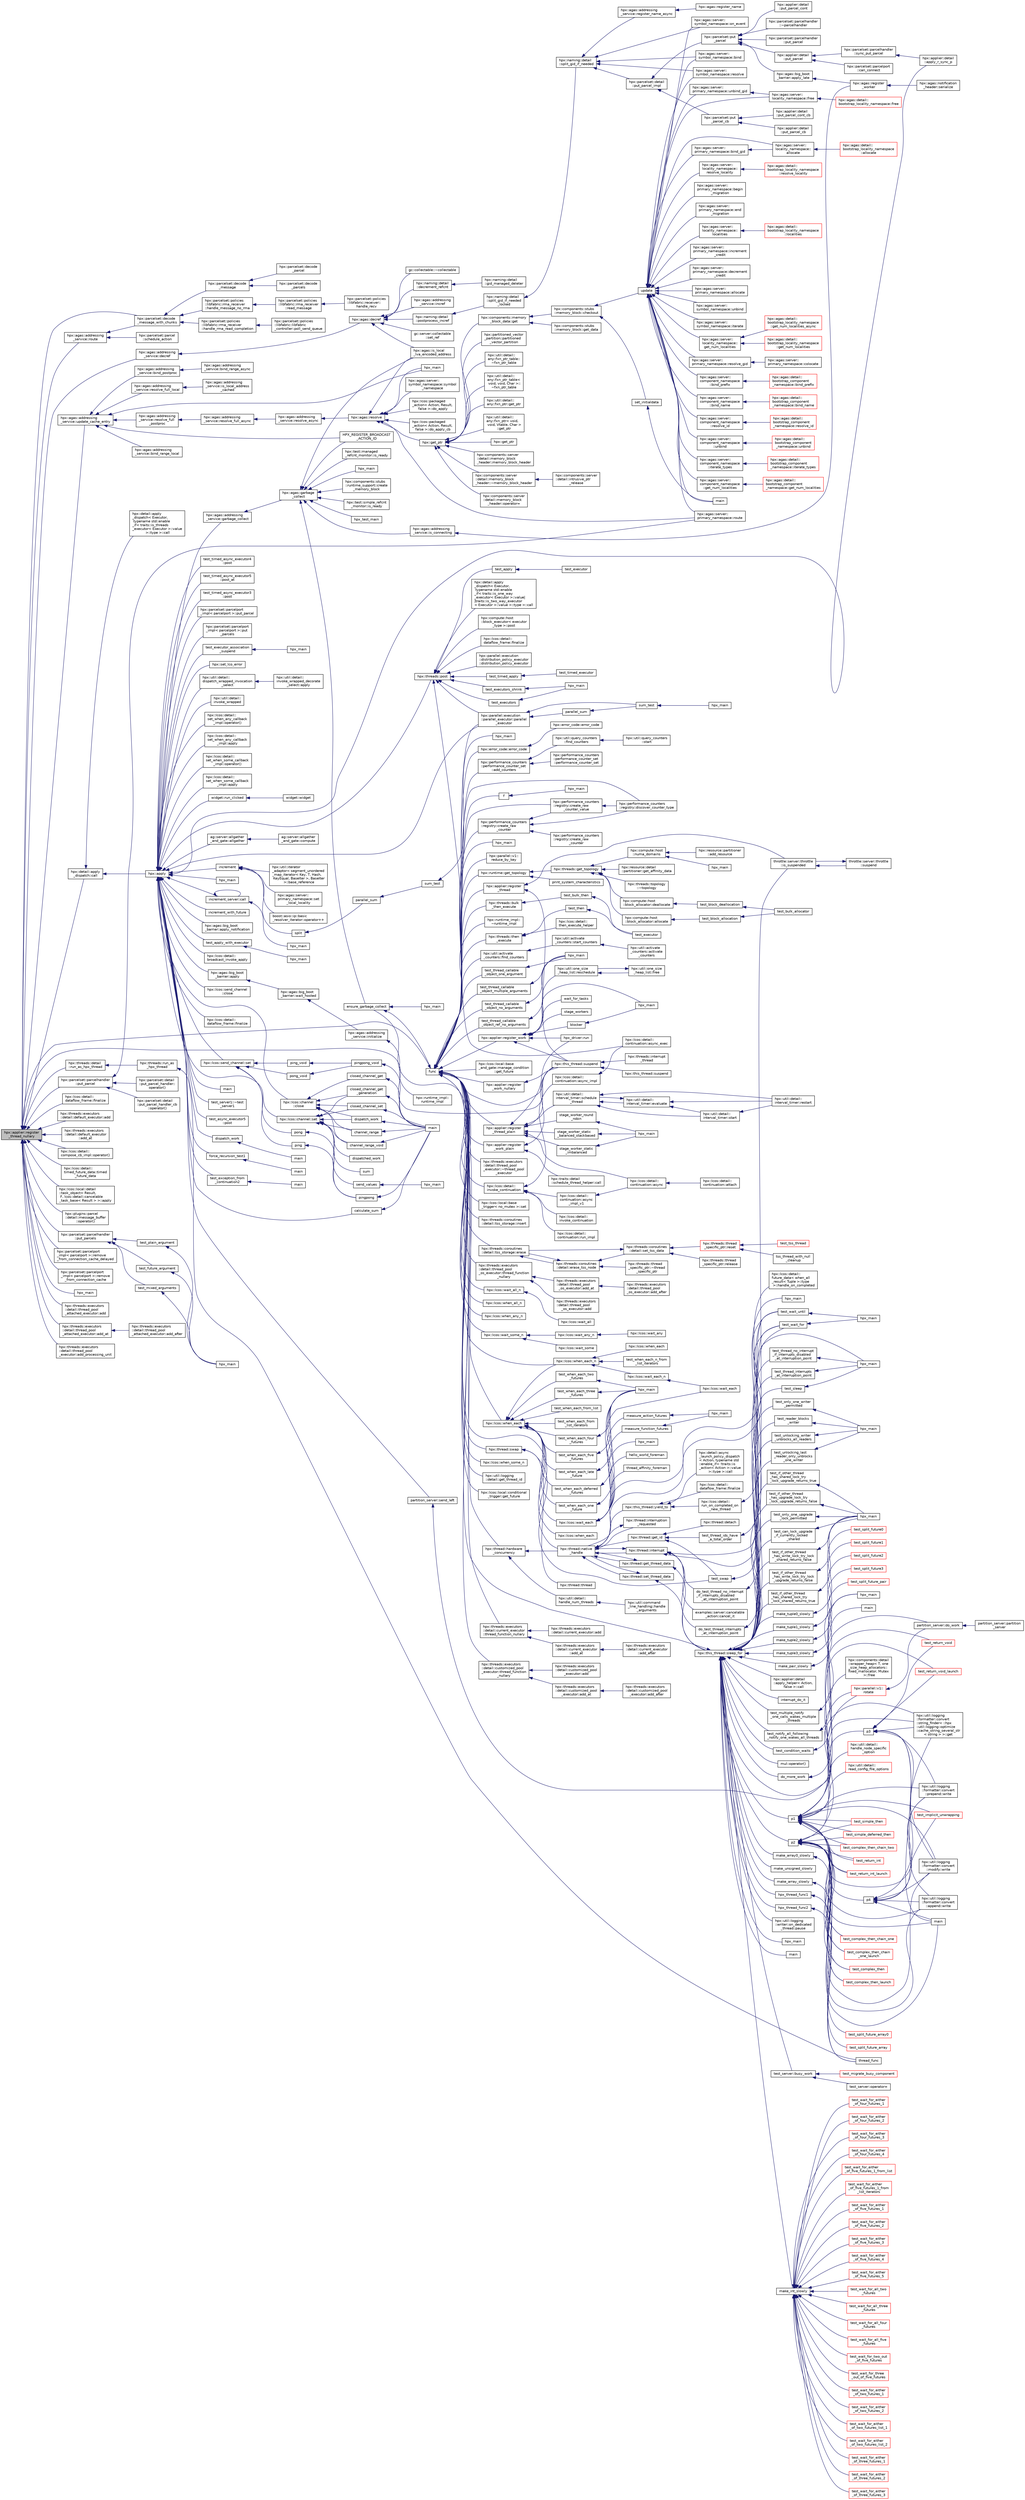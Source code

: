 digraph "hpx::applier::register_thread_nullary"
{
  edge [fontname="Helvetica",fontsize="10",labelfontname="Helvetica",labelfontsize="10"];
  node [fontname="Helvetica",fontsize="10",shape=record];
  rankdir="LR";
  Node1582 [label="hpx::applier::register\l_thread_nullary",height=0.2,width=0.4,color="black", fillcolor="grey75", style="filled", fontcolor="black"];
  Node1582 -> Node1583 [dir="back",color="midnightblue",fontsize="10",style="solid",fontname="Helvetica"];
  Node1583 [label="hpx::agas::addressing\l_service::route",height=0.2,width=0.4,color="black", fillcolor="white", style="filled",URL="$db/d58/structhpx_1_1agas_1_1addressing__service.html#a7ba78aaaea353576c92e10899bbbb471",tooltip="Route the given parcel to the appropriate AGAS service instance. "];
  Node1583 -> Node1584 [dir="back",color="midnightblue",fontsize="10",style="solid",fontname="Helvetica"];
  Node1584 [label="hpx::parcelset::decode\l_message_with_chunks",height=0.2,width=0.4,color="black", fillcolor="white", style="filled",URL="$d4/d41/namespacehpx_1_1parcelset.html#abb7d99e0c8aaa983f0851d9c5d4e78bf"];
  Node1584 -> Node1585 [dir="back",color="midnightblue",fontsize="10",style="solid",fontname="Helvetica"];
  Node1585 [label="hpx::parcelset::decode\l_message",height=0.2,width=0.4,color="black", fillcolor="white", style="filled",URL="$d4/d41/namespacehpx_1_1parcelset.html#ab5f27461c52dbbfeab29fe8a37986faa"];
  Node1585 -> Node1586 [dir="back",color="midnightblue",fontsize="10",style="solid",fontname="Helvetica"];
  Node1586 [label="hpx::parcelset::decode\l_parcel",height=0.2,width=0.4,color="black", fillcolor="white", style="filled",URL="$d4/d41/namespacehpx_1_1parcelset.html#a0199ca3fa04e8fa08c9e6b9eec41ebb5"];
  Node1585 -> Node1587 [dir="back",color="midnightblue",fontsize="10",style="solid",fontname="Helvetica"];
  Node1587 [label="hpx::parcelset::decode\l_parcels",height=0.2,width=0.4,color="black", fillcolor="white", style="filled",URL="$d4/d41/namespacehpx_1_1parcelset.html#aa7b4acdaa73e95824f4406d316551b51"];
  Node1584 -> Node1588 [dir="back",color="midnightblue",fontsize="10",style="solid",fontname="Helvetica"];
  Node1588 [label="hpx::parcelset::policies\l::libfabric::rma_receiver\l::handle_message_no_rma",height=0.2,width=0.4,color="black", fillcolor="white", style="filled",URL="$d4/d56/structhpx_1_1parcelset_1_1policies_1_1libfabric_1_1rma__receiver.html#a9ee3082ad51ee63cf85049b8126580f0"];
  Node1588 -> Node1589 [dir="back",color="midnightblue",fontsize="10",style="solid",fontname="Helvetica"];
  Node1589 [label="hpx::parcelset::policies\l::libfabric::rma_receiver\l::read_message",height=0.2,width=0.4,color="black", fillcolor="white", style="filled",URL="$d4/d56/structhpx_1_1parcelset_1_1policies_1_1libfabric_1_1rma__receiver.html#a687e3e9569a57b6bd48220ecd7ef2394"];
  Node1589 -> Node1590 [dir="back",color="midnightblue",fontsize="10",style="solid",fontname="Helvetica"];
  Node1590 [label="hpx::parcelset::policies\l::libfabric::receiver::\lhandle_recv",height=0.2,width=0.4,color="black", fillcolor="white", style="filled",URL="$d9/df5/structhpx_1_1parcelset_1_1policies_1_1libfabric_1_1receiver.html#ae18eac5b1593bc79ba31cf828177d611"];
  Node1584 -> Node1591 [dir="back",color="midnightblue",fontsize="10",style="solid",fontname="Helvetica"];
  Node1591 [label="hpx::parcelset::policies\l::libfabric::rma_receiver\l::handle_rma_read_completion",height=0.2,width=0.4,color="black", fillcolor="white", style="filled",URL="$d4/d56/structhpx_1_1parcelset_1_1policies_1_1libfabric_1_1rma__receiver.html#a77182bc65fb4dd0fc0737d87bec05a72"];
  Node1591 -> Node1592 [dir="back",color="midnightblue",fontsize="10",style="solid",fontname="Helvetica"];
  Node1592 [label="hpx::parcelset::policies\l::libfabric::libfabric\l_controller::poll_send_queue",height=0.2,width=0.4,color="black", fillcolor="white", style="filled",URL="$db/d9f/classhpx_1_1parcelset_1_1policies_1_1libfabric_1_1libfabric__controller.html#afaa02e122be1ea6800a245af7b3a9cf8"];
  Node1583 -> Node1593 [dir="back",color="midnightblue",fontsize="10",style="solid",fontname="Helvetica"];
  Node1593 [label="hpx::parcelset::parcel\l::schedule_action",height=0.2,width=0.4,color="black", fillcolor="white", style="filled",URL="$d7/d11/classhpx_1_1parcelset_1_1parcel.html#a48b0c65d702bd4b1c4234de252246eb5"];
  Node1582 -> Node1594 [dir="back",color="midnightblue",fontsize="10",style="solid",fontname="Helvetica"];
  Node1594 [label="hpx::agas::addressing\l_service::decref",height=0.2,width=0.4,color="black", fillcolor="white", style="filled",URL="$db/d58/structhpx_1_1agas_1_1addressing__service.html#a0f18342491c8f0398bc0747a0634658b",tooltip="Decrement the global reference count for the given id. "];
  Node1594 -> Node1595 [dir="back",color="midnightblue",fontsize="10",style="solid",fontname="Helvetica"];
  Node1595 [label="hpx::agas::decref",height=0.2,width=0.4,color="black", fillcolor="white", style="filled",URL="$dc/d54/namespacehpx_1_1agas.html#a08f10ad4320050773ecaf08b7ad1ad3e"];
  Node1595 -> Node1596 [dir="back",color="midnightblue",fontsize="10",style="solid",fontname="Helvetica"];
  Node1596 [label="hpx::agas::addressing\l_service::incref",height=0.2,width=0.4,color="black", fillcolor="white", style="filled",URL="$db/d58/structhpx_1_1agas_1_1addressing__service.html#a77add8ef493b3ff577876bbbde8b2ead"];
  Node1595 -> Node1597 [dir="back",color="midnightblue",fontsize="10",style="solid",fontname="Helvetica"];
  Node1597 [label="hpx::agas::is_local\l_lva_encoded_address",height=0.2,width=0.4,color="black", fillcolor="white", style="filled",URL="$dc/d54/namespacehpx_1_1agas.html#abb5e5584ed3b536ace8e3f58415e24c2"];
  Node1595 -> Node1598 [dir="back",color="midnightblue",fontsize="10",style="solid",fontname="Helvetica"];
  Node1598 [label="gc::server::collectable\l::set_ref",height=0.2,width=0.4,color="black", fillcolor="white", style="filled",URL="$da/d76/structgc_1_1server_1_1collectable.html#a8e123e39f5a85da593dc15b5f872748d"];
  Node1595 -> Node1599 [dir="back",color="midnightblue",fontsize="10",style="solid",fontname="Helvetica"];
  Node1599 [label="gc::collectable::~collectable",height=0.2,width=0.4,color="black", fillcolor="white", style="filled",URL="$da/d23/structgc_1_1collectable.html#aa3ac1547c0889e84cc088090dafcad1e"];
  Node1595 -> Node1600 [dir="back",color="midnightblue",fontsize="10",style="solid",fontname="Helvetica"];
  Node1600 [label="hpx::naming::detail\l::decrement_refcnt",height=0.2,width=0.4,color="black", fillcolor="white", style="filled",URL="$d5/d18/namespacehpx_1_1naming_1_1detail.html#a63ddb380473bdb8a186686ffe718b6e2"];
  Node1600 -> Node1601 [dir="back",color="midnightblue",fontsize="10",style="solid",fontname="Helvetica"];
  Node1601 [label="hpx::naming::detail\l::gid_managed_deleter",height=0.2,width=0.4,color="black", fillcolor="white", style="filled",URL="$d5/d18/namespacehpx_1_1naming_1_1detail.html#a4a5ba88a0340322e30f2d7b160a4568f"];
  Node1595 -> Node1602 [dir="back",color="midnightblue",fontsize="10",style="solid",fontname="Helvetica"];
  Node1602 [label="hpx::naming::detail\l::postprocess_incref",height=0.2,width=0.4,color="black", fillcolor="white", style="filled",URL="$d5/d18/namespacehpx_1_1naming_1_1detail.html#a9d2708b2b1a4087d64195137b077ef1d"];
  Node1602 -> Node1603 [dir="back",color="midnightblue",fontsize="10",style="solid",fontname="Helvetica"];
  Node1603 [label="hpx::naming::detail\l::split_gid_if_needed\l_locked",height=0.2,width=0.4,color="black", fillcolor="white", style="filled",URL="$d5/d18/namespacehpx_1_1naming_1_1detail.html#a8a41d874bb719f702a76d483293d9d56"];
  Node1603 -> Node1604 [dir="back",color="midnightblue",fontsize="10",style="solid",fontname="Helvetica"];
  Node1604 [label="hpx::naming::detail\l::split_gid_if_needed",height=0.2,width=0.4,color="black", fillcolor="white", style="filled",URL="$d5/d18/namespacehpx_1_1naming_1_1detail.html#a106949fcb9087fb6bdca67d048d6568f"];
  Node1604 -> Node1605 [dir="back",color="midnightblue",fontsize="10",style="solid",fontname="Helvetica"];
  Node1605 [label="hpx::agas::addressing\l_service::register_name_async",height=0.2,width=0.4,color="black", fillcolor="white", style="filled",URL="$db/d58/structhpx_1_1agas_1_1addressing__service.html#adfd0ce835927a3c0396b6fc9e9fbb3cf"];
  Node1605 -> Node1606 [dir="back",color="midnightblue",fontsize="10",style="solid",fontname="Helvetica"];
  Node1606 [label="hpx::agas::register_name",height=0.2,width=0.4,color="black", fillcolor="white", style="filled",URL="$dc/d54/namespacehpx_1_1agas.html#adc43905ef74ad9948375f3948b64fc2f"];
  Node1604 -> Node1607 [dir="back",color="midnightblue",fontsize="10",style="solid",fontname="Helvetica"];
  Node1607 [label="hpx::parcelset::detail\l::put_parcel_impl",height=0.2,width=0.4,color="black", fillcolor="white", style="filled",URL="$dc/d4e/namespacehpx_1_1parcelset_1_1detail.html#a0dfe29365976960c7f5db6388e8ce603"];
  Node1607 -> Node1608 [dir="back",color="midnightblue",fontsize="10",style="solid",fontname="Helvetica"];
  Node1608 [label="hpx::parcelset::put\l_parcel",height=0.2,width=0.4,color="black", fillcolor="white", style="filled",URL="$d4/d41/namespacehpx_1_1parcelset.html#a53a9f5c6cf260dc8d06d194c96182b65"];
  Node1608 -> Node1609 [dir="back",color="midnightblue",fontsize="10",style="solid",fontname="Helvetica"];
  Node1609 [label="hpx::applier::detail\l::put_parcel",height=0.2,width=0.4,color="black", fillcolor="white", style="filled",URL="$d1/d2a/namespacehpx_1_1applier_1_1detail.html#a4d568b8071bb894a09fabfba232c2663"];
  Node1609 -> Node1610 [dir="back",color="midnightblue",fontsize="10",style="solid",fontname="Helvetica"];
  Node1610 [label="hpx::parcelset::parcelhandler\l::sync_put_parcel",height=0.2,width=0.4,color="black", fillcolor="white", style="filled",URL="$d4/d2f/classhpx_1_1parcelset_1_1parcelhandler.html#ad478f8b244ec822fcbcb84aa67b17497"];
  Node1610 -> Node1611 [dir="back",color="midnightblue",fontsize="10",style="solid",fontname="Helvetica"];
  Node1611 [label="hpx::applier::detail\l::apply_r_sync_p",height=0.2,width=0.4,color="black", fillcolor="white", style="filled",URL="$d1/d2a/namespacehpx_1_1applier_1_1detail.html#ab69485311adeb590afa621a4b4be595d"];
  Node1609 -> Node1612 [dir="back",color="midnightblue",fontsize="10",style="solid",fontname="Helvetica"];
  Node1612 [label="hpx::parcelset::parcelport\l::can_connect",height=0.2,width=0.4,color="black", fillcolor="white", style="filled",URL="$d9/d67/classhpx_1_1parcelset_1_1parcelport.html#a68bd6750625124e4de6309e74283a767"];
  Node1608 -> Node1613 [dir="back",color="midnightblue",fontsize="10",style="solid",fontname="Helvetica"];
  Node1613 [label="hpx::applier::detail\l::put_parcel_cont",height=0.2,width=0.4,color="black", fillcolor="white", style="filled",URL="$d1/d2a/namespacehpx_1_1applier_1_1detail.html#aa5119ce6a8f642d2bacf23dc42ade0f9"];
  Node1608 -> Node1614 [dir="back",color="midnightblue",fontsize="10",style="solid",fontname="Helvetica"];
  Node1614 [label="hpx::agas::big_boot\l_barrier::apply_late",height=0.2,width=0.4,color="black", fillcolor="white", style="filled",URL="$d8/db6/structhpx_1_1agas_1_1big__boot__barrier.html#a9148a04a25bea5a37d77b3ff20e1ebfb"];
  Node1614 -> Node1615 [dir="back",color="midnightblue",fontsize="10",style="solid",fontname="Helvetica"];
  Node1615 [label="hpx::agas::register\l_worker",height=0.2,width=0.4,color="black", fillcolor="white", style="filled",URL="$dc/d54/namespacehpx_1_1agas.html#a3c98dc053a97fca0f3f3b5719d9f8336"];
  Node1615 -> Node1616 [dir="back",color="midnightblue",fontsize="10",style="solid",fontname="Helvetica"];
  Node1616 [label="hpx::agas::notification\l_header::serialize",height=0.2,width=0.4,color="black", fillcolor="white", style="filled",URL="$de/dae/structhpx_1_1agas_1_1notification__header.html#aa028cf0e80baf9259523c340c4568634"];
  Node1608 -> Node1617 [dir="back",color="midnightblue",fontsize="10",style="solid",fontname="Helvetica"];
  Node1617 [label="hpx::parcelset::parcelhandler\l::~parcelhandler",height=0.2,width=0.4,color="black", fillcolor="white", style="filled",URL="$d4/d2f/classhpx_1_1parcelset_1_1parcelhandler.html#a938c1c4259b1be845dc0197465969a17"];
  Node1608 -> Node1618 [dir="back",color="midnightblue",fontsize="10",style="solid",fontname="Helvetica"];
  Node1618 [label="hpx::parcelset::parcelhandler\l::put_parcel",height=0.2,width=0.4,color="black", fillcolor="white", style="filled",URL="$d4/d2f/classhpx_1_1parcelset_1_1parcelhandler.html#aad45344f98c3f15456325c7270ae5ade"];
  Node1607 -> Node1619 [dir="back",color="midnightblue",fontsize="10",style="solid",fontname="Helvetica"];
  Node1619 [label="hpx::parcelset::put\l_parcel_cb",height=0.2,width=0.4,color="black", fillcolor="white", style="filled",URL="$d4/d41/namespacehpx_1_1parcelset.html#a44a60f48094a44cbb7f52b7807dc56ff"];
  Node1619 -> Node1620 [dir="back",color="midnightblue",fontsize="10",style="solid",fontname="Helvetica"];
  Node1620 [label="hpx::applier::detail\l::put_parcel_cb",height=0.2,width=0.4,color="black", fillcolor="white", style="filled",URL="$d1/d2a/namespacehpx_1_1applier_1_1detail.html#a96b7471f7a59fa4d3d298e562507c339"];
  Node1619 -> Node1621 [dir="back",color="midnightblue",fontsize="10",style="solid",fontname="Helvetica"];
  Node1621 [label="hpx::applier::detail\l::put_parcel_cont_cb",height=0.2,width=0.4,color="black", fillcolor="white", style="filled",URL="$d1/d2a/namespacehpx_1_1applier_1_1detail.html#acb5d7569cd53998c51e4b48f09d62e83"];
  Node1604 -> Node1622 [dir="back",color="midnightblue",fontsize="10",style="solid",fontname="Helvetica"];
  Node1622 [label="hpx::agas::server::\lsymbol_namespace::bind",height=0.2,width=0.4,color="black", fillcolor="white", style="filled",URL="$dc/da6/structhpx_1_1agas_1_1server_1_1symbol__namespace.html#a229ead0876ac8c5754793a2ca68de559"];
  Node1604 -> Node1623 [dir="back",color="midnightblue",fontsize="10",style="solid",fontname="Helvetica"];
  Node1623 [label="hpx::agas::server::\lsymbol_namespace::resolve",height=0.2,width=0.4,color="black", fillcolor="white", style="filled",URL="$dc/da6/structhpx_1_1agas_1_1server_1_1symbol__namespace.html#aec3fc24e40dc96142eb77537945e92d5"];
  Node1604 -> Node1624 [dir="back",color="midnightblue",fontsize="10",style="solid",fontname="Helvetica"];
  Node1624 [label="hpx::agas::server::\lsymbol_namespace::on_event",height=0.2,width=0.4,color="black", fillcolor="white", style="filled",URL="$dc/da6/structhpx_1_1agas_1_1server_1_1symbol__namespace.html#abbfcf18e8d40612e4fa618a39a2fc492"];
  Node1582 -> Node1625 [dir="back",color="midnightblue",fontsize="10",style="solid",fontname="Helvetica"];
  Node1625 [label="hpx::agas::addressing\l_service::update_cache_entry",height=0.2,width=0.4,color="black", fillcolor="white", style="filled",URL="$db/d58/structhpx_1_1agas_1_1addressing__service.html#ab49f7530592fc5c804c94720b8ffd61d"];
  Node1625 -> Node1626 [dir="back",color="midnightblue",fontsize="10",style="solid",fontname="Helvetica"];
  Node1626 [label="hpx::agas::addressing\l_service::bind_range_local",height=0.2,width=0.4,color="black", fillcolor="white", style="filled",URL="$db/d58/structhpx_1_1agas_1_1addressing__service.html#ab1d0ff454f580a5082a9b5d25b4f06fd",tooltip="Bind unique range of global ids to given base address. "];
  Node1625 -> Node1627 [dir="back",color="midnightblue",fontsize="10",style="solid",fontname="Helvetica"];
  Node1627 [label="hpx::agas::addressing\l_service::bind_postproc",height=0.2,width=0.4,color="black", fillcolor="white", style="filled",URL="$db/d58/structhpx_1_1agas_1_1addressing__service.html#ae6f42662e19483b27cbf2e2779104b6c"];
  Node1627 -> Node1628 [dir="back",color="midnightblue",fontsize="10",style="solid",fontname="Helvetica"];
  Node1628 [label="hpx::agas::addressing\l_service::bind_range_async",height=0.2,width=0.4,color="black", fillcolor="white", style="filled",URL="$db/d58/structhpx_1_1agas_1_1addressing__service.html#ad125f48a33347da6ab20c84f57822af7"];
  Node1625 -> Node1629 [dir="back",color="midnightblue",fontsize="10",style="solid",fontname="Helvetica"];
  Node1629 [label="hpx::agas::addressing\l_service::resolve_full_local",height=0.2,width=0.4,color="black", fillcolor="white", style="filled",URL="$db/d58/structhpx_1_1agas_1_1addressing__service.html#af089b92023be321f1e101f8666f79d56"];
  Node1629 -> Node1630 [dir="back",color="midnightblue",fontsize="10",style="solid",fontname="Helvetica"];
  Node1630 [label="hpx::agas::addressing\l_service::is_local_address\l_cached",height=0.2,width=0.4,color="black", fillcolor="white", style="filled",URL="$db/d58/structhpx_1_1agas_1_1addressing__service.html#ac22315a71f47927a730953d44c01e119"];
  Node1625 -> Node1631 [dir="back",color="midnightblue",fontsize="10",style="solid",fontname="Helvetica"];
  Node1631 [label="hpx::agas::addressing\l_service::resolve_full\l_postproc",height=0.2,width=0.4,color="black", fillcolor="white", style="filled",URL="$db/d58/structhpx_1_1agas_1_1addressing__service.html#a9adf9683a9e200a15224e7c04f8d6339"];
  Node1631 -> Node1632 [dir="back",color="midnightblue",fontsize="10",style="solid",fontname="Helvetica"];
  Node1632 [label="hpx::agas::addressing\l_service::resolve_full_async",height=0.2,width=0.4,color="black", fillcolor="white", style="filled",URL="$db/d58/structhpx_1_1agas_1_1addressing__service.html#af678e6288e0f302b9c96b813a8e660ef"];
  Node1632 -> Node1633 [dir="back",color="midnightblue",fontsize="10",style="solid",fontname="Helvetica"];
  Node1633 [label="hpx::agas::addressing\l_service::resolve_async",height=0.2,width=0.4,color="black", fillcolor="white", style="filled",URL="$db/d58/structhpx_1_1agas_1_1addressing__service.html#a3344990e7d5c255f51bf89a8fb2828eb"];
  Node1633 -> Node1634 [dir="back",color="midnightblue",fontsize="10",style="solid",fontname="Helvetica"];
  Node1634 [label="hpx::agas::resolve",height=0.2,width=0.4,color="black", fillcolor="white", style="filled",URL="$dc/d54/namespacehpx_1_1agas.html#aa3252ce39fbc229439bb0d85875b01fb"];
  Node1634 -> Node1635 [dir="back",color="midnightblue",fontsize="10",style="solid",fontname="Helvetica"];
  Node1635 [label="hpx::get_ptr",height=0.2,width=0.4,color="black", fillcolor="white", style="filled",URL="$d8/d83/namespacehpx.html#aeb814737de830a2e8e340ca052d5ebfa",tooltip="Returns a future referring to the pointer to the underlying memory of a component. "];
  Node1635 -> Node1636 [dir="back",color="midnightblue",fontsize="10",style="solid",fontname="Helvetica"];
  Node1636 [label="hpx::util::detail::\lany::fxn_ptr_table::\l~fxn_ptr_table",height=0.2,width=0.4,color="black", fillcolor="white", style="filled",URL="$d4/d23/structhpx_1_1util_1_1detail_1_1any_1_1fxn__ptr__table.html#abec0243c15a22c17b416628b8de59111"];
  Node1635 -> Node1637 [dir="back",color="midnightblue",fontsize="10",style="solid",fontname="Helvetica"];
  Node1637 [label="hpx::util::detail::\lany::fxn_ptr_table\<\l void, void, Char \>::\l~fxn_ptr_table",height=0.2,width=0.4,color="black", fillcolor="white", style="filled",URL="$d3/d8f/structhpx_1_1util_1_1detail_1_1any_1_1fxn__ptr__table_3_01void_00_01void_00_01_char_01_4.html#aa98a639e98218646776adc0f4d0c4f68"];
  Node1635 -> Node1638 [dir="back",color="midnightblue",fontsize="10",style="solid",fontname="Helvetica"];
  Node1638 [label="hpx::util::detail::\lany::fxn_ptr::get_ptr",height=0.2,width=0.4,color="black", fillcolor="white", style="filled",URL="$d7/dcb/structhpx_1_1util_1_1detail_1_1any_1_1fxn__ptr.html#a43d78a2ab4dd4b2149f361b38eeac853"];
  Node1635 -> Node1639 [dir="back",color="midnightblue",fontsize="10",style="solid",fontname="Helvetica"];
  Node1639 [label="hpx::util::detail::\lany::fxn_ptr\< void,\l void, Vtable, Char \>\l::get_ptr",height=0.2,width=0.4,color="black", fillcolor="white", style="filled",URL="$d4/dfd/structhpx_1_1util_1_1detail_1_1any_1_1fxn__ptr_3_01void_00_01void_00_01_vtable_00_01_char_01_4.html#a92b4217797102bca7f9ebe903be1cbbe"];
  Node1635 -> Node1640 [dir="back",color="midnightblue",fontsize="10",style="solid",fontname="Helvetica"];
  Node1640 [label="hpx::get_ptr",height=0.2,width=0.4,color="black", fillcolor="white", style="filled",URL="$d8/d83/namespacehpx.html#a488c36e8791a0f000ffce5ce86994602",tooltip="Returns a future referring to the pointer to the underlying memory of a component. "];
  Node1635 -> Node1641 [dir="back",color="midnightblue",fontsize="10",style="solid",fontname="Helvetica"];
  Node1641 [label="hpx::components::server\l::detail::memory_block\l_header::memory_block_header",height=0.2,width=0.4,color="black", fillcolor="white", style="filled",URL="$d7/d1b/classhpx_1_1components_1_1server_1_1detail_1_1memory__block__header.html#aed5e8cf63bf5845d4e1e6d24c5ff36fe"];
  Node1635 -> Node1642 [dir="back",color="midnightblue",fontsize="10",style="solid",fontname="Helvetica"];
  Node1642 [label="hpx::components::server\l::detail::memory_block\l_header::~memory_block_header",height=0.2,width=0.4,color="black", fillcolor="white", style="filled",URL="$d7/d1b/classhpx_1_1components_1_1server_1_1detail_1_1memory__block__header.html#a64944da9256f10c75be3c4683f978314"];
  Node1642 -> Node1643 [dir="back",color="midnightblue",fontsize="10",style="solid",fontname="Helvetica"];
  Node1643 [label="hpx::components::server\l::detail::intrusive_ptr\l_release",height=0.2,width=0.4,color="black", fillcolor="white", style="filled",URL="$d8/d25/namespacehpx_1_1components_1_1server_1_1detail.html#a17d9da126dd7a005fe03586fc75ca180"];
  Node1635 -> Node1644 [dir="back",color="midnightblue",fontsize="10",style="solid",fontname="Helvetica"];
  Node1644 [label="hpx::components::server\l::detail::memory_block\l_header::operator=",height=0.2,width=0.4,color="black", fillcolor="white", style="filled",URL="$d7/d1b/classhpx_1_1components_1_1server_1_1detail_1_1memory__block__header.html#a9f0f60ded060c5333875f47c4d36df16"];
  Node1635 -> Node1645 [dir="back",color="midnightblue",fontsize="10",style="solid",fontname="Helvetica"];
  Node1645 [label="hpx::components::memory\l_block_data::get",height=0.2,width=0.4,color="black", fillcolor="white", style="filled",URL="$d5/d76/classhpx_1_1components_1_1memory__block__data.html#a97ce2f01b730d8d90d329c1642fc0b28"];
  Node1645 -> Node1646 [dir="back",color="midnightblue",fontsize="10",style="solid",fontname="Helvetica"];
  Node1646 [label="hpx::components::stubs\l::memory_block::get_data",height=0.2,width=0.4,color="black", fillcolor="white", style="filled",URL="$d2/d46/structhpx_1_1components_1_1stubs_1_1memory__block.html#ac16c7812886244945987a05d7cb9b6e2"];
  Node1645 -> Node1647 [dir="back",color="midnightblue",fontsize="10",style="solid",fontname="Helvetica"];
  Node1647 [label="hpx::components::stubs\l::memory_block::checkout",height=0.2,width=0.4,color="black", fillcolor="white", style="filled",URL="$d2/d46/structhpx_1_1components_1_1stubs_1_1memory__block.html#a37128bbb38e0ee31010f3d06d6de4e66"];
  Node1647 -> Node1648 [dir="back",color="midnightblue",fontsize="10",style="solid",fontname="Helvetica"];
  Node1648 [label="set_initialdata",height=0.2,width=0.4,color="black", fillcolor="white", style="filled",URL="$d7/d8b/non__atomic__rma_8cpp.html#a8088a219b6b7da870545f4ec73f80930"];
  Node1648 -> Node1649 [dir="back",color="midnightblue",fontsize="10",style="solid",fontname="Helvetica"];
  Node1649 [label="main",height=0.2,width=0.4,color="black", fillcolor="white", style="filled",URL="$d7/d8b/non__atomic__rma_8cpp.html#a0ddf1224851353fc92bfbff6f499fa97"];
  Node1647 -> Node1650 [dir="back",color="midnightblue",fontsize="10",style="solid",fontname="Helvetica"];
  Node1650 [label="update",height=0.2,width=0.4,color="black", fillcolor="white", style="filled",URL="$d7/d8b/non__atomic__rma_8cpp.html#a1f6c9aa3449cfad360e892c9c0bb7773"];
  Node1650 -> Node1651 [dir="back",color="midnightblue",fontsize="10",style="solid",fontname="Helvetica"];
  Node1651 [label="hpx::agas::server::\lcomponent_namespace\l::bind_prefix",height=0.2,width=0.4,color="black", fillcolor="white", style="filled",URL="$d4/dc8/structhpx_1_1agas_1_1server_1_1component__namespace.html#aa0f1e073d2837e493bbb13ffd5c06dc7"];
  Node1651 -> Node1652 [dir="back",color="midnightblue",fontsize="10",style="solid",fontname="Helvetica"];
  Node1652 [label="hpx::agas::detail::\lbootstrap_component\l_namespace::bind_prefix",height=0.2,width=0.4,color="red", fillcolor="white", style="filled",URL="$d4/db7/structhpx_1_1agas_1_1detail_1_1bootstrap__component__namespace.html#a9c4e85844335c1eb7a2dee35ab973927"];
  Node1650 -> Node1655 [dir="back",color="midnightblue",fontsize="10",style="solid",fontname="Helvetica"];
  Node1655 [label="hpx::agas::server::\lcomponent_namespace\l::bind_name",height=0.2,width=0.4,color="black", fillcolor="white", style="filled",URL="$d4/dc8/structhpx_1_1agas_1_1server_1_1component__namespace.html#ac81ad0c6b5a63d0af3299207949b4749"];
  Node1655 -> Node1656 [dir="back",color="midnightblue",fontsize="10",style="solid",fontname="Helvetica"];
  Node1656 [label="hpx::agas::detail::\lbootstrap_component\l_namespace::bind_name",height=0.2,width=0.4,color="red", fillcolor="white", style="filled",URL="$d4/db7/structhpx_1_1agas_1_1detail_1_1bootstrap__component__namespace.html#ad25372861bda6208139f91887d918fbb"];
  Node1650 -> Node1657 [dir="back",color="midnightblue",fontsize="10",style="solid",fontname="Helvetica"];
  Node1657 [label="hpx::agas::server::\lcomponent_namespace\l::resolve_id",height=0.2,width=0.4,color="black", fillcolor="white", style="filled",URL="$d4/dc8/structhpx_1_1agas_1_1server_1_1component__namespace.html#acee1577d340b0c3af69fea410a97e760"];
  Node1657 -> Node1658 [dir="back",color="midnightblue",fontsize="10",style="solid",fontname="Helvetica"];
  Node1658 [label="hpx::agas::detail::\lbootstrap_component\l_namespace::resolve_id",height=0.2,width=0.4,color="red", fillcolor="white", style="filled",URL="$d4/db7/structhpx_1_1agas_1_1detail_1_1bootstrap__component__namespace.html#a59c6702ea1ee4d5d744d89bb57c6ba83"];
  Node1650 -> Node1659 [dir="back",color="midnightblue",fontsize="10",style="solid",fontname="Helvetica"];
  Node1659 [label="hpx::agas::server::\lcomponent_namespace\l::unbind",height=0.2,width=0.4,color="black", fillcolor="white", style="filled",URL="$d4/dc8/structhpx_1_1agas_1_1server_1_1component__namespace.html#a6a1c04b36c3f7c2a61dba64cf586f2b7"];
  Node1659 -> Node1660 [dir="back",color="midnightblue",fontsize="10",style="solid",fontname="Helvetica"];
  Node1660 [label="hpx::agas::detail::\lbootstrap_component\l_namespace::unbind",height=0.2,width=0.4,color="red", fillcolor="white", style="filled",URL="$d4/db7/structhpx_1_1agas_1_1detail_1_1bootstrap__component__namespace.html#aed0961449fec108933b6f738040e98af"];
  Node1650 -> Node1661 [dir="back",color="midnightblue",fontsize="10",style="solid",fontname="Helvetica"];
  Node1661 [label="hpx::agas::server::\lcomponent_namespace\l::iterate_types",height=0.2,width=0.4,color="black", fillcolor="white", style="filled",URL="$d4/dc8/structhpx_1_1agas_1_1server_1_1component__namespace.html#a841f64a9b93bb658091f80fa5019c42c"];
  Node1661 -> Node1662 [dir="back",color="midnightblue",fontsize="10",style="solid",fontname="Helvetica"];
  Node1662 [label="hpx::agas::detail::\lbootstrap_component\l_namespace::iterate_types",height=0.2,width=0.4,color="red", fillcolor="white", style="filled",URL="$d4/db7/structhpx_1_1agas_1_1detail_1_1bootstrap__component__namespace.html#a750193d7d4f0ed8a9adcd7054ae62063"];
  Node1650 -> Node1663 [dir="back",color="midnightblue",fontsize="10",style="solid",fontname="Helvetica"];
  Node1663 [label="hpx::agas::server::\lcomponent_namespace\l::get_num_localities",height=0.2,width=0.4,color="black", fillcolor="white", style="filled",URL="$d4/dc8/structhpx_1_1agas_1_1server_1_1component__namespace.html#ae4612aa43bf1a3173cc0a17f78593a1f"];
  Node1663 -> Node1664 [dir="back",color="midnightblue",fontsize="10",style="solid",fontname="Helvetica"];
  Node1664 [label="hpx::agas::detail::\lbootstrap_component\l_namespace::get_num_localities",height=0.2,width=0.4,color="red", fillcolor="white", style="filled",URL="$d4/db7/structhpx_1_1agas_1_1detail_1_1bootstrap__component__namespace.html#a2ac6a4525c269aa2f635b877e98209aa"];
  Node1650 -> Node1665 [dir="back",color="midnightblue",fontsize="10",style="solid",fontname="Helvetica"];
  Node1665 [label="hpx::agas::server::\llocality_namespace::\lallocate",height=0.2,width=0.4,color="black", fillcolor="white", style="filled",URL="$dc/d72/structhpx_1_1agas_1_1server_1_1locality__namespace.html#a584777211619893840252d5c72b726ac"];
  Node1665 -> Node1666 [dir="back",color="midnightblue",fontsize="10",style="solid",fontname="Helvetica"];
  Node1666 [label="hpx::agas::detail::\lbootstrap_locality_namespace\l::allocate",height=0.2,width=0.4,color="red", fillcolor="white", style="filled",URL="$d2/d28/structhpx_1_1agas_1_1detail_1_1bootstrap__locality__namespace.html#a17fa8a29a5b6c64ac5f92b67fd816be1"];
  Node1650 -> Node1669 [dir="back",color="midnightblue",fontsize="10",style="solid",fontname="Helvetica"];
  Node1669 [label="hpx::agas::server::\llocality_namespace::\lresolve_locality",height=0.2,width=0.4,color="black", fillcolor="white", style="filled",URL="$dc/d72/structhpx_1_1agas_1_1server_1_1locality__namespace.html#acc664dc0ee762d5b35802aa60ac9f6e7"];
  Node1669 -> Node1670 [dir="back",color="midnightblue",fontsize="10",style="solid",fontname="Helvetica"];
  Node1670 [label="hpx::agas::detail::\lbootstrap_locality_namespace\l::resolve_locality",height=0.2,width=0.4,color="red", fillcolor="white", style="filled",URL="$d2/d28/structhpx_1_1agas_1_1detail_1_1bootstrap__locality__namespace.html#a90a9e093f25dbd05d50ec1b46ced037c"];
  Node1650 -> Node1671 [dir="back",color="midnightblue",fontsize="10",style="solid",fontname="Helvetica"];
  Node1671 [label="hpx::agas::server::\llocality_namespace::free",height=0.2,width=0.4,color="black", fillcolor="white", style="filled",URL="$dc/d72/structhpx_1_1agas_1_1server_1_1locality__namespace.html#a53c05de8b43cbdb17edf4930b0fc0ac6"];
  Node1671 -> Node1672 [dir="back",color="midnightblue",fontsize="10",style="solid",fontname="Helvetica"];
  Node1672 [label="hpx::agas::detail::\lbootstrap_locality_namespace::free",height=0.2,width=0.4,color="red", fillcolor="white", style="filled",URL="$d2/d28/structhpx_1_1agas_1_1detail_1_1bootstrap__locality__namespace.html#a2830ab98d14d3fadcec97a72783f9221"];
  Node1650 -> Node1673 [dir="back",color="midnightblue",fontsize="10",style="solid",fontname="Helvetica"];
  Node1673 [label="hpx::agas::server::\llocality_namespace::\llocalities",height=0.2,width=0.4,color="black", fillcolor="white", style="filled",URL="$dc/d72/structhpx_1_1agas_1_1server_1_1locality__namespace.html#ab0ecc44f496ee5011c8ba2c73ea4e5e5"];
  Node1673 -> Node1674 [dir="back",color="midnightblue",fontsize="10",style="solid",fontname="Helvetica"];
  Node1674 [label="hpx::agas::detail::\lbootstrap_locality_namespace\l::localities",height=0.2,width=0.4,color="red", fillcolor="white", style="filled",URL="$d2/d28/structhpx_1_1agas_1_1detail_1_1bootstrap__locality__namespace.html#ab8a1c96ad1ffea65eac264d0c2f64de9"];
  Node1650 -> Node1675 [dir="back",color="midnightblue",fontsize="10",style="solid",fontname="Helvetica"];
  Node1675 [label="hpx::agas::server::\llocality_namespace::\lget_num_localities",height=0.2,width=0.4,color="black", fillcolor="white", style="filled",URL="$dc/d72/structhpx_1_1agas_1_1server_1_1locality__namespace.html#a0df77ad95317a3800a9ae69e8a7ebbe8"];
  Node1675 -> Node1676 [dir="back",color="midnightblue",fontsize="10",style="solid",fontname="Helvetica"];
  Node1676 [label="hpx::agas::detail::\lbootstrap_locality_namespace\l::get_num_localities",height=0.2,width=0.4,color="red", fillcolor="white", style="filled",URL="$d2/d28/structhpx_1_1agas_1_1detail_1_1bootstrap__locality__namespace.html#a6c757ccbb4b7a4a0444dbe3ddee6c6c9"];
  Node1675 -> Node1677 [dir="back",color="midnightblue",fontsize="10",style="solid",fontname="Helvetica"];
  Node1677 [label="hpx::agas::detail::\lbootstrap_locality_namespace\l::get_num_localities_async",height=0.2,width=0.4,color="red", fillcolor="white", style="filled",URL="$d2/d28/structhpx_1_1agas_1_1detail_1_1bootstrap__locality__namespace.html#ac82989597458b0c52fb29f1e3e9fa9d3"];
  Node1650 -> Node1649 [dir="back",color="midnightblue",fontsize="10",style="solid",fontname="Helvetica"];
  Node1650 -> Node1678 [dir="back",color="midnightblue",fontsize="10",style="solid",fontname="Helvetica"];
  Node1678 [label="hpx::agas::server::\lprimary_namespace::begin\l_migration",height=0.2,width=0.4,color="black", fillcolor="white", style="filled",URL="$d7/d3a/structhpx_1_1agas_1_1server_1_1primary__namespace.html#aca25c89f18a24d56fb9d230735ac8361"];
  Node1650 -> Node1679 [dir="back",color="midnightblue",fontsize="10",style="solid",fontname="Helvetica"];
  Node1679 [label="hpx::agas::server::\lprimary_namespace::end\l_migration",height=0.2,width=0.4,color="black", fillcolor="white", style="filled",URL="$d7/d3a/structhpx_1_1agas_1_1server_1_1primary__namespace.html#a1905203b50cb381ee1cb52bbcc602286"];
  Node1650 -> Node1680 [dir="back",color="midnightblue",fontsize="10",style="solid",fontname="Helvetica"];
  Node1680 [label="hpx::agas::server::\lprimary_namespace::bind_gid",height=0.2,width=0.4,color="black", fillcolor="white", style="filled",URL="$d7/d3a/structhpx_1_1agas_1_1server_1_1primary__namespace.html#ab1681a26c8e8cc901a7e21544a88a951"];
  Node1680 -> Node1665 [dir="back",color="midnightblue",fontsize="10",style="solid",fontname="Helvetica"];
  Node1650 -> Node1681 [dir="back",color="midnightblue",fontsize="10",style="solid",fontname="Helvetica"];
  Node1681 [label="hpx::agas::server::\lprimary_namespace::resolve_gid",height=0.2,width=0.4,color="black", fillcolor="white", style="filled",URL="$d7/d3a/structhpx_1_1agas_1_1server_1_1primary__namespace.html#a967d5cd6df2454d4d74191d22028f756"];
  Node1681 -> Node1682 [dir="back",color="midnightblue",fontsize="10",style="solid",fontname="Helvetica"];
  Node1682 [label="hpx::agas::server::\lprimary_namespace::colocate",height=0.2,width=0.4,color="black", fillcolor="white", style="filled",URL="$d7/d3a/structhpx_1_1agas_1_1server_1_1primary__namespace.html#a326ebd3b0f65ea692ed0c085f015d0f4"];
  Node1650 -> Node1683 [dir="back",color="midnightblue",fontsize="10",style="solid",fontname="Helvetica"];
  Node1683 [label="hpx::agas::server::\lprimary_namespace::unbind_gid",height=0.2,width=0.4,color="black", fillcolor="white", style="filled",URL="$d7/d3a/structhpx_1_1agas_1_1server_1_1primary__namespace.html#ab86ca45dbf7362722af552f285ee5783"];
  Node1683 -> Node1671 [dir="back",color="midnightblue",fontsize="10",style="solid",fontname="Helvetica"];
  Node1650 -> Node1684 [dir="back",color="midnightblue",fontsize="10",style="solid",fontname="Helvetica"];
  Node1684 [label="hpx::agas::server::\lprimary_namespace::increment\l_credit",height=0.2,width=0.4,color="black", fillcolor="white", style="filled",URL="$d7/d3a/structhpx_1_1agas_1_1server_1_1primary__namespace.html#a4f254d5f7e9910fa0505c77f3c390011"];
  Node1650 -> Node1685 [dir="back",color="midnightblue",fontsize="10",style="solid",fontname="Helvetica"];
  Node1685 [label="hpx::agas::server::\lprimary_namespace::decrement\l_credit",height=0.2,width=0.4,color="black", fillcolor="white", style="filled",URL="$d7/d3a/structhpx_1_1agas_1_1server_1_1primary__namespace.html#ae3e39a46a5efda084c9971c1c5f519a3"];
  Node1650 -> Node1686 [dir="back",color="midnightblue",fontsize="10",style="solid",fontname="Helvetica"];
  Node1686 [label="hpx::agas::server::\lprimary_namespace::allocate",height=0.2,width=0.4,color="black", fillcolor="white", style="filled",URL="$d7/d3a/structhpx_1_1agas_1_1server_1_1primary__namespace.html#a87560fb730ac846b91fc7287dc4e247b"];
  Node1650 -> Node1687 [dir="back",color="midnightblue",fontsize="10",style="solid",fontname="Helvetica"];
  Node1687 [label="hpx::agas::server::\lprimary_namespace::route",height=0.2,width=0.4,color="black", fillcolor="white", style="filled",URL="$d7/d3a/structhpx_1_1agas_1_1server_1_1primary__namespace.html#a9037a1baa55fb13097a541bc365f2d0b"];
  Node1650 -> Node1622 [dir="back",color="midnightblue",fontsize="10",style="solid",fontname="Helvetica"];
  Node1650 -> Node1623 [dir="back",color="midnightblue",fontsize="10",style="solid",fontname="Helvetica"];
  Node1650 -> Node1688 [dir="back",color="midnightblue",fontsize="10",style="solid",fontname="Helvetica"];
  Node1688 [label="hpx::agas::server::\lsymbol_namespace::unbind",height=0.2,width=0.4,color="black", fillcolor="white", style="filled",URL="$dc/da6/structhpx_1_1agas_1_1server_1_1symbol__namespace.html#a815485bd53b2cd7bd8acb57c142cb293"];
  Node1650 -> Node1689 [dir="back",color="midnightblue",fontsize="10",style="solid",fontname="Helvetica"];
  Node1689 [label="hpx::agas::server::\lsymbol_namespace::iterate",height=0.2,width=0.4,color="black", fillcolor="white", style="filled",URL="$dc/da6/structhpx_1_1agas_1_1server_1_1symbol__namespace.html#a11805477f07dc19afc43990b2997d190"];
  Node1650 -> Node1624 [dir="back",color="midnightblue",fontsize="10",style="solid",fontname="Helvetica"];
  Node1635 -> Node1690 [dir="back",color="midnightblue",fontsize="10",style="solid",fontname="Helvetica"];
  Node1690 [label="hpx::partitioned_vector\l_partition::partitioned\l_vector_partition",height=0.2,width=0.4,color="black", fillcolor="white", style="filled",URL="$da/d87/classhpx_1_1partitioned__vector__partition.html#a85078a778fae06c9d51315c2775227c2"];
  Node1634 -> Node1597 [dir="back",color="midnightblue",fontsize="10",style="solid",fontname="Helvetica"];
  Node1634 -> Node1691 [dir="back",color="midnightblue",fontsize="10",style="solid",fontname="Helvetica"];
  Node1691 [label="hpx_main",height=0.2,width=0.4,color="black", fillcolor="white", style="filled",URL="$d1/d4f/local__address__rebind_8cpp.html#aaf67a3863f19ff7033e239ebb1204fb7"];
  Node1634 -> Node1692 [dir="back",color="midnightblue",fontsize="10",style="solid",fontname="Helvetica"];
  Node1692 [label="hpx::lcos::packaged\l_action\< Action, Result,\l false \>::do_apply",height=0.2,width=0.4,color="black", fillcolor="white", style="filled",URL="$df/da7/classhpx_1_1lcos_1_1packaged__action_3_01_action_00_01_result_00_01false_01_4.html#a7b4b07dc448c4f1e41b2d0dd4db0766d"];
  Node1634 -> Node1693 [dir="back",color="midnightblue",fontsize="10",style="solid",fontname="Helvetica"];
  Node1693 [label="hpx::lcos::packaged\l_action\< Action, Result,\l false \>::do_apply_cb",height=0.2,width=0.4,color="black", fillcolor="white", style="filled",URL="$df/da7/classhpx_1_1lcos_1_1packaged__action_3_01_action_00_01_result_00_01false_01_4.html#ae9e7cb83096eb3fd1b748c39545d66a7"];
  Node1634 -> Node1687 [dir="back",color="midnightblue",fontsize="10",style="solid",fontname="Helvetica"];
  Node1634 -> Node1694 [dir="back",color="midnightblue",fontsize="10",style="solid",fontname="Helvetica"];
  Node1694 [label="hpx::agas::server::\lsymbol_namespace::symbol\l_namespace",height=0.2,width=0.4,color="black", fillcolor="white", style="filled",URL="$dc/da6/structhpx_1_1agas_1_1server_1_1symbol__namespace.html#a47e93a69f95628011765023a666b6619"];
  Node1625 -> Node1691 [dir="back",color="midnightblue",fontsize="10",style="solid",fontname="Helvetica"];
  Node1625 -> Node1695 [dir="back",color="midnightblue",fontsize="10",style="solid",fontname="Helvetica"];
  Node1695 [label="HPX_REGISTER_BROADCAST\l_ACTION_ID",height=0.2,width=0.4,color="black", fillcolor="white", style="filled",URL="$de/d5c/runtime__support__server_8cpp.html#a2c7fd60adfab122ae67b173ad73fc706"];
  Node1582 -> Node1696 [dir="back",color="midnightblue",fontsize="10",style="solid",fontname="Helvetica"];
  Node1696 [label="hpx::detail::apply\l_dispatch::call",height=0.2,width=0.4,color="black", fillcolor="white", style="filled",URL="$db/de8/structhpx_1_1detail_1_1apply__dispatch.html#a0755fab16d281e74bcff0f8045be9459"];
  Node1696 -> Node1697 [dir="back",color="midnightblue",fontsize="10",style="solid",fontname="Helvetica"];
  Node1697 [label="hpx::detail::apply\l_dispatch\< Executor,\l typename std::enable\l_if\< traits::is_threads\l_executor\< Executor \>::value\l \>::type \>::call",height=0.2,width=0.4,color="black", fillcolor="white", style="filled",URL="$d2/d36/structhpx_1_1detail_1_1apply__dispatch_3_01_executor_00_01typename_01std_1_1enable__if_3_01traitace0e78b4eed46f7469a5d3012e80024.html#a3cf0ca78ec85af06d8c729e4bd1b8ab4"];
  Node1696 -> Node1698 [dir="back",color="midnightblue",fontsize="10",style="solid",fontname="Helvetica"];
  Node1698 [label="hpx::apply",height=0.2,width=0.4,color="black", fillcolor="white", style="filled",URL="$d8/d83/namespacehpx.html#aa87762f0db0731d385f3fdfdb25d59fc"];
  Node1698 -> Node1699 [dir="back",color="midnightblue",fontsize="10",style="solid",fontname="Helvetica"];
  Node1699 [label="hpx::agas::addressing\l_service::garbage_collect",height=0.2,width=0.4,color="black", fillcolor="white", style="filled",URL="$db/d58/structhpx_1_1agas_1_1addressing__service.html#a87dcae0eacf6e62d5103ebf516d86f63"];
  Node1699 -> Node1700 [dir="back",color="midnightblue",fontsize="10",style="solid",fontname="Helvetica"];
  Node1700 [label="hpx::agas::garbage\l_collect",height=0.2,width=0.4,color="black", fillcolor="white", style="filled",URL="$dc/d54/namespacehpx_1_1agas.html#a951337adc4f9bd6df00a50737468e911"];
  Node1700 -> Node1701 [dir="back",color="midnightblue",fontsize="10",style="solid",fontname="Helvetica"];
  Node1701 [label="hpx::agas::addressing\l_service::is_connecting",height=0.2,width=0.4,color="black", fillcolor="white", style="filled",URL="$db/d58/structhpx_1_1agas_1_1addressing__service.html#a0155cfd6dbb903623ae403c6f53b86c3",tooltip="Returns whether this addressing_service is connecting to a running application. "];
  Node1701 -> Node1615 [dir="back",color="midnightblue",fontsize="10",style="solid",fontname="Helvetica"];
  Node1700 -> Node1702 [dir="back",color="midnightblue",fontsize="10",style="solid",fontname="Helvetica"];
  Node1702 [label="hpx_test_main",height=0.2,width=0.4,color="black", fillcolor="white", style="filled",URL="$d6/d80/credit__exhaustion_8cpp.html#a9a1c75cfa4bc8637fb9e22dfdca0891a"];
  Node1700 -> Node1703 [dir="back",color="midnightblue",fontsize="10",style="solid",fontname="Helvetica"];
  Node1703 [label="ensure_garbage_collect",height=0.2,width=0.4,color="black", fillcolor="white", style="filled",URL="$d8/dfd/id__type__ref__counting__1032_8cpp.html#a5264b94bf7c262ac0e521fb290d476d5"];
  Node1703 -> Node1704 [dir="back",color="midnightblue",fontsize="10",style="solid",fontname="Helvetica"];
  Node1704 [label="func",height=0.2,width=0.4,color="black", fillcolor="white", style="filled",URL="$d8/dfd/id__type__ref__counting__1032_8cpp.html#ab811b86ea5107ffb3351fcaa29d2c652"];
  Node1704 -> Node1705 [dir="back",color="midnightblue",fontsize="10",style="solid",fontname="Helvetica"];
  Node1705 [label="hpx::util::activate\l_counters::find_counters",height=0.2,width=0.4,color="black", fillcolor="white", style="filled",URL="$d9/d0b/classhpx_1_1util_1_1activate__counters.html#a797f766dd5e2416f54a5a91b267bedd4"];
  Node1705 -> Node1706 [dir="back",color="midnightblue",fontsize="10",style="solid",fontname="Helvetica"];
  Node1706 [label="hpx::util::activate\l_counters::start_counters",height=0.2,width=0.4,color="black", fillcolor="white", style="filled",URL="$d9/d0b/classhpx_1_1util_1_1activate__counters.html#af2193bbb81054707baea1f8f19d63ddf"];
  Node1706 -> Node1707 [dir="back",color="midnightblue",fontsize="10",style="solid",fontname="Helvetica"];
  Node1707 [label="hpx::util::activate\l_counters::activate\l_counters",height=0.2,width=0.4,color="black", fillcolor="white", style="filled",URL="$d9/d0b/classhpx_1_1util_1_1activate__counters.html#a58030114fe706c120ec4d6d793da25d7"];
  Node1704 -> Node1708 [dir="back",color="midnightblue",fontsize="10",style="solid",fontname="Helvetica"];
  Node1708 [label="hpx::lcos::local::base\l_and_gate::manage_condition\l::get_future",height=0.2,width=0.4,color="black", fillcolor="white", style="filled",URL="$d2/d39/structhpx_1_1lcos_1_1local_1_1base__and__gate_1_1manage__condition.html#ac4f65bf84421c3d2e1e40e986d8d8e62"];
  Node1704 -> Node1582 [dir="back",color="midnightblue",fontsize="10",style="solid",fontname="Helvetica"];
  Node1704 -> Node1709 [dir="back",color="midnightblue",fontsize="10",style="solid",fontname="Helvetica"];
  Node1709 [label="hpx::applier::register\l_thread",height=0.2,width=0.4,color="black", fillcolor="white", style="filled",URL="$d8/dcb/namespacehpx_1_1applier.html#aa385dd8c421f374f5b672a60aef36df4"];
  Node1709 -> Node1710 [dir="back",color="midnightblue",fontsize="10",style="solid",fontname="Helvetica"];
  Node1710 [label="hpx::this_thread::suspend",height=0.2,width=0.4,color="black", fillcolor="white", style="filled",URL="$d9/d52/namespacehpx_1_1this__thread.html#a15c12bd6b0b99c9a65e1a3669492805d"];
  Node1710 -> Node1711 [dir="back",color="midnightblue",fontsize="10",style="solid",fontname="Helvetica"];
  Node1711 [label="hpx::threads::interrupt\l_thread",height=0.2,width=0.4,color="black", fillcolor="white", style="filled",URL="$d7/d28/namespacehpx_1_1threads.html#ae3f683ad072d61249bf20c67134d604c"];
  Node1710 -> Node1712 [dir="back",color="midnightblue",fontsize="10",style="solid",fontname="Helvetica"];
  Node1712 [label="hpx::this_thread::suspend",height=0.2,width=0.4,color="black", fillcolor="white", style="filled",URL="$d9/d52/namespacehpx_1_1this__thread.html#a13faad4167a300676b16c76733aac1df"];
  Node1709 -> Node1713 [dir="back",color="midnightblue",fontsize="10",style="solid",fontname="Helvetica"];
  Node1713 [label="throttle::server::throttle\l::is_suspended",height=0.2,width=0.4,color="black", fillcolor="white", style="filled",URL="$df/ddc/classthrottle_1_1server_1_1throttle.html#a049732ad9c4e70a61accca4b50874b7d"];
  Node1713 -> Node1714 [dir="back",color="midnightblue",fontsize="10",style="solid",fontname="Helvetica"];
  Node1714 [label="throttle::server::throttle\l::suspend",height=0.2,width=0.4,color="black", fillcolor="white", style="filled",URL="$df/ddc/classthrottle_1_1server_1_1throttle.html#ac4a593e4e48066b2ee29fb54bdd862a1"];
  Node1714 -> Node1713 [dir="back",color="midnightblue",fontsize="10",style="solid",fontname="Helvetica"];
  Node1704 -> Node1715 [dir="back",color="midnightblue",fontsize="10",style="solid",fontname="Helvetica"];
  Node1715 [label="hpx::applier::register\l_thread_plain",height=0.2,width=0.4,color="black", fillcolor="white", style="filled",URL="$d8/dcb/namespacehpx_1_1applier.html#af52189d319dd2fa91d63dff6fcef6097"];
  Node1715 -> Node1716 [dir="back",color="midnightblue",fontsize="10",style="solid",fontname="Helvetica"];
  Node1716 [label="hpx_driver::run",height=0.2,width=0.4,color="black", fillcolor="white", style="filled",URL="$df/d10/structhpx__driver.html#a18f4851aebac8f2b382fae393675108f"];
  Node1715 -> Node1717 [dir="back",color="midnightblue",fontsize="10",style="solid",fontname="Helvetica"];
  Node1717 [label="hpx::util::detail::\linterval_timer::schedule\l_thread",height=0.2,width=0.4,color="black", fillcolor="white", style="filled",URL="$d9/dc4/classhpx_1_1util_1_1detail_1_1interval__timer.html#a1d016ac6de8d3e796e7e0e0e26b93aa0"];
  Node1717 -> Node1718 [dir="back",color="midnightblue",fontsize="10",style="solid",fontname="Helvetica"];
  Node1718 [label="hpx::util::detail::\linterval_timer::start",height=0.2,width=0.4,color="black", fillcolor="white", style="filled",URL="$d9/dc4/classhpx_1_1util_1_1detail_1_1interval__timer.html#a4e828ee56e41d8f50dc946452b15e3a6"];
  Node1718 -> Node1719 [dir="back",color="midnightblue",fontsize="10",style="solid",fontname="Helvetica"];
  Node1719 [label="hpx::util::detail::\linterval_timer::restart",height=0.2,width=0.4,color="black", fillcolor="white", style="filled",URL="$d9/dc4/classhpx_1_1util_1_1detail_1_1interval__timer.html#aef44e704e69523484a42421ffcf114b2"];
  Node1717 -> Node1719 [dir="back",color="midnightblue",fontsize="10",style="solid",fontname="Helvetica"];
  Node1717 -> Node1720 [dir="back",color="midnightblue",fontsize="10",style="solid",fontname="Helvetica"];
  Node1720 [label="hpx::util::detail::\linterval_timer::evaluate",height=0.2,width=0.4,color="black", fillcolor="white", style="filled",URL="$d9/dc4/classhpx_1_1util_1_1detail_1_1interval__timer.html#ad9b01abbf45233ff46e5bc8b19ed013e"];
  Node1720 -> Node1718 [dir="back",color="midnightblue",fontsize="10",style="solid",fontname="Helvetica"];
  Node1720 -> Node1719 [dir="back",color="midnightblue",fontsize="10",style="solid",fontname="Helvetica"];
  Node1720 -> Node1717 [dir="back",color="midnightblue",fontsize="10",style="solid",fontname="Helvetica"];
  Node1715 -> Node1721 [dir="back",color="midnightblue",fontsize="10",style="solid",fontname="Helvetica"];
  Node1721 [label="hpx::lcos::detail::\lcontinuation::async",height=0.2,width=0.4,color="black", fillcolor="white", style="filled",URL="$d9/dc0/classhpx_1_1lcos_1_1detail_1_1continuation.html#ae19e236c1a0425365f20635099c8c7d6"];
  Node1721 -> Node1722 [dir="back",color="midnightblue",fontsize="10",style="solid",fontname="Helvetica"];
  Node1722 [label="hpx::lcos::detail::\lcontinuation::attach",height=0.2,width=0.4,color="black", fillcolor="white", style="filled",URL="$d9/dc0/classhpx_1_1lcos_1_1detail_1_1continuation.html#ae02745f5df5af32bf6926943833634ac"];
  Node1715 -> Node1710 [dir="back",color="midnightblue",fontsize="10",style="solid",fontname="Helvetica"];
  Node1715 -> Node1723 [dir="back",color="midnightblue",fontsize="10",style="solid",fontname="Helvetica"];
  Node1723 [label="stage_worker_static\l_balanced_stackbased",height=0.2,width=0.4,color="black", fillcolor="white", style="filled",URL="$df/de1/timed__task__spawn_8cpp.html#a080d49e6f3dbf611dc09b4eefb05c56a"];
  Node1723 -> Node1724 [dir="back",color="midnightblue",fontsize="10",style="solid",fontname="Helvetica"];
  Node1724 [label="hpx_main",height=0.2,width=0.4,color="black", fillcolor="white", style="filled",URL="$df/de1/timed__task__spawn_8cpp.html#aaf67a3863f19ff7033e239ebb1204fb7"];
  Node1715 -> Node1725 [dir="back",color="midnightblue",fontsize="10",style="solid",fontname="Helvetica"];
  Node1725 [label="stage_worker_static\l_imbalanced",height=0.2,width=0.4,color="black", fillcolor="white", style="filled",URL="$df/de1/timed__task__spawn_8cpp.html#aad6e9a3c933772b7c4adda28ebe9dfe3"];
  Node1725 -> Node1724 [dir="back",color="midnightblue",fontsize="10",style="solid",fontname="Helvetica"];
  Node1715 -> Node1726 [dir="back",color="midnightblue",fontsize="10",style="solid",fontname="Helvetica"];
  Node1726 [label="stage_worker_round\l_robin",height=0.2,width=0.4,color="black", fillcolor="white", style="filled",URL="$df/de1/timed__task__spawn_8cpp.html#a5afc40d88dc0b3aa1bc973ea37ffcd4b"];
  Node1726 -> Node1724 [dir="back",color="midnightblue",fontsize="10",style="solid",fontname="Helvetica"];
  Node1704 -> Node1727 [dir="back",color="midnightblue",fontsize="10",style="solid",fontname="Helvetica"];
  Node1727 [label="hpx::applier::register\l_work_nullary",height=0.2,width=0.4,color="black", fillcolor="white", style="filled",URL="$d8/dcb/namespacehpx_1_1applier.html#a5149fbf2ef4b2b306c0750a79f79b228"];
  Node1727 -> Node1710 [dir="back",color="midnightblue",fontsize="10",style="solid",fontname="Helvetica"];
  Node1704 -> Node1728 [dir="back",color="midnightblue",fontsize="10",style="solid",fontname="Helvetica"];
  Node1728 [label="hpx::applier::register_work",height=0.2,width=0.4,color="black", fillcolor="white", style="filled",URL="$d8/dcb/namespacehpx_1_1applier.html#a6559f27d0f1b7e11aa932035c9aad33a"];
  Node1728 -> Node1729 [dir="back",color="midnightblue",fontsize="10",style="solid",fontname="Helvetica"];
  Node1729 [label="blocker",height=0.2,width=0.4,color="black", fillcolor="white", style="filled",URL="$d7/d92/block__os__threads__1036_8cpp.html#ae9ddc20736959bf5b800cd4660f2a0a1"];
  Node1729 -> Node1730 [dir="back",color="midnightblue",fontsize="10",style="solid",fontname="Helvetica"];
  Node1730 [label="hpx_main",height=0.2,width=0.4,color="black", fillcolor="white", style="filled",URL="$d7/d92/block__os__threads__1036_8cpp.html#aefd26dd818037509b2241068d57e3e1d"];
  Node1728 -> Node1730 [dir="back",color="midnightblue",fontsize="10",style="solid",fontname="Helvetica"];
  Node1728 -> Node1716 [dir="back",color="midnightblue",fontsize="10",style="solid",fontname="Helvetica"];
  Node1728 -> Node1731 [dir="back",color="midnightblue",fontsize="10",style="solid",fontname="Helvetica"];
  Node1731 [label="hpx::util::one_size\l_heap_list::reschedule",height=0.2,width=0.4,color="black", fillcolor="white", style="filled",URL="$dd/d40/classhpx_1_1util_1_1one__size__heap__list.html#adb4c24b314dfba950b55a641bbbbd7b4"];
  Node1731 -> Node1732 [dir="back",color="midnightblue",fontsize="10",style="solid",fontname="Helvetica"];
  Node1732 [label="hpx::util::one_size\l_heap_list::free",height=0.2,width=0.4,color="black", fillcolor="white", style="filled",URL="$dd/d40/classhpx_1_1util_1_1one__size__heap__list.html#a7b3caa304f907038a3d51ee27d674e8d"];
  Node1732 -> Node1731 [dir="back",color="midnightblue",fontsize="10",style="solid",fontname="Helvetica"];
  Node1728 -> Node1710 [dir="back",color="midnightblue",fontsize="10",style="solid",fontname="Helvetica"];
  Node1728 -> Node1733 [dir="back",color="midnightblue",fontsize="10",style="solid",fontname="Helvetica"];
  Node1733 [label="wait_for_tasks",height=0.2,width=0.4,color="black", fillcolor="white", style="filled",URL="$df/de1/timed__task__spawn_8cpp.html#a9343f118f9876c51c2ce9a733a41320f"];
  Node1728 -> Node1734 [dir="back",color="midnightblue",fontsize="10",style="solid",fontname="Helvetica"];
  Node1734 [label="stage_workers",height=0.2,width=0.4,color="black", fillcolor="white", style="filled",URL="$df/de1/timed__task__spawn_8cpp.html#ac922a66704f973e08e6680fb368830df"];
  Node1704 -> Node1735 [dir="back",color="midnightblue",fontsize="10",style="solid",fontname="Helvetica"];
  Node1735 [label="hpx::applier::register\l_work_plain",height=0.2,width=0.4,color="black", fillcolor="white", style="filled",URL="$d8/dcb/namespacehpx_1_1applier.html#a26ab853d968792ac9f5e91208144bb60"];
  Node1735 -> Node1736 [dir="back",color="midnightblue",fontsize="10",style="solid",fontname="Helvetica"];
  Node1736 [label="hpx::traits::detail\l::schedule_thread_helper::call",height=0.2,width=0.4,color="black", fillcolor="white", style="filled",URL="$d8/df4/structhpx_1_1traits_1_1detail_1_1schedule__thread__helper.html#a8b2e568d21b98102e4197faff2ac0365"];
  Node1735 -> Node1710 [dir="back",color="midnightblue",fontsize="10",style="solid",fontname="Helvetica"];
  Node1704 -> Node1737 [dir="back",color="midnightblue",fontsize="10",style="solid",fontname="Helvetica"];
  Node1737 [label="hpx::util::logging\l::detail::get_thread_id",height=0.2,width=0.4,color="black", fillcolor="white", style="filled",URL="$d0/d2f/namespacehpx_1_1util_1_1logging_1_1detail.html#ac61675fce29f1a84ec55b2fc758bb95a"];
  Node1704 -> Node1738 [dir="back",color="midnightblue",fontsize="10",style="solid",fontname="Helvetica"];
  Node1738 [label="hpx::lcos::local::conditional\l_trigger::get_future",height=0.2,width=0.4,color="black", fillcolor="white", style="filled",URL="$da/d03/structhpx_1_1lcos_1_1local_1_1conditional__trigger.html#a696c83c578542704cdc4f27dab3c9ff3",tooltip="get a future allowing to wait for the trigger to fire "];
  Node1704 -> Node1739 [dir="back",color="midnightblue",fontsize="10",style="solid",fontname="Helvetica"];
  Node1739 [label="hpx::threads::executors\l::detail::current_executor\l::thread_function_nullary",height=0.2,width=0.4,color="black", fillcolor="white", style="filled",URL="$d9/d5b/classhpx_1_1threads_1_1executors_1_1detail_1_1current__executor.html#af27e2c9d756418a50a8c107bdecbbacc"];
  Node1739 -> Node1740 [dir="back",color="midnightblue",fontsize="10",style="solid",fontname="Helvetica"];
  Node1740 [label="hpx::threads::executors\l::detail::current_executor::add",height=0.2,width=0.4,color="black", fillcolor="white", style="filled",URL="$d9/d5b/classhpx_1_1threads_1_1executors_1_1detail_1_1current__executor.html#ac8579cca96abcccec14b69200aa32d06"];
  Node1739 -> Node1741 [dir="back",color="midnightblue",fontsize="10",style="solid",fontname="Helvetica"];
  Node1741 [label="hpx::threads::executors\l::detail::current_executor\l::add_at",height=0.2,width=0.4,color="black", fillcolor="white", style="filled",URL="$d9/d5b/classhpx_1_1threads_1_1executors_1_1detail_1_1current__executor.html#a776cf0363bb6621f2490b07e62d8f1b6"];
  Node1741 -> Node1742 [dir="back",color="midnightblue",fontsize="10",style="solid",fontname="Helvetica"];
  Node1742 [label="hpx::threads::executors\l::detail::current_executor\l::add_after",height=0.2,width=0.4,color="black", fillcolor="white", style="filled",URL="$d9/d5b/classhpx_1_1threads_1_1executors_1_1detail_1_1current__executor.html#a2b63b16283f6784d8a5561cf44cd89bd"];
  Node1704 -> Node1743 [dir="back",color="midnightblue",fontsize="10",style="solid",fontname="Helvetica"];
  Node1743 [label="hpx::threads::executors\l::detail::customized_pool\l_executor::thread_function\l_nullary",height=0.2,width=0.4,color="black", fillcolor="white", style="filled",URL="$db/de5/classhpx_1_1threads_1_1executors_1_1detail_1_1customized__pool__executor.html#a5aef1a11367cb15e621903bd9464ae5b"];
  Node1743 -> Node1744 [dir="back",color="midnightblue",fontsize="10",style="solid",fontname="Helvetica"];
  Node1744 [label="hpx::threads::executors\l::detail::customized_pool\l_executor::add",height=0.2,width=0.4,color="black", fillcolor="white", style="filled",URL="$db/de5/classhpx_1_1threads_1_1executors_1_1detail_1_1customized__pool__executor.html#a44511790715d0e244f3194ecf1ad7d3f"];
  Node1743 -> Node1745 [dir="back",color="midnightblue",fontsize="10",style="solid",fontname="Helvetica"];
  Node1745 [label="hpx::threads::executors\l::detail::customized_pool\l_executor::add_at",height=0.2,width=0.4,color="black", fillcolor="white", style="filled",URL="$db/de5/classhpx_1_1threads_1_1executors_1_1detail_1_1customized__pool__executor.html#a2411947bd4813aa7896be31506795701"];
  Node1745 -> Node1746 [dir="back",color="midnightblue",fontsize="10",style="solid",fontname="Helvetica"];
  Node1746 [label="hpx::threads::executors\l::detail::customized_pool\l_executor::add_after",height=0.2,width=0.4,color="black", fillcolor="white", style="filled",URL="$db/de5/classhpx_1_1threads_1_1executors_1_1detail_1_1customized__pool__executor.html#ada6e2ee61ac75795e5d97d58ea198d70"];
  Node1704 -> Node1747 [dir="back",color="midnightblue",fontsize="10",style="solid",fontname="Helvetica"];
  Node1747 [label="hpx::error_code::error_code",height=0.2,width=0.4,color="black", fillcolor="white", style="filled",URL="$d0/ddf/classhpx_1_1error__code.html#ab10fcf6785420832f8cae2aef8f01f83"];
  Node1747 -> Node1748 [dir="back",color="midnightblue",fontsize="10",style="solid",fontname="Helvetica"];
  Node1748 [label="hpx::error_code::error_code",height=0.2,width=0.4,color="black", fillcolor="white", style="filled",URL="$d0/ddf/classhpx_1_1error__code.html#ae935c2ac12b6424073bb293514fe8c87"];
  Node1704 -> Node1749 [dir="back",color="midnightblue",fontsize="10",style="solid",fontname="Helvetica"];
  Node1749 [label="f",height=0.2,width=0.4,color="black", fillcolor="white", style="filled",URL="$db/da3/function__argument_8cpp.html#a318289864baaeda929b66b7e6d7c32ef"];
  Node1749 -> Node1750 [dir="back",color="midnightblue",fontsize="10",style="solid",fontname="Helvetica"];
  Node1750 [label="hpx_main",height=0.2,width=0.4,color="black", fillcolor="white", style="filled",URL="$db/da3/function__argument_8cpp.html#a255f773d830db5ca937cff11c2692fa2"];
  Node1704 -> Node1751 [dir="back",color="midnightblue",fontsize="10",style="solid",fontname="Helvetica"];
  Node1751 [label="hpx::lcos::detail::\linvoke_continuation",height=0.2,width=0.4,color="black", fillcolor="white", style="filled",URL="$d4/d6c/namespacehpx_1_1lcos_1_1detail.html#aef74b00bc89edddcacdecfc577fa46b4"];
  Node1751 -> Node1752 [dir="back",color="midnightblue",fontsize="10",style="solid",fontname="Helvetica"];
  Node1752 [label="hpx::lcos::detail::\linvoke_continuation",height=0.2,width=0.4,color="black", fillcolor="white", style="filled",URL="$d4/d6c/namespacehpx_1_1lcos_1_1detail.html#aca295bbfaa94d86f705f50bf16a3c9ff"];
  Node1751 -> Node1753 [dir="back",color="midnightblue",fontsize="10",style="solid",fontname="Helvetica"];
  Node1753 [label="hpx::lcos::detail::\lcontinuation::run_impl",height=0.2,width=0.4,color="black", fillcolor="white", style="filled",URL="$d9/dc0/classhpx_1_1lcos_1_1detail_1_1continuation.html#a555d772423d741adb2fa2eaac466aba1"];
  Node1751 -> Node1754 [dir="back",color="midnightblue",fontsize="10",style="solid",fontname="Helvetica"];
  Node1754 [label="hpx::lcos::detail::\lcontinuation::async\l_impl_v1",height=0.2,width=0.4,color="black", fillcolor="white", style="filled",URL="$d9/dc0/classhpx_1_1lcos_1_1detail_1_1continuation.html#ade0faf4d8a8e4780efe8739b9136591c"];
  Node1754 -> Node1721 [dir="back",color="midnightblue",fontsize="10",style="solid",fontname="Helvetica"];
  Node1751 -> Node1755 [dir="back",color="midnightblue",fontsize="10",style="solid",fontname="Helvetica"];
  Node1755 [label="hpx::lcos::detail::\lcontinuation::async_impl",height=0.2,width=0.4,color="black", fillcolor="white", style="filled",URL="$d9/dc0/classhpx_1_1lcos_1_1detail_1_1continuation.html#afe0b32ebe4006c1f75393e17553af725"];
  Node1755 -> Node1756 [dir="back",color="midnightblue",fontsize="10",style="solid",fontname="Helvetica"];
  Node1756 [label="hpx::lcos::detail::\lcontinuation::async_exec",height=0.2,width=0.4,color="black", fillcolor="white", style="filled",URL="$d9/dc0/classhpx_1_1lcos_1_1detail_1_1continuation.html#abc17bb1a37a58062be9afcb9262708b7"];
  Node1704 -> Node1757 [dir="back",color="midnightblue",fontsize="10",style="solid",fontname="Helvetica"];
  Node1757 [label="hpx::parallel::execution\l::parallel_executor::parallel\l_executor",height=0.2,width=0.4,color="black", fillcolor="white", style="filled",URL="$db/d9b/structhpx_1_1parallel_1_1execution_1_1parallel__executor.html#a87246529171e7bcd646a34da98ccb4ea",tooltip="Create a new parallel executor. "];
  Node1757 -> Node1758 [dir="back",color="midnightblue",fontsize="10",style="solid",fontname="Helvetica"];
  Node1758 [label="parallel_sum",height=0.2,width=0.4,color="black", fillcolor="white", style="filled",URL="$de/ddd/created__executor__v1_8cpp.html#a80274c30da23d7824ffc381645cbcfeb"];
  Node1758 -> Node1759 [dir="back",color="midnightblue",fontsize="10",style="solid",fontname="Helvetica"];
  Node1759 [label="sum_test",height=0.2,width=0.4,color="black", fillcolor="white", style="filled",URL="$de/ddd/created__executor__v1_8cpp.html#a00698497aebbb08ccb1fafc32f2e52a2"];
  Node1759 -> Node1760 [dir="back",color="midnightblue",fontsize="10",style="solid",fontname="Helvetica"];
  Node1760 [label="hpx_main",height=0.2,width=0.4,color="black", fillcolor="white", style="filled",URL="$de/ddd/created__executor__v1_8cpp.html#a4ca51ec94fa82421fc621b58eef7b01c"];
  Node1757 -> Node1759 [dir="back",color="midnightblue",fontsize="10",style="solid",fontname="Helvetica"];
  Node1704 -> Node1761 [dir="back",color="midnightblue",fontsize="10",style="solid",fontname="Helvetica"];
  Node1761 [label="hpx::performance_counters\l::performance_counter_set\l::add_counters",height=0.2,width=0.4,color="black", fillcolor="white", style="filled",URL="$df/d08/classhpx_1_1performance__counters_1_1performance__counter__set.html#a82a5e55260f2b6380aea7a67db23ee37"];
  Node1761 -> Node1762 [dir="back",color="midnightblue",fontsize="10",style="solid",fontname="Helvetica"];
  Node1762 [label="hpx::performance_counters\l::performance_counter_set\l::performance_counter_set",height=0.2,width=0.4,color="black", fillcolor="white", style="filled",URL="$df/d08/classhpx_1_1performance__counters_1_1performance__counter__set.html#a98a228aa71d402b00fb39dcd660aa80f"];
  Node1761 -> Node1763 [dir="back",color="midnightblue",fontsize="10",style="solid",fontname="Helvetica"];
  Node1763 [label="hpx::util::query_counters\l::find_counters",height=0.2,width=0.4,color="black", fillcolor="white", style="filled",URL="$de/ddf/classhpx_1_1util_1_1query__counters.html#a5348e11b9ef51989bcebe43621816a28"];
  Node1763 -> Node1764 [dir="back",color="midnightblue",fontsize="10",style="solid",fontname="Helvetica"];
  Node1764 [label="hpx::util::query_counters\l::start",height=0.2,width=0.4,color="black", fillcolor="white", style="filled",URL="$de/ddf/classhpx_1_1util_1_1query__counters.html#aa24a6ab24531938c6bd7b143bc8857ad"];
  Node1704 -> Node1765 [dir="back",color="midnightblue",fontsize="10",style="solid",fontname="Helvetica"];
  Node1765 [label="hpx_main",height=0.2,width=0.4,color="black", fillcolor="white", style="filled",URL="$d4/def/plain__action__1330_8cpp.html#ab1825231fb9efbfb464404767c072654"];
  Node1704 -> Node1766 [dir="back",color="midnightblue",fontsize="10",style="solid",fontname="Helvetica"];
  Node1766 [label="hpx::parallel::v1::\lreduce_by_key",height=0.2,width=0.4,color="black", fillcolor="white", style="filled",URL="$db/db9/namespacehpx_1_1parallel_1_1v1.html#a0b80d8a80e5aa228a042b180cab772e2"];
  Node1704 -> Node1767 [dir="back",color="midnightblue",fontsize="10",style="solid",fontname="Helvetica"];
  Node1767 [label="hpx::performance_counters\l::registry::create_raw\l_counter_value",height=0.2,width=0.4,color="black", fillcolor="white", style="filled",URL="$d2/d02/classhpx_1_1performance__counters_1_1registry.html#ae62a3b3a510612a40cbe50cb59082197",tooltip="Create a new performance counter instance of type raw_counter based on given counter value..."];
  Node1767 -> Node1768 [dir="back",color="midnightblue",fontsize="10",style="solid",fontname="Helvetica"];
  Node1768 [label="hpx::performance_counters\l::registry::discover_counter_type",height=0.2,width=0.4,color="black", fillcolor="white", style="filled",URL="$d2/d02/classhpx_1_1performance__counters_1_1registry.html#af060ad9ba59fefe302c89bd8e80227d9"];
  Node1704 -> Node1769 [dir="back",color="midnightblue",fontsize="10",style="solid",fontname="Helvetica"];
  Node1769 [label="hpx::performance_counters\l::registry::create_raw\l_counter",height=0.2,width=0.4,color="black", fillcolor="white", style="filled",URL="$d2/d02/classhpx_1_1performance__counters_1_1registry.html#a14f535ae7f7532ea036c1e1f56cedad2",tooltip="Create a new performance counter instance of type raw_counter based on given function returning the c..."];
  Node1769 -> Node1767 [dir="back",color="midnightblue",fontsize="10",style="solid",fontname="Helvetica"];
  Node1769 -> Node1770 [dir="back",color="midnightblue",fontsize="10",style="solid",fontname="Helvetica"];
  Node1770 [label="hpx::performance_counters\l::registry::create_raw\l_counter",height=0.2,width=0.4,color="black", fillcolor="white", style="filled",URL="$d2/d02/classhpx_1_1performance__counters_1_1registry.html#a332a2871793b5913192cc50d42333d38",tooltip="Create a new performance counter instance of type raw_counter based on given function returning the c..."];
  Node1769 -> Node1768 [dir="back",color="midnightblue",fontsize="10",style="solid",fontname="Helvetica"];
  Node1704 -> Node1768 [dir="back",color="midnightblue",fontsize="10",style="solid",fontname="Helvetica"];
  Node1704 -> Node1771 [dir="back",color="midnightblue",fontsize="10",style="solid",fontname="Helvetica"];
  Node1771 [label="hpx::runtime::get_topology",height=0.2,width=0.4,color="black", fillcolor="white", style="filled",URL="$d0/d7b/classhpx_1_1runtime.html#aa55a57060c6d0c1ea5ce4e6ef818526e"];
  Node1771 -> Node1772 [dir="back",color="midnightblue",fontsize="10",style="solid",fontname="Helvetica"];
  Node1772 [label="print_system_characteristics",height=0.2,width=0.4,color="black", fillcolor="white", style="filled",URL="$d0/d07/system__characteristics_8hpp.html#ab89dcd3f8f12bd35634d3849f0e93d90"];
  Node1771 -> Node1773 [dir="back",color="midnightblue",fontsize="10",style="solid",fontname="Helvetica"];
  Node1773 [label="hpx::threads::get_topology",height=0.2,width=0.4,color="black", fillcolor="white", style="filled",URL="$d7/d28/namespacehpx_1_1threads.html#a2d22148118979eb7cad63c6ae4cab1c7"];
  Node1773 -> Node1774 [dir="back",color="midnightblue",fontsize="10",style="solid",fontname="Helvetica"];
  Node1774 [label="hpx::compute::host\l::block_allocator::allocate",height=0.2,width=0.4,color="black", fillcolor="white", style="filled",URL="$d2/de8/structhpx_1_1compute_1_1host_1_1block__allocator.html#a4e7e43af2aebdd6b603730bc1e5bdd7c"];
  Node1774 -> Node1775 [dir="back",color="midnightblue",fontsize="10",style="solid",fontname="Helvetica"];
  Node1775 [label="test_block_allocation",height=0.2,width=0.4,color="black", fillcolor="white", style="filled",URL="$dc/d4a/block__allocator_8cpp.html#a7724967e3eafa4b9cfd8f80dad98af00"];
  Node1775 -> Node1776 [dir="back",color="midnightblue",fontsize="10",style="solid",fontname="Helvetica"];
  Node1776 [label="test_bulk_allocator",height=0.2,width=0.4,color="black", fillcolor="white", style="filled",URL="$dc/d4a/block__allocator_8cpp.html#aad021fb470ac159eac4609ba96066d4d"];
  Node1773 -> Node1777 [dir="back",color="midnightblue",fontsize="10",style="solid",fontname="Helvetica"];
  Node1777 [label="hpx::compute::host\l::block_allocator::deallocate",height=0.2,width=0.4,color="black", fillcolor="white", style="filled",URL="$d2/de8/structhpx_1_1compute_1_1host_1_1block__allocator.html#a58162ea233b9f35cbb076a0b449e2767"];
  Node1777 -> Node1778 [dir="back",color="midnightblue",fontsize="10",style="solid",fontname="Helvetica"];
  Node1778 [label="test_block_deallocation",height=0.2,width=0.4,color="black", fillcolor="white", style="filled",URL="$dc/d4a/block__allocator_8cpp.html#aa27a8ee0dd50d1f98b2b0d39a3d93618"];
  Node1778 -> Node1776 [dir="back",color="midnightblue",fontsize="10",style="solid",fontname="Helvetica"];
  Node1773 -> Node1779 [dir="back",color="midnightblue",fontsize="10",style="solid",fontname="Helvetica"];
  Node1779 [label="hpx::compute::host\l::numa_domains",height=0.2,width=0.4,color="black", fillcolor="white", style="filled",URL="$d4/da7/namespacehpx_1_1compute_1_1host.html#a148bd526927f3b5f85a108c890973588"];
  Node1779 -> Node1780 [dir="back",color="midnightblue",fontsize="10",style="solid",fontname="Helvetica"];
  Node1780 [label="hpx::resource::partitioner\l::add_resource",height=0.2,width=0.4,color="black", fillcolor="white", style="filled",URL="$dc/d38/classhpx_1_1resource_1_1partitioner.html#ae994b2afde4fe9414c8e0b158615387b"];
  Node1779 -> Node1781 [dir="back",color="midnightblue",fontsize="10",style="solid",fontname="Helvetica"];
  Node1781 [label="hpx_main",height=0.2,width=0.4,color="black", fillcolor="white", style="filled",URL="$da/d5f/stream_8cpp.html#a4ca51ec94fa82421fc621b58eef7b01c"];
  Node1773 -> Node1782 [dir="back",color="midnightblue",fontsize="10",style="solid",fontname="Helvetica"];
  Node1782 [label="hpx::resource::detail\l::partitioner::get_affinity_data",height=0.2,width=0.4,color="black", fillcolor="white", style="filled",URL="$d0/dab/classhpx_1_1resource_1_1detail_1_1partitioner.html#a932efced0bbfee361094b8552334d931"];
  Node1773 -> Node1783 [dir="back",color="midnightblue",fontsize="10",style="solid",fontname="Helvetica"];
  Node1783 [label="hpx::threads::topology\l::~topology",height=0.2,width=0.4,color="black", fillcolor="white", style="filled",URL="$d5/daf/structhpx_1_1threads_1_1topology.html#a67c5a4444b8889b1de56aa7a17459734"];
  Node1704 -> Node1784 [dir="back",color="midnightblue",fontsize="10",style="solid",fontname="Helvetica"];
  Node1784 [label="hpx::runtime_impl::\l~runtime_impl",height=0.2,width=0.4,color="black", fillcolor="white", style="filled",URL="$dc/d80/classhpx_1_1runtime__impl.html#a701851190a0f98e3ed6d94c2bde4b6f8",tooltip="The destructor makes sure all HPX runtime services are properly shut down before exiting. "];
  Node1704 -> Node1785 [dir="back",color="midnightblue",fontsize="10",style="solid",fontname="Helvetica"];
  Node1785 [label="hpx::thread::swap",height=0.2,width=0.4,color="black", fillcolor="white", style="filled",URL="$de/d9b/classhpx_1_1thread.html#a6926e6415397708fa7c316689742d92b"];
  Node1785 -> Node1786 [dir="back",color="midnightblue",fontsize="10",style="solid",fontname="Helvetica"];
  Node1786 [label="test_swap",height=0.2,width=0.4,color="black", fillcolor="white", style="filled",URL="$d0/d4e/tests_2unit_2threads_2thread_8cpp.html#aa9645d2d1912efd27e83867429e862d0"];
  Node1786 -> Node1787 [dir="back",color="midnightblue",fontsize="10",style="solid",fontname="Helvetica"];
  Node1787 [label="hpx_main",height=0.2,width=0.4,color="black", fillcolor="white", style="filled",URL="$d0/d4e/tests_2unit_2threads_2thread_8cpp.html#a255f773d830db5ca937cff11c2692fa2"];
  Node1785 -> Node1788 [dir="back",color="midnightblue",fontsize="10",style="solid",fontname="Helvetica"];
  Node1788 [label="hpx::thread::thread",height=0.2,width=0.4,color="black", fillcolor="white", style="filled",URL="$de/d9b/classhpx_1_1thread.html#ac7d76cb7c26536a238a3f0694f765735"];
  Node1704 -> Node1789 [dir="back",color="midnightblue",fontsize="10",style="solid",fontname="Helvetica"];
  Node1789 [label="hpx::thread::hardware\l_concurrency",height=0.2,width=0.4,color="black", fillcolor="white", style="filled",URL="$de/d9b/classhpx_1_1thread.html#a8e4fff210e02485ba493bc3a2a956c03"];
  Node1789 -> Node1790 [dir="back",color="midnightblue",fontsize="10",style="solid",fontname="Helvetica"];
  Node1790 [label="hpx::util::detail::\lhandle_num_threads",height=0.2,width=0.4,color="black", fillcolor="white", style="filled",URL="$d2/d8e/namespacehpx_1_1util_1_1detail.html#a8a8566d3479868554568678b9e5ebcf2"];
  Node1790 -> Node1791 [dir="back",color="midnightblue",fontsize="10",style="solid",fontname="Helvetica"];
  Node1791 [label="hpx::util::command\l_line_handling::handle\l_arguments",height=0.2,width=0.4,color="black", fillcolor="white", style="filled",URL="$d2/df0/structhpx_1_1util_1_1command__line__handling.html#a1aa8a009a61fe583bf8de6e144846eee"];
  Node1789 -> Node1792 [dir="back",color="midnightblue",fontsize="10",style="solid",fontname="Helvetica"];
  Node1792 [label="hpx::thread::native\l_handle",height=0.2,width=0.4,color="black", fillcolor="white", style="filled",URL="$de/d9b/classhpx_1_1thread.html#acf48190d264ab64c1c4ec99d0b421b5a"];
  Node1792 -> Node1793 [dir="back",color="midnightblue",fontsize="10",style="solid",fontname="Helvetica"];
  Node1793 [label="test_wait_for",height=0.2,width=0.4,color="black", fillcolor="white", style="filled",URL="$de/d7d/future__timed__wait__1025_8cpp.html#a0e3d5409a174e5dac600412849dc9d93"];
  Node1793 -> Node1794 [dir="back",color="midnightblue",fontsize="10",style="solid",fontname="Helvetica"];
  Node1794 [label="hpx_main",height=0.2,width=0.4,color="black", fillcolor="white", style="filled",URL="$de/d7d/future__timed__wait__1025_8cpp.html#a255f773d830db5ca937cff11c2692fa2"];
  Node1792 -> Node1795 [dir="back",color="midnightblue",fontsize="10",style="solid",fontname="Helvetica"];
  Node1795 [label="test_wait_until",height=0.2,width=0.4,color="black", fillcolor="white", style="filled",URL="$de/d7d/future__timed__wait__1025_8cpp.html#af6d52682ea10ff7a073cce3b5708c7c9"];
  Node1795 -> Node1794 [dir="back",color="midnightblue",fontsize="10",style="solid",fontname="Helvetica"];
  Node1792 -> Node1796 [dir="back",color="midnightblue",fontsize="10",style="solid",fontname="Helvetica"];
  Node1796 [label="hpx::thread::get_id",height=0.2,width=0.4,color="black", fillcolor="white", style="filled",URL="$de/d9b/classhpx_1_1thread.html#aec031f492a39c521c2c78e0cd47c4ed8"];
  Node1796 -> Node1786 [dir="back",color="midnightblue",fontsize="10",style="solid",fontname="Helvetica"];
  Node1796 -> Node1797 [dir="back",color="midnightblue",fontsize="10",style="solid",fontname="Helvetica"];
  Node1797 [label="hpx::thread::detach",height=0.2,width=0.4,color="black", fillcolor="white", style="filled",URL="$de/d9b/classhpx_1_1thread.html#a65d7f6e9f4bb311d73c40a2f74976ede"];
  Node1796 -> Node1798 [dir="back",color="midnightblue",fontsize="10",style="solid",fontname="Helvetica"];
  Node1798 [label="test_thread_ids_have\l_a_total_order",height=0.2,width=0.4,color="black", fillcolor="white", style="filled",URL="$df/d88/thread__id_8cpp.html#a95604be93f5422b5bc87778cff21bde1"];
  Node1798 -> Node1799 [dir="back",color="midnightblue",fontsize="10",style="solid",fontname="Helvetica"];
  Node1799 [label="hpx_main",height=0.2,width=0.4,color="black", fillcolor="white", style="filled",URL="$df/d88/thread__id_8cpp.html#a255f773d830db5ca937cff11c2692fa2"];
  Node1792 -> Node1800 [dir="back",color="midnightblue",fontsize="10",style="solid",fontname="Helvetica"];
  Node1800 [label="hpx::thread::interrupt",height=0.2,width=0.4,color="black", fillcolor="white", style="filled",URL="$de/d9b/classhpx_1_1thread.html#ac34d0d033aa743c476a79dbc2e1a8a39"];
  Node1800 -> Node1801 [dir="back",color="midnightblue",fontsize="10",style="solid",fontname="Helvetica"];
  Node1801 [label="examples::server::cancelable\l_action::cancel_it",height=0.2,width=0.4,color="black", fillcolor="white", style="filled",URL="$da/d82/classexamples_1_1server_1_1cancelable__action.html#a411ff697f6719bdf2db9df63e7ce0d1a"];
  Node1800 -> Node1793 [dir="back",color="midnightblue",fontsize="10",style="solid",fontname="Helvetica"];
  Node1800 -> Node1795 [dir="back",color="midnightblue",fontsize="10",style="solid",fontname="Helvetica"];
  Node1800 -> Node1802 [dir="back",color="midnightblue",fontsize="10",style="solid",fontname="Helvetica"];
  Node1802 [label="do_test_thread_interrupts\l_at_interruption_point",height=0.2,width=0.4,color="black", fillcolor="white", style="filled",URL="$d0/d4e/tests_2unit_2threads_2thread_8cpp.html#a1592be75203d2ef54f0a19832cacecf8"];
  Node1802 -> Node1803 [dir="back",color="midnightblue",fontsize="10",style="solid",fontname="Helvetica"];
  Node1803 [label="test_thread_interrupts\l_at_interruption_point",height=0.2,width=0.4,color="black", fillcolor="white", style="filled",URL="$d0/d4e/tests_2unit_2threads_2thread_8cpp.html#a4a6a8c2918dcd825da0102f3a63bf24a"];
  Node1803 -> Node1787 [dir="back",color="midnightblue",fontsize="10",style="solid",fontname="Helvetica"];
  Node1800 -> Node1804 [dir="back",color="midnightblue",fontsize="10",style="solid",fontname="Helvetica"];
  Node1804 [label="do_test_thread_no_interrupt\l_if_interrupts_disabled\l_at_interruption_point",height=0.2,width=0.4,color="black", fillcolor="white", style="filled",URL="$d0/d4e/tests_2unit_2threads_2thread_8cpp.html#a83a3b29d9f2edb5952625e72f9651985"];
  Node1804 -> Node1805 [dir="back",color="midnightblue",fontsize="10",style="solid",fontname="Helvetica"];
  Node1805 [label="test_thread_no_interrupt\l_if_interrupts_disabled\l_at_interruption_point",height=0.2,width=0.4,color="black", fillcolor="white", style="filled",URL="$d0/d4e/tests_2unit_2threads_2thread_8cpp.html#ae8589f467c87f24293dd95710b4d8374"];
  Node1805 -> Node1787 [dir="back",color="midnightblue",fontsize="10",style="solid",fontname="Helvetica"];
  Node1800 -> Node1792 [dir="back",color="midnightblue",fontsize="10",style="solid",fontname="Helvetica"];
  Node1792 -> Node1806 [dir="back",color="midnightblue",fontsize="10",style="solid",fontname="Helvetica"];
  Node1806 [label="hpx::thread::interruption\l_requested",height=0.2,width=0.4,color="black", fillcolor="white", style="filled",URL="$de/d9b/classhpx_1_1thread.html#a33276bb4c20bbb0b1978944e18ef71b8"];
  Node1806 -> Node1792 [dir="back",color="midnightblue",fontsize="10",style="solid",fontname="Helvetica"];
  Node1792 -> Node1807 [dir="back",color="midnightblue",fontsize="10",style="solid",fontname="Helvetica"];
  Node1807 [label="hpx::thread::get_thread_data",height=0.2,width=0.4,color="black", fillcolor="white", style="filled",URL="$de/d9b/classhpx_1_1thread.html#a4535ef82cec3b953d2c941d20e3e3904"];
  Node1807 -> Node1792 [dir="back",color="midnightblue",fontsize="10",style="solid",fontname="Helvetica"];
  Node1807 -> Node1808 [dir="back",color="midnightblue",fontsize="10",style="solid",fontname="Helvetica"];
  Node1808 [label="hpx::this_thread::sleep_for",height=0.2,width=0.4,color="black", fillcolor="white", style="filled",URL="$d9/d52/namespacehpx_1_1this__thread.html#afc042a5a5fa52eef2d1d177a343435cf"];
  Node1808 -> Node1809 [dir="back",color="midnightblue",fontsize="10",style="solid",fontname="Helvetica"];
  Node1809 [label="hpx::applier::detail\l::apply_helper\< Action,\l false \>::call",height=0.2,width=0.4,color="black", fillcolor="white", style="filled",URL="$de/d9b/structhpx_1_1applier_1_1detail_1_1apply__helper_3_01_action_00_01false_01_4.html#a567fbb92986df0974d5b30ca9a002130"];
  Node1808 -> Node1810 [dir="back",color="midnightblue",fontsize="10",style="solid",fontname="Helvetica"];
  Node1810 [label="interrupt_do_it",height=0.2,width=0.4,color="black", fillcolor="white", style="filled",URL="$d1/db8/cancelable__action__client_8cpp.html#a46617129de426f6e7ab5eb91b008cd9e"];
  Node1808 -> Node1811 [dir="back",color="midnightblue",fontsize="10",style="solid",fontname="Helvetica"];
  Node1811 [label="test_multiple_notify\l_one_calls_wakes_multiple\l_threads",height=0.2,width=0.4,color="black", fillcolor="white", style="filled",URL="$d1/ded/tests_2unit_2lcos_2condition__variable_8cpp.html#a578d8e27a7396ab57393dea2b8badee3"];
  Node1811 -> Node1812 [dir="back",color="midnightblue",fontsize="10",style="solid",fontname="Helvetica"];
  Node1812 [label="hpx_main",height=0.2,width=0.4,color="black", fillcolor="white", style="filled",URL="$d1/ded/tests_2unit_2lcos_2condition__variable_8cpp.html#a255f773d830db5ca937cff11c2692fa2"];
  Node1808 -> Node1813 [dir="back",color="midnightblue",fontsize="10",style="solid",fontname="Helvetica"];
  Node1813 [label="test_notify_all_following\l_notify_one_wakes_all_threads",height=0.2,width=0.4,color="black", fillcolor="white", style="filled",URL="$d1/ded/tests_2unit_2lcos_2condition__variable_8cpp.html#a6dd6eca404b61c749747efb07bebe3fd"];
  Node1813 -> Node1812 [dir="back",color="midnightblue",fontsize="10",style="solid",fontname="Helvetica"];
  Node1808 -> Node1814 [dir="back",color="midnightblue",fontsize="10",style="solid",fontname="Helvetica"];
  Node1814 [label="test_condition_waits",height=0.2,width=0.4,color="black", fillcolor="white", style="filled",URL="$d1/ded/tests_2unit_2lcos_2condition__variable_8cpp.html#a1dd2e7c76971df521b245377c9611cd9"];
  Node1814 -> Node1812 [dir="back",color="midnightblue",fontsize="10",style="solid",fontname="Helvetica"];
  Node1808 -> Node1815 [dir="back",color="midnightblue",fontsize="10",style="solid",fontname="Helvetica"];
  Node1815 [label="mul::operator()",height=0.2,width=0.4,color="black", fillcolor="white", style="filled",URL="$d2/d02/structmul.html#ab5eaa3d788f0a8d13cc19948e528c0e5"];
  Node1808 -> Node1816 [dir="back",color="midnightblue",fontsize="10",style="solid",fontname="Helvetica"];
  Node1816 [label="do_more_work",height=0.2,width=0.4,color="black", fillcolor="white", style="filled",URL="$d2/dfd/future__2667_8cpp.html#a9ceebb831160f2acf3a047384add9064"];
  Node1816 -> Node1817 [dir="back",color="midnightblue",fontsize="10",style="solid",fontname="Helvetica"];
  Node1817 [label="main",height=0.2,width=0.4,color="black", fillcolor="white", style="filled",URL="$d2/dfd/future__2667_8cpp.html#ae66f6b31b5ad750f1fe042a706a4e3d4"];
  Node1808 -> Node1818 [dir="back",color="midnightblue",fontsize="10",style="solid",fontname="Helvetica"];
  Node1818 [label="p1",height=0.2,width=0.4,color="black", fillcolor="white", style="filled",URL="$df/da5/future__then_8cpp.html#a8978a24b044bacf963e33824a4c1ac98"];
  Node1818 -> Node1819 [dir="back",color="midnightblue",fontsize="10",style="solid",fontname="Helvetica"];
  Node1819 [label="main",height=0.2,width=0.4,color="black", fillcolor="white", style="filled",URL="$dd/ded/bind__placeholder__test_8cpp.html#ae66f6b31b5ad750f1fe042a706a4e3d4"];
  Node1818 -> Node1820 [dir="back",color="midnightblue",fontsize="10",style="solid",fontname="Helvetica"];
  Node1820 [label="hpx::util::logging\l::formatter::convert\l::string_finder\< ::hpx\l::util::logging::optimize\l::cache_string_several_str\l\< string \> \>::get",height=0.2,width=0.4,color="black", fillcolor="white", style="filled",URL="$da/d09/structhpx_1_1util_1_1logging_1_1formatter_1_1convert_1_1string__finder_3_01_1_1hpx_1_1util_1_1loe3f73a176adffd0ee7d2c5e1121ceb93.html#a9f91bb7bb18f0c343f6f95448106ffe0"];
  Node1818 -> Node1821 [dir="back",color="midnightblue",fontsize="10",style="solid",fontname="Helvetica"];
  Node1821 [label="hpx::util::logging\l::formatter::convert\l::prepend::write",height=0.2,width=0.4,color="black", fillcolor="white", style="filled",URL="$de/d08/namespacehpx_1_1util_1_1logging_1_1formatter_1_1convert_1_1prepend.html#a800b76595c1330001994b1279f93d7ee"];
  Node1818 -> Node1822 [dir="back",color="midnightblue",fontsize="10",style="solid",fontname="Helvetica"];
  Node1822 [label="hpx::util::logging\l::formatter::convert\l::append::write",height=0.2,width=0.4,color="black", fillcolor="white", style="filled",URL="$da/d97/namespacehpx_1_1util_1_1logging_1_1formatter_1_1convert_1_1append.html#a719ba04af3b9146a733025e9518eab47"];
  Node1818 -> Node1823 [dir="back",color="midnightblue",fontsize="10",style="solid",fontname="Helvetica"];
  Node1823 [label="hpx::util::logging\l::formatter::convert\l::modify::write",height=0.2,width=0.4,color="black", fillcolor="white", style="filled",URL="$df/d5f/namespacehpx_1_1util_1_1logging_1_1formatter_1_1convert_1_1modify.html#aa88c9565b436c49c89eac1cb2e0ec7c2"];
  Node1818 -> Node1824 [dir="back",color="midnightblue",fontsize="10",style="solid",fontname="Helvetica"];
  Node1824 [label="test_return_int",height=0.2,width=0.4,color="red", fillcolor="white", style="filled",URL="$df/da5/future__then_8cpp.html#a4574c7d42a67c66efb94b4aad426e984"];
  Node1818 -> Node1826 [dir="back",color="midnightblue",fontsize="10",style="solid",fontname="Helvetica"];
  Node1826 [label="test_return_int_launch",height=0.2,width=0.4,color="red", fillcolor="white", style="filled",URL="$df/da5/future__then_8cpp.html#a4d59ccf0b01a1fa8fde2acc877f986a7"];
  Node1818 -> Node1827 [dir="back",color="midnightblue",fontsize="10",style="solid",fontname="Helvetica"];
  Node1827 [label="test_return_void",height=0.2,width=0.4,color="red", fillcolor="white", style="filled",URL="$df/da5/future__then_8cpp.html#a504f39b4d586615d5d1371c8dad56645"];
  Node1818 -> Node1828 [dir="back",color="midnightblue",fontsize="10",style="solid",fontname="Helvetica"];
  Node1828 [label="test_return_void_launch",height=0.2,width=0.4,color="red", fillcolor="white", style="filled",URL="$df/da5/future__then_8cpp.html#a6bca71baf1676513433d261fbffee4bc"];
  Node1818 -> Node1829 [dir="back",color="midnightblue",fontsize="10",style="solid",fontname="Helvetica"];
  Node1829 [label="test_implicit_unwrapping",height=0.2,width=0.4,color="red", fillcolor="white", style="filled",URL="$df/da5/future__then_8cpp.html#ad7b1b04c3515e5bf95459e94b1bdc337"];
  Node1818 -> Node1830 [dir="back",color="midnightblue",fontsize="10",style="solid",fontname="Helvetica"];
  Node1830 [label="test_simple_then",height=0.2,width=0.4,color="red", fillcolor="white", style="filled",URL="$df/da5/future__then_8cpp.html#aa74379f2bcdf911e278b78569028848b"];
  Node1818 -> Node1831 [dir="back",color="midnightblue",fontsize="10",style="solid",fontname="Helvetica"];
  Node1831 [label="test_simple_deferred_then",height=0.2,width=0.4,color="red", fillcolor="white", style="filled",URL="$df/da5/future__then_8cpp.html#a026670a80b5d18f81a87665f09f4b9e4"];
  Node1818 -> Node1832 [dir="back",color="midnightblue",fontsize="10",style="solid",fontname="Helvetica"];
  Node1832 [label="test_complex_then",height=0.2,width=0.4,color="red", fillcolor="white", style="filled",URL="$df/da5/future__then_8cpp.html#a65c0909ab7ad1dbde6b00a89e09d12ee"];
  Node1818 -> Node1833 [dir="back",color="midnightblue",fontsize="10",style="solid",fontname="Helvetica"];
  Node1833 [label="test_complex_then_launch",height=0.2,width=0.4,color="red", fillcolor="white", style="filled",URL="$df/da5/future__then_8cpp.html#a57e79de123fc4563e6535bcb0d510eb6"];
  Node1818 -> Node1834 [dir="back",color="midnightblue",fontsize="10",style="solid",fontname="Helvetica"];
  Node1834 [label="test_complex_then_chain_one",height=0.2,width=0.4,color="red", fillcolor="white", style="filled",URL="$df/da5/future__then_8cpp.html#aa9256ab654994c70d6de44c612f62ac1"];
  Node1818 -> Node1835 [dir="back",color="midnightblue",fontsize="10",style="solid",fontname="Helvetica"];
  Node1835 [label="test_complex_then_chain\l_one_launch",height=0.2,width=0.4,color="red", fillcolor="white", style="filled",URL="$df/da5/future__then_8cpp.html#acf17bb2a5182b9cb7667271f95a03704"];
  Node1818 -> Node1836 [dir="back",color="midnightblue",fontsize="10",style="solid",fontname="Helvetica"];
  Node1836 [label="test_complex_then_chain_two",height=0.2,width=0.4,color="red", fillcolor="white", style="filled",URL="$df/da5/future__then_8cpp.html#a877da4dafc5590d16fa0d3c57391c363"];
  Node1818 -> Node1837 [dir="back",color="midnightblue",fontsize="10",style="solid",fontname="Helvetica"];
  Node1837 [label="hpx::util::detail::\lhandle_node_specific\l_option",height=0.2,width=0.4,color="red", fillcolor="white", style="filled",URL="$d2/d8e/namespacehpx_1_1util_1_1detail.html#a43e5f30f676cfadaad879f991391ffab"];
  Node1818 -> Node1839 [dir="back",color="midnightblue",fontsize="10",style="solid",fontname="Helvetica"];
  Node1839 [label="hpx::util::detail::\lread_config_file_options",height=0.2,width=0.4,color="red", fillcolor="white", style="filled",URL="$d2/d8e/namespacehpx_1_1util_1_1detail.html#acc4cbf3746afbdeb02d4d79e65ec085d"];
  Node1818 -> Node1843 [dir="back",color="midnightblue",fontsize="10",style="solid",fontname="Helvetica"];
  Node1843 [label="hpx::parallel::v1::\lrotate",height=0.2,width=0.4,color="red", fillcolor="white", style="filled",URL="$db/db9/namespacehpx_1_1parallel_1_1v1.html#a1186b3f6aa7198ada6c81f987e08f85b"];
  Node1843 -> Node1844 [dir="back",color="midnightblue",fontsize="10",style="solid",fontname="Helvetica"];
  Node1844 [label="partition_server::do_work",height=0.2,width=0.4,color="black", fillcolor="white", style="filled",URL="$d9/dbd/structpartition__server.html#a6642286bc38b9bed88cc6423d181b87f"];
  Node1844 -> Node1845 [dir="back",color="midnightblue",fontsize="10",style="solid",fontname="Helvetica"];
  Node1845 [label="partition_server::partition\l_server",height=0.2,width=0.4,color="black", fillcolor="white", style="filled",URL="$d9/dbd/structpartition__server.html#a80906893b5b6771003acbf3fcfec37cf"];
  Node1818 -> Node1857 [dir="back",color="midnightblue",fontsize="10",style="solid",fontname="Helvetica"];
  Node1857 [label="hpx::components::detail\l::wrapper_heap\< T, one\l_size_heap_allocators::\lfixed_mallocator, Mutex\l \>::free",height=0.2,width=0.4,color="black", fillcolor="white", style="filled",URL="$d1/d6d/classhpx_1_1components_1_1detail_1_1wrapper__heap.html#aca09fd51113634e49b03973d49a01612"];
  Node1808 -> Node1858 [dir="back",color="midnightblue",fontsize="10",style="solid",fontname="Helvetica"];
  Node1858 [label="p2",height=0.2,width=0.4,color="black", fillcolor="white", style="filled",URL="$df/da5/future__then_8cpp.html#a0dabf50b87b0ab6126c07663b7c82650"];
  Node1858 -> Node1819 [dir="back",color="midnightblue",fontsize="10",style="solid",fontname="Helvetica"];
  Node1858 -> Node1820 [dir="back",color="midnightblue",fontsize="10",style="solid",fontname="Helvetica"];
  Node1858 -> Node1821 [dir="back",color="midnightblue",fontsize="10",style="solid",fontname="Helvetica"];
  Node1858 -> Node1822 [dir="back",color="midnightblue",fontsize="10",style="solid",fontname="Helvetica"];
  Node1858 -> Node1823 [dir="back",color="midnightblue",fontsize="10",style="solid",fontname="Helvetica"];
  Node1858 -> Node1859 [dir="back",color="midnightblue",fontsize="10",style="solid",fontname="Helvetica"];
  Node1859 [label="p4",height=0.2,width=0.4,color="black", fillcolor="white", style="filled",URL="$df/da5/future__then_8cpp.html#a2e41883da983a4e735ff63a070df689f"];
  Node1859 -> Node1819 [dir="back",color="midnightblue",fontsize="10",style="solid",fontname="Helvetica"];
  Node1859 -> Node1820 [dir="back",color="midnightblue",fontsize="10",style="solid",fontname="Helvetica"];
  Node1859 -> Node1821 [dir="back",color="midnightblue",fontsize="10",style="solid",fontname="Helvetica"];
  Node1859 -> Node1822 [dir="back",color="midnightblue",fontsize="10",style="solid",fontname="Helvetica"];
  Node1859 -> Node1823 [dir="back",color="midnightblue",fontsize="10",style="solid",fontname="Helvetica"];
  Node1859 -> Node1829 [dir="back",color="midnightblue",fontsize="10",style="solid",fontname="Helvetica"];
  Node1858 -> Node1824 [dir="back",color="midnightblue",fontsize="10",style="solid",fontname="Helvetica"];
  Node1858 -> Node1826 [dir="back",color="midnightblue",fontsize="10",style="solid",fontname="Helvetica"];
  Node1858 -> Node1830 [dir="back",color="midnightblue",fontsize="10",style="solid",fontname="Helvetica"];
  Node1858 -> Node1831 [dir="back",color="midnightblue",fontsize="10",style="solid",fontname="Helvetica"];
  Node1858 -> Node1832 [dir="back",color="midnightblue",fontsize="10",style="solid",fontname="Helvetica"];
  Node1858 -> Node1833 [dir="back",color="midnightblue",fontsize="10",style="solid",fontname="Helvetica"];
  Node1858 -> Node1834 [dir="back",color="midnightblue",fontsize="10",style="solid",fontname="Helvetica"];
  Node1858 -> Node1835 [dir="back",color="midnightblue",fontsize="10",style="solid",fontname="Helvetica"];
  Node1858 -> Node1836 [dir="back",color="midnightblue",fontsize="10",style="solid",fontname="Helvetica"];
  Node1858 -> Node1843 [dir="back",color="midnightblue",fontsize="10",style="solid",fontname="Helvetica"];
  Node1808 -> Node1860 [dir="back",color="midnightblue",fontsize="10",style="solid",fontname="Helvetica"];
  Node1860 [label="p3",height=0.2,width=0.4,color="black", fillcolor="white", style="filled",URL="$df/da5/future__then_8cpp.html#ada3ca76feabb79611290ef351f1ad171"];
  Node1860 -> Node1819 [dir="back",color="midnightblue",fontsize="10",style="solid",fontname="Helvetica"];
  Node1860 -> Node1820 [dir="back",color="midnightblue",fontsize="10",style="solid",fontname="Helvetica"];
  Node1860 -> Node1821 [dir="back",color="midnightblue",fontsize="10",style="solid",fontname="Helvetica"];
  Node1860 -> Node1822 [dir="back",color="midnightblue",fontsize="10",style="solid",fontname="Helvetica"];
  Node1860 -> Node1823 [dir="back",color="midnightblue",fontsize="10",style="solid",fontname="Helvetica"];
  Node1860 -> Node1827 [dir="back",color="midnightblue",fontsize="10",style="solid",fontname="Helvetica"];
  Node1860 -> Node1828 [dir="back",color="midnightblue",fontsize="10",style="solid",fontname="Helvetica"];
  Node1808 -> Node1793 [dir="back",color="midnightblue",fontsize="10",style="solid",fontname="Helvetica"];
  Node1808 -> Node1795 [dir="back",color="midnightblue",fontsize="10",style="solid",fontname="Helvetica"];
  Node1808 -> Node1703 [dir="back",color="midnightblue",fontsize="10",style="solid",fontname="Helvetica"];
  Node1808 -> Node1861 [dir="back",color="midnightblue",fontsize="10",style="solid",fontname="Helvetica"];
  Node1861 [label="hpx_thread_func1",height=0.2,width=0.4,color="black", fillcolor="white", style="filled",URL="$d6/dad/init__globally_8cpp.html#a8a8d615bebf690e74310a83cf727ee26"];
  Node1861 -> Node1862 [dir="back",color="midnightblue",fontsize="10",style="solid",fontname="Helvetica"];
  Node1862 [label="thread_func",height=0.2,width=0.4,color="black", fillcolor="white", style="filled",URL="$d6/dad/init__globally_8cpp.html#ab5d95e2be7087fd86a4362fddccf42b3"];
  Node1808 -> Node1863 [dir="back",color="midnightblue",fontsize="10",style="solid",fontname="Helvetica"];
  Node1863 [label="hpx_thread_func2",height=0.2,width=0.4,color="black", fillcolor="white", style="filled",URL="$d6/dad/init__globally_8cpp.html#ac5f2c84652d6978affc6c2debf76b77b"];
  Node1863 -> Node1862 [dir="back",color="midnightblue",fontsize="10",style="solid",fontname="Helvetica"];
  Node1808 -> Node1864 [dir="back",color="midnightblue",fontsize="10",style="solid",fontname="Helvetica"];
  Node1864 [label="test_server::busy_work",height=0.2,width=0.4,color="black", fillcolor="white", style="filled",URL="$d5/d5d/structtest__server.html#ab9499c1c79f536f09e03614a78f35ebb"];
  Node1864 -> Node1865 [dir="back",color="midnightblue",fontsize="10",style="solid",fontname="Helvetica"];
  Node1865 [label="test_server::operator=",height=0.2,width=0.4,color="black", fillcolor="white", style="filled",URL="$d5/d5d/structtest__server.html#a9fc54e19bd1cb503dfde371c252c9460"];
  Node1864 -> Node1866 [dir="back",color="midnightblue",fontsize="10",style="solid",fontname="Helvetica"];
  Node1866 [label="test_migrate_busy_component",height=0.2,width=0.4,color="red", fillcolor="white", style="filled",URL="$dc/d78/migrate__component_8cpp.html#a0fc9d3d96995ebeb2fad19145263d711"];
  Node1808 -> Node1868 [dir="back",color="midnightblue",fontsize="10",style="solid",fontname="Helvetica"];
  Node1868 [label="hpx::util::logging\l::writer::on_dedicated\l_thread::pause",height=0.2,width=0.4,color="black", fillcolor="white", style="filled",URL="$d9/de5/structhpx_1_1util_1_1logging_1_1writer_1_1on__dedicated__thread.html#a7e1cdffd568d8087a2ed2245bdd327bb",tooltip="Pauses the writes, so that you can manipulate the base object (the formatters/destinations, for instance) "];
  Node1808 -> Node1869 [dir="back",color="midnightblue",fontsize="10",style="solid",fontname="Helvetica"];
  Node1869 [label="hpx_main",height=0.2,width=0.4,color="black", fillcolor="white", style="filled",URL="$d2/d67/promise__1620_8cpp.html#ab1825231fb9efbfb464404767c072654"];
  Node1808 -> Node1870 [dir="back",color="midnightblue",fontsize="10",style="solid",fontname="Helvetica"];
  Node1870 [label="make_int_slowly",height=0.2,width=0.4,color="black", fillcolor="white", style="filled",URL="$d3/d69/shared__future_8cpp.html#a705c7614d231fc70ec236f627c8287f1"];
  Node1870 -> Node1871 [dir="back",color="midnightblue",fontsize="10",style="solid",fontname="Helvetica"];
  Node1871 [label="test_wait_for_either\l_of_two_futures_1",height=0.2,width=0.4,color="red", fillcolor="white", style="filled",URL="$d3/d69/shared__future_8cpp.html#a0fe65f588838d5c4dded2555157b102c"];
  Node1870 -> Node1873 [dir="back",color="midnightblue",fontsize="10",style="solid",fontname="Helvetica"];
  Node1873 [label="test_wait_for_either\l_of_two_futures_2",height=0.2,width=0.4,color="red", fillcolor="white", style="filled",URL="$d3/d69/shared__future_8cpp.html#a403675b9beb6dbb0aa1febc984edc637"];
  Node1870 -> Node1874 [dir="back",color="midnightblue",fontsize="10",style="solid",fontname="Helvetica"];
  Node1874 [label="test_wait_for_either\l_of_two_futures_list_1",height=0.2,width=0.4,color="red", fillcolor="white", style="filled",URL="$d3/d69/shared__future_8cpp.html#ad0de7fd02081a2c0279496bdd4390439"];
  Node1870 -> Node1875 [dir="back",color="midnightblue",fontsize="10",style="solid",fontname="Helvetica"];
  Node1875 [label="test_wait_for_either\l_of_two_futures_list_2",height=0.2,width=0.4,color="red", fillcolor="white", style="filled",URL="$d3/d69/shared__future_8cpp.html#ac51d083f8e841a5ca45e005633493791"];
  Node1870 -> Node1876 [dir="back",color="midnightblue",fontsize="10",style="solid",fontname="Helvetica"];
  Node1876 [label="test_wait_for_either\l_of_three_futures_1",height=0.2,width=0.4,color="red", fillcolor="white", style="filled",URL="$d3/d69/shared__future_8cpp.html#aefa9b06af0f02dd7578e77fa4c264adf"];
  Node1870 -> Node1877 [dir="back",color="midnightblue",fontsize="10",style="solid",fontname="Helvetica"];
  Node1877 [label="test_wait_for_either\l_of_three_futures_2",height=0.2,width=0.4,color="red", fillcolor="white", style="filled",URL="$d3/d69/shared__future_8cpp.html#ac75a0e2efcb7e64d45c67bd3aa252841"];
  Node1870 -> Node1878 [dir="back",color="midnightblue",fontsize="10",style="solid",fontname="Helvetica"];
  Node1878 [label="test_wait_for_either\l_of_three_futures_3",height=0.2,width=0.4,color="red", fillcolor="white", style="filled",URL="$d3/d69/shared__future_8cpp.html#aed0fff6532d19346b65fd62140ee736f"];
  Node1870 -> Node1879 [dir="back",color="midnightblue",fontsize="10",style="solid",fontname="Helvetica"];
  Node1879 [label="test_wait_for_either\l_of_four_futures_1",height=0.2,width=0.4,color="red", fillcolor="white", style="filled",URL="$d3/d69/shared__future_8cpp.html#ab09a4857e713885930fb7d8255c5d15a"];
  Node1870 -> Node1880 [dir="back",color="midnightblue",fontsize="10",style="solid",fontname="Helvetica"];
  Node1880 [label="test_wait_for_either\l_of_four_futures_2",height=0.2,width=0.4,color="red", fillcolor="white", style="filled",URL="$d3/d69/shared__future_8cpp.html#ae7441a6aefadeb87cc52770bb447c039"];
  Node1870 -> Node1881 [dir="back",color="midnightblue",fontsize="10",style="solid",fontname="Helvetica"];
  Node1881 [label="test_wait_for_either\l_of_four_futures_3",height=0.2,width=0.4,color="red", fillcolor="white", style="filled",URL="$d3/d69/shared__future_8cpp.html#adb2303ca25ec3ad14e65886da57d5c51"];
  Node1870 -> Node1882 [dir="back",color="midnightblue",fontsize="10",style="solid",fontname="Helvetica"];
  Node1882 [label="test_wait_for_either\l_of_four_futures_4",height=0.2,width=0.4,color="red", fillcolor="white", style="filled",URL="$d3/d69/shared__future_8cpp.html#a83ef43ff3250fbee9a35c8d9088434d0"];
  Node1870 -> Node1883 [dir="back",color="midnightblue",fontsize="10",style="solid",fontname="Helvetica"];
  Node1883 [label="test_wait_for_either\l_of_five_futures_1_from_list",height=0.2,width=0.4,color="red", fillcolor="white", style="filled",URL="$d3/d69/shared__future_8cpp.html#a188ec84caaa6a200db2331ae2d113aef"];
  Node1870 -> Node1884 [dir="back",color="midnightblue",fontsize="10",style="solid",fontname="Helvetica"];
  Node1884 [label="test_wait_for_either\l_of_five_futures_1_from\l_list_iterators",height=0.2,width=0.4,color="red", fillcolor="white", style="filled",URL="$d3/d69/shared__future_8cpp.html#ac89c998c3a0340e610739ccc85c86345"];
  Node1870 -> Node1885 [dir="back",color="midnightblue",fontsize="10",style="solid",fontname="Helvetica"];
  Node1885 [label="test_wait_for_either\l_of_five_futures_1",height=0.2,width=0.4,color="red", fillcolor="white", style="filled",URL="$d3/d69/shared__future_8cpp.html#abd556f4967bae3e14f9e58fc72f6525e"];
  Node1870 -> Node1886 [dir="back",color="midnightblue",fontsize="10",style="solid",fontname="Helvetica"];
  Node1886 [label="test_wait_for_either\l_of_five_futures_2",height=0.2,width=0.4,color="red", fillcolor="white", style="filled",URL="$d3/d69/shared__future_8cpp.html#a6685e7ecbe5b59000e0a3aa295a51f7f"];
  Node1870 -> Node1887 [dir="back",color="midnightblue",fontsize="10",style="solid",fontname="Helvetica"];
  Node1887 [label="test_wait_for_either\l_of_five_futures_3",height=0.2,width=0.4,color="red", fillcolor="white", style="filled",URL="$d3/d69/shared__future_8cpp.html#aeb8efb027a0b02bb7ed48060adadab46"];
  Node1870 -> Node1888 [dir="back",color="midnightblue",fontsize="10",style="solid",fontname="Helvetica"];
  Node1888 [label="test_wait_for_either\l_of_five_futures_4",height=0.2,width=0.4,color="red", fillcolor="white", style="filled",URL="$d3/d69/shared__future_8cpp.html#aa82e162ccfc81cd7721cf085080190e2"];
  Node1870 -> Node1889 [dir="back",color="midnightblue",fontsize="10",style="solid",fontname="Helvetica"];
  Node1889 [label="test_wait_for_either\l_of_five_futures_5",height=0.2,width=0.4,color="red", fillcolor="white", style="filled",URL="$d3/d69/shared__future_8cpp.html#aa10656155435aa7a219f9d93a06da428"];
  Node1870 -> Node1890 [dir="back",color="midnightblue",fontsize="10",style="solid",fontname="Helvetica"];
  Node1890 [label="test_wait_for_all_two\l_futures",height=0.2,width=0.4,color="red", fillcolor="white", style="filled",URL="$d3/d69/shared__future_8cpp.html#a4b155a72d5a2675631a35dbda5c4e017"];
  Node1870 -> Node1891 [dir="back",color="midnightblue",fontsize="10",style="solid",fontname="Helvetica"];
  Node1891 [label="test_wait_for_all_three\l_futures",height=0.2,width=0.4,color="red", fillcolor="white", style="filled",URL="$d3/d69/shared__future_8cpp.html#aeabf601683ffcbfdd1e520a0fb3dd0f1"];
  Node1870 -> Node1892 [dir="back",color="midnightblue",fontsize="10",style="solid",fontname="Helvetica"];
  Node1892 [label="test_wait_for_all_four\l_futures",height=0.2,width=0.4,color="red", fillcolor="white", style="filled",URL="$d3/d69/shared__future_8cpp.html#a6f397b472846a22a981117c6984a1dea"];
  Node1870 -> Node1893 [dir="back",color="midnightblue",fontsize="10",style="solid",fontname="Helvetica"];
  Node1893 [label="test_wait_for_all_five\l_futures",height=0.2,width=0.4,color="red", fillcolor="white", style="filled",URL="$d3/d69/shared__future_8cpp.html#abd0a7d139e5e783cd2d6d00aafe1cd24"];
  Node1870 -> Node1894 [dir="back",color="midnightblue",fontsize="10",style="solid",fontname="Helvetica"];
  Node1894 [label="test_wait_for_two_out\l_of_five_futures",height=0.2,width=0.4,color="red", fillcolor="white", style="filled",URL="$d3/d69/shared__future_8cpp.html#a758e71b543c6f57cc16a66a709f54344"];
  Node1870 -> Node1895 [dir="back",color="midnightblue",fontsize="10",style="solid",fontname="Helvetica"];
  Node1895 [label="test_wait_for_three\l_out_of_five_futures",height=0.2,width=0.4,color="red", fillcolor="white", style="filled",URL="$d3/d69/shared__future_8cpp.html#afb196c115d061bea3ded4e9fae6c1a9d"];
  Node1808 -> Node1896 [dir="back",color="midnightblue",fontsize="10",style="solid",fontname="Helvetica"];
  Node1896 [label="main",height=0.2,width=0.4,color="black", fillcolor="white", style="filled",URL="$da/d0b/shared__mutex_8cpp.html#ae66f6b31b5ad750f1fe042a706a4e3d4"];
  Node1808 -> Node1897 [dir="back",color="midnightblue",fontsize="10",style="solid",fontname="Helvetica"];
  Node1897 [label="test_only_one_writer\l_permitted",height=0.2,width=0.4,color="black", fillcolor="white", style="filled",URL="$d8/d57/shared__mutex1_8cpp.html#a7e6cff03e4e39beaddad71d1e6f86822"];
  Node1897 -> Node1898 [dir="back",color="midnightblue",fontsize="10",style="solid",fontname="Helvetica"];
  Node1898 [label="hpx_main",height=0.2,width=0.4,color="black", fillcolor="white", style="filled",URL="$d8/d57/shared__mutex1_8cpp.html#aefd26dd818037509b2241068d57e3e1d"];
  Node1808 -> Node1899 [dir="back",color="midnightblue",fontsize="10",style="solid",fontname="Helvetica"];
  Node1899 [label="test_reader_blocks\l_writer",height=0.2,width=0.4,color="black", fillcolor="white", style="filled",URL="$d8/d57/shared__mutex1_8cpp.html#a09a6e935cb3d020800c953b77c7acfce"];
  Node1899 -> Node1898 [dir="back",color="midnightblue",fontsize="10",style="solid",fontname="Helvetica"];
  Node1808 -> Node1900 [dir="back",color="midnightblue",fontsize="10",style="solid",fontname="Helvetica"];
  Node1900 [label="test_unlocking_writer\l_unblocks_all_readers",height=0.2,width=0.4,color="black", fillcolor="white", style="filled",URL="$d8/d57/shared__mutex1_8cpp.html#adafce733b086f2745649aa4fe059ea2d"];
  Node1900 -> Node1898 [dir="back",color="midnightblue",fontsize="10",style="solid",fontname="Helvetica"];
  Node1808 -> Node1901 [dir="back",color="midnightblue",fontsize="10",style="solid",fontname="Helvetica"];
  Node1901 [label="test_unlocking_last\l_reader_only_unblocks\l_one_writer",height=0.2,width=0.4,color="black", fillcolor="white", style="filled",URL="$d8/d57/shared__mutex1_8cpp.html#a6bae4077436aa83b700879278b66d86e"];
  Node1901 -> Node1898 [dir="back",color="midnightblue",fontsize="10",style="solid",fontname="Helvetica"];
  Node1808 -> Node1902 [dir="back",color="midnightblue",fontsize="10",style="solid",fontname="Helvetica"];
  Node1902 [label="test_only_one_upgrade\l_lock_permitted",height=0.2,width=0.4,color="black", fillcolor="white", style="filled",URL="$d1/d40/shared__mutex2_8cpp.html#a3b416ff0daae0b32baa4a12321489b78"];
  Node1902 -> Node1903 [dir="back",color="midnightblue",fontsize="10",style="solid",fontname="Helvetica"];
  Node1903 [label="hpx_main",height=0.2,width=0.4,color="black", fillcolor="white", style="filled",URL="$d1/d40/shared__mutex2_8cpp.html#aefd26dd818037509b2241068d57e3e1d"];
  Node1808 -> Node1904 [dir="back",color="midnightblue",fontsize="10",style="solid",fontname="Helvetica"];
  Node1904 [label="test_can_lock_upgrade\l_if_currently_locked\l_shared",height=0.2,width=0.4,color="black", fillcolor="white", style="filled",URL="$d1/d40/shared__mutex2_8cpp.html#ac255d0d05ec2ff8919f94c4660c236cb"];
  Node1904 -> Node1903 [dir="back",color="midnightblue",fontsize="10",style="solid",fontname="Helvetica"];
  Node1808 -> Node1905 [dir="back",color="midnightblue",fontsize="10",style="solid",fontname="Helvetica"];
  Node1905 [label="test_if_other_thread\l_has_write_lock_try_lock\l_shared_returns_false",height=0.2,width=0.4,color="black", fillcolor="white", style="filled",URL="$d1/d40/shared__mutex2_8cpp.html#ae14092e4dc7e9e7a09c0ae66f2e7c7de"];
  Node1905 -> Node1903 [dir="back",color="midnightblue",fontsize="10",style="solid",fontname="Helvetica"];
  Node1808 -> Node1906 [dir="back",color="midnightblue",fontsize="10",style="solid",fontname="Helvetica"];
  Node1906 [label="test_if_other_thread\l_has_write_lock_try_lock\l_upgrade_returns_false",height=0.2,width=0.4,color="black", fillcolor="white", style="filled",URL="$d1/d40/shared__mutex2_8cpp.html#a1ff1d2c578b1519417397d4d686168e0"];
  Node1906 -> Node1903 [dir="back",color="midnightblue",fontsize="10",style="solid",fontname="Helvetica"];
  Node1808 -> Node1907 [dir="back",color="midnightblue",fontsize="10",style="solid",fontname="Helvetica"];
  Node1907 [label="test_if_other_thread\l_has_shared_lock_try\l_lock_shared_returns_true",height=0.2,width=0.4,color="black", fillcolor="white", style="filled",URL="$d1/d40/shared__mutex2_8cpp.html#aef7e49788250daad7cbb0d7e2a148549"];
  Node1907 -> Node1903 [dir="back",color="midnightblue",fontsize="10",style="solid",fontname="Helvetica"];
  Node1808 -> Node1908 [dir="back",color="midnightblue",fontsize="10",style="solid",fontname="Helvetica"];
  Node1908 [label="test_if_other_thread\l_has_shared_lock_try\l_lock_upgrade_returns_true",height=0.2,width=0.4,color="black", fillcolor="white", style="filled",URL="$d1/d40/shared__mutex2_8cpp.html#a4d0b5f662bddc8db38e41c5fddb90b7b"];
  Node1908 -> Node1903 [dir="back",color="midnightblue",fontsize="10",style="solid",fontname="Helvetica"];
  Node1808 -> Node1909 [dir="back",color="midnightblue",fontsize="10",style="solid",fontname="Helvetica"];
  Node1909 [label="test_if_other_thread\l_has_upgrade_lock_try\l_lock_upgrade_returns_false",height=0.2,width=0.4,color="black", fillcolor="white", style="filled",URL="$d1/d40/shared__mutex2_8cpp.html#a4c8a69fd444994b0c9758f722a75ae98"];
  Node1909 -> Node1903 [dir="back",color="midnightblue",fontsize="10",style="solid",fontname="Helvetica"];
  Node1808 -> Node1910 [dir="back",color="midnightblue",fontsize="10",style="solid",fontname="Helvetica"];
  Node1910 [label="make_tuple0_slowly",height=0.2,width=0.4,color="black", fillcolor="white", style="filled",URL="$d0/d69/split__future_8cpp.html#a80889e6e6f5561cff1178805ab1e5901"];
  Node1910 -> Node1911 [dir="back",color="midnightblue",fontsize="10",style="solid",fontname="Helvetica"];
  Node1911 [label="test_split_future0",height=0.2,width=0.4,color="red", fillcolor="white", style="filled",URL="$d0/d69/split__future_8cpp.html#ac923d31a6d5f9fbbabec7b8d17afdaac"];
  Node1808 -> Node1913 [dir="back",color="midnightblue",fontsize="10",style="solid",fontname="Helvetica"];
  Node1913 [label="make_tuple1_slowly",height=0.2,width=0.4,color="black", fillcolor="white", style="filled",URL="$d0/d69/split__future_8cpp.html#ab83c8df3dddd50a92f5a237faa3bbd3b"];
  Node1913 -> Node1914 [dir="back",color="midnightblue",fontsize="10",style="solid",fontname="Helvetica"];
  Node1914 [label="test_split_future1",height=0.2,width=0.4,color="red", fillcolor="white", style="filled",URL="$d0/d69/split__future_8cpp.html#a4d5f70488a9e5829bda9ad302bf43686"];
  Node1808 -> Node1915 [dir="back",color="midnightblue",fontsize="10",style="solid",fontname="Helvetica"];
  Node1915 [label="make_tuple2_slowly",height=0.2,width=0.4,color="black", fillcolor="white", style="filled",URL="$d0/d69/split__future_8cpp.html#a5c96c1fcaa07fd3dfd58c7c42e33b8a4"];
  Node1915 -> Node1916 [dir="back",color="midnightblue",fontsize="10",style="solid",fontname="Helvetica"];
  Node1916 [label="test_split_future2",height=0.2,width=0.4,color="red", fillcolor="white", style="filled",URL="$d0/d69/split__future_8cpp.html#ab7dd91948c054670a8ee76864dd100ad"];
  Node1808 -> Node1917 [dir="back",color="midnightblue",fontsize="10",style="solid",fontname="Helvetica"];
  Node1917 [label="make_tuple3_slowly",height=0.2,width=0.4,color="black", fillcolor="white", style="filled",URL="$d0/d69/split__future_8cpp.html#a4d9700415f90a11a2e142226f3a7fc43"];
  Node1917 -> Node1918 [dir="back",color="midnightblue",fontsize="10",style="solid",fontname="Helvetica"];
  Node1918 [label="test_split_future3",height=0.2,width=0.4,color="red", fillcolor="white", style="filled",URL="$d0/d69/split__future_8cpp.html#ace57ed7cbc9f57cc620aece614163c39"];
  Node1808 -> Node1919 [dir="back",color="midnightblue",fontsize="10",style="solid",fontname="Helvetica"];
  Node1919 [label="make_pair_slowly",height=0.2,width=0.4,color="black", fillcolor="white", style="filled",URL="$d0/d69/split__future_8cpp.html#aee73c8698d7fdad26631aa651429f12d"];
  Node1919 -> Node1920 [dir="back",color="midnightblue",fontsize="10",style="solid",fontname="Helvetica"];
  Node1920 [label="test_split_future_pair",height=0.2,width=0.4,color="red", fillcolor="white", style="filled",URL="$d0/d69/split__future_8cpp.html#a62f88b5d2a2e41522d11dc295e7c6156"];
  Node1808 -> Node1921 [dir="back",color="midnightblue",fontsize="10",style="solid",fontname="Helvetica"];
  Node1921 [label="make_array0_slowly",height=0.2,width=0.4,color="black", fillcolor="white", style="filled",URL="$d0/d69/split__future_8cpp.html#af8566e03323cfdfef51d2bd8ea0c8ad9"];
  Node1921 -> Node1922 [dir="back",color="midnightblue",fontsize="10",style="solid",fontname="Helvetica"];
  Node1922 [label="test_split_future_array0",height=0.2,width=0.4,color="red", fillcolor="white", style="filled",URL="$d0/d69/split__future_8cpp.html#a32758c37c18db716d9ebc794e49cd9ae"];
  Node1808 -> Node1923 [dir="back",color="midnightblue",fontsize="10",style="solid",fontname="Helvetica"];
  Node1923 [label="make_array_slowly",height=0.2,width=0.4,color="black", fillcolor="white", style="filled",URL="$d0/d69/split__future_8cpp.html#ae2b24798bf5cf57dad1627d510c9a5af"];
  Node1923 -> Node1924 [dir="back",color="midnightblue",fontsize="10",style="solid",fontname="Helvetica"];
  Node1924 [label="test_split_future_array",height=0.2,width=0.4,color="red", fillcolor="white", style="filled",URL="$d0/d69/split__future_8cpp.html#af9c07b7d3eb646e31b2da83c333c6109"];
  Node1808 -> Node1925 [dir="back",color="midnightblue",fontsize="10",style="solid",fontname="Helvetica"];
  Node1925 [label="test_sleep",height=0.2,width=0.4,color="black", fillcolor="white", style="filled",URL="$d0/d4e/tests_2unit_2threads_2thread_8cpp.html#adec4347033eb01a71a73b15eafb2a8c3"];
  Node1925 -> Node1787 [dir="back",color="midnightblue",fontsize="10",style="solid",fontname="Helvetica"];
  Node1808 -> Node1713 [dir="back",color="midnightblue",fontsize="10",style="solid",fontname="Helvetica"];
  Node1808 -> Node1926 [dir="back",color="midnightblue",fontsize="10",style="solid",fontname="Helvetica"];
  Node1926 [label="make_unsigned_slowly",height=0.2,width=0.4,color="black", fillcolor="white", style="filled",URL="$d0/d95/when__each_8cpp.html#a27bcaa2e7706d5613129208e1358a75e"];
  Node1792 -> Node1927 [dir="back",color="midnightblue",fontsize="10",style="solid",fontname="Helvetica"];
  Node1927 [label="hpx::thread::set_thread_data",height=0.2,width=0.4,color="black", fillcolor="white", style="filled",URL="$de/d9b/classhpx_1_1thread.html#a7317a3cf5251f3b33c990449570d4cea"];
  Node1927 -> Node1792 [dir="back",color="midnightblue",fontsize="10",style="solid",fontname="Helvetica"];
  Node1927 -> Node1808 [dir="back",color="midnightblue",fontsize="10",style="solid",fontname="Helvetica"];
  Node1792 -> Node1928 [dir="back",color="midnightblue",fontsize="10",style="solid",fontname="Helvetica"];
  Node1928 [label="hpx::this_thread::yield_to",height=0.2,width=0.4,color="black", fillcolor="white", style="filled",URL="$d9/d52/namespacehpx_1_1this__thread.html#a60baac157054035f3d1aec354d0a1ed3"];
  Node1928 -> Node1929 [dir="back",color="midnightblue",fontsize="10",style="solid",fontname="Helvetica"];
  Node1929 [label="hpx::detail::async\l_launch_policy_dispatch\l\< Action, typename std\l::enable_if\< !traits::is\l_action\< Action \>::value\l \>::type \>::call",height=0.2,width=0.4,color="black", fillcolor="white", style="filled",URL="$d3/db2/structhpx_1_1detail_1_1async__launch__policy__dispatch_3_01_action_00_01typename_01std_1_1enablec29ea3d820bc0d42698191ccbc2f4967.html#acd584fad896ffc5f00b443c7f0fdf0a1"];
  Node1928 -> Node1930 [dir="back",color="midnightblue",fontsize="10",style="solid",fontname="Helvetica"];
  Node1930 [label="hpx::lcos::detail::\ldataflow_frame::finalize",height=0.2,width=0.4,color="black", fillcolor="white", style="filled",URL="$db/df7/structhpx_1_1lcos_1_1detail_1_1dataflow__frame.html#aa089a632c1245f3a21a4710140fdf589"];
  Node1928 -> Node1931 [dir="back",color="midnightblue",fontsize="10",style="solid",fontname="Helvetica"];
  Node1931 [label="hpx::lcos::detail::\lrun_on_completed_on\l_new_thread",height=0.2,width=0.4,color="black", fillcolor="white", style="filled",URL="$d4/d6c/namespacehpx_1_1lcos_1_1detail.html#a79136154f953edeeec68a6bbe296010c"];
  Node1931 -> Node1932 [dir="back",color="midnightblue",fontsize="10",style="solid",fontname="Helvetica"];
  Node1932 [label="hpx::lcos::detail::\lfuture_data\< when_all\l_result\< Tuple \>::type\l \>::handle_on_completed",height=0.2,width=0.4,color="black", fillcolor="white", style="filled",URL="$d9/dfd/structhpx_1_1lcos_1_1detail_1_1future__data.html#a61ebb8bee6419e6c3d591b1b88e50641"];
  Node1704 -> Node1792 [dir="back",color="midnightblue",fontsize="10",style="solid",fontname="Helvetica"];
  Node1704 -> Node1933 [dir="back",color="midnightblue",fontsize="10",style="solid",fontname="Helvetica"];
  Node1933 [label="hpx::threads::then\l_execute",height=0.2,width=0.4,color="black", fillcolor="white", style="filled",URL="$d7/d28/namespacehpx_1_1threads.html#a031a2594524c966fa0cb24810642e638"];
  Node1933 -> Node1934 [dir="back",color="midnightblue",fontsize="10",style="solid",fontname="Helvetica"];
  Node1934 [label="test_then",height=0.2,width=0.4,color="black", fillcolor="white", style="filled",URL="$d3/ded/minimal__sync__executor_8cpp.html#ac9bebaf8a90aa4c7a059491ce5d5a6d1"];
  Node1934 -> Node1935 [dir="back",color="midnightblue",fontsize="10",style="solid",fontname="Helvetica"];
  Node1935 [label="test_executor",height=0.2,width=0.4,color="black", fillcolor="white", style="filled",URL="$d3/ded/minimal__sync__executor_8cpp.html#a8be873dc57706a919fc844205f8f49cf"];
  Node1933 -> Node1936 [dir="back",color="midnightblue",fontsize="10",style="solid",fontname="Helvetica"];
  Node1936 [label="hpx::lcos::detail::\lthen_execute_helper",height=0.2,width=0.4,color="black", fillcolor="white", style="filled",URL="$d4/d6c/namespacehpx_1_1lcos_1_1detail.html#aa2f09fc873f31b53014224f6fdc387a5"];
  Node1704 -> Node1937 [dir="back",color="midnightblue",fontsize="10",style="solid",fontname="Helvetica"];
  Node1937 [label="hpx::threads::bulk\l_then_execute",height=0.2,width=0.4,color="black", fillcolor="white", style="filled",URL="$d7/d28/namespacehpx_1_1threads.html#a7be5345a3cc8d7b47995419675bccc8f"];
  Node1937 -> Node1938 [dir="back",color="midnightblue",fontsize="10",style="solid",fontname="Helvetica"];
  Node1938 [label="test_bulk_then",height=0.2,width=0.4,color="black", fillcolor="white", style="filled",URL="$d3/ded/minimal__sync__executor_8cpp.html#aa0b96150051fd25fe94c64dd0ac97038"];
  Node1938 -> Node1935 [dir="back",color="midnightblue",fontsize="10",style="solid",fontname="Helvetica"];
  Node1704 -> Node1710 [dir="back",color="midnightblue",fontsize="10",style="solid",fontname="Helvetica"];
  Node1704 -> Node1939 [dir="back",color="midnightblue",fontsize="10",style="solid",fontname="Helvetica"];
  Node1939 [label="test_thread_callable\l_object_no_arguments",height=0.2,width=0.4,color="black", fillcolor="white", style="filled",URL="$dd/ddf/thread__launching_8cpp.html#a1ca73a9dd10070749de88d5923f4f614"];
  Node1939 -> Node1940 [dir="back",color="midnightblue",fontsize="10",style="solid",fontname="Helvetica"];
  Node1940 [label="hpx_main",height=0.2,width=0.4,color="black", fillcolor="white", style="filled",URL="$dd/ddf/thread__launching_8cpp.html#a255f773d830db5ca937cff11c2692fa2"];
  Node1704 -> Node1941 [dir="back",color="midnightblue",fontsize="10",style="solid",fontname="Helvetica"];
  Node1941 [label="test_thread_callable\l_object_ref_no_arguments",height=0.2,width=0.4,color="black", fillcolor="white", style="filled",URL="$dd/ddf/thread__launching_8cpp.html#ac3021a6b3b54042a66dd9e1bd2d503be"];
  Node1941 -> Node1940 [dir="back",color="midnightblue",fontsize="10",style="solid",fontname="Helvetica"];
  Node1704 -> Node1942 [dir="back",color="midnightblue",fontsize="10",style="solid",fontname="Helvetica"];
  Node1942 [label="test_thread_callable\l_object_one_argument",height=0.2,width=0.4,color="black", fillcolor="white", style="filled",URL="$dd/ddf/thread__launching_8cpp.html#a479c6bfbe2b52349dae9ce07862d0b70"];
  Node1942 -> Node1940 [dir="back",color="midnightblue",fontsize="10",style="solid",fontname="Helvetica"];
  Node1704 -> Node1943 [dir="back",color="midnightblue",fontsize="10",style="solid",fontname="Helvetica"];
  Node1943 [label="test_thread_callable\l_object_multiple_arguments",height=0.2,width=0.4,color="black", fillcolor="white", style="filled",URL="$dd/ddf/thread__launching_8cpp.html#a244e40d08ad65cc3a8f277adbe4fb93e"];
  Node1943 -> Node1940 [dir="back",color="midnightblue",fontsize="10",style="solid",fontname="Helvetica"];
  Node1704 -> Node1944 [dir="back",color="midnightblue",fontsize="10",style="solid",fontname="Helvetica"];
  Node1944 [label="hpx::threads::executors\l::detail::thread_pool\l_executor::~thread_pool\l_executor",height=0.2,width=0.4,color="black", fillcolor="white", style="filled",URL="$d0/d20/classhpx_1_1threads_1_1executors_1_1detail_1_1thread__pool__executor.html#a985ac5d8e9202879fdfb64789caf44ea"];
  Node1704 -> Node1945 [dir="back",color="midnightblue",fontsize="10",style="solid",fontname="Helvetica"];
  Node1945 [label="hpx::threads::executors\l::detail::thread_pool\l_os_executor::thread_function\l_nullary",height=0.2,width=0.4,color="black", fillcolor="white", style="filled",URL="$da/dda/classhpx_1_1threads_1_1executors_1_1detail_1_1thread__pool__os__executor.html#a970fc9b895368d96ece97d544ea19f82"];
  Node1945 -> Node1946 [dir="back",color="midnightblue",fontsize="10",style="solid",fontname="Helvetica"];
  Node1946 [label="hpx::threads::executors\l::detail::thread_pool\l_os_executor::add",height=0.2,width=0.4,color="black", fillcolor="white", style="filled",URL="$da/dda/classhpx_1_1threads_1_1executors_1_1detail_1_1thread__pool__os__executor.html#a59f27076dec3827adefbe7d77dec8b2b"];
  Node1945 -> Node1947 [dir="back",color="midnightblue",fontsize="10",style="solid",fontname="Helvetica"];
  Node1947 [label="hpx::threads::executors\l::detail::thread_pool\l_os_executor::add_at",height=0.2,width=0.4,color="black", fillcolor="white", style="filled",URL="$da/dda/classhpx_1_1threads_1_1executors_1_1detail_1_1thread__pool__os__executor.html#a7f1060769a4eceeb7672ef7a9b43dcfe"];
  Node1947 -> Node1948 [dir="back",color="midnightblue",fontsize="10",style="solid",fontname="Helvetica"];
  Node1948 [label="hpx::threads::executors\l::detail::thread_pool\l_os_executor::add_after",height=0.2,width=0.4,color="black", fillcolor="white", style="filled",URL="$da/dda/classhpx_1_1threads_1_1executors_1_1detail_1_1thread__pool__os__executor.html#ad14e3be57c3738ce6dd3186bf65000ec"];
  Node1704 -> Node1949 [dir="back",color="midnightblue",fontsize="10",style="solid",fontname="Helvetica"];
  Node1949 [label="hpx::lcos::local::base\l_trigger\< no_mutex \>::set",height=0.2,width=0.4,color="black", fillcolor="white", style="filled",URL="$df/d87/structhpx_1_1lcos_1_1local_1_1base__trigger.html#ab0598904ad3c4e3f4cd0175d28ba0122",tooltip="Trigger this object. "];
  Node1704 -> Node1950 [dir="back",color="midnightblue",fontsize="10",style="solid",fontname="Helvetica"];
  Node1950 [label="hpx::threads::coroutines\l::detail::tss_storage::insert",height=0.2,width=0.4,color="black", fillcolor="white", style="filled",URL="$d3/dbe/classhpx_1_1threads_1_1coroutines_1_1detail_1_1tss__storage.html#a421624c7e52533c88ea62521af55d87b"];
  Node1704 -> Node1951 [dir="back",color="midnightblue",fontsize="10",style="solid",fontname="Helvetica"];
  Node1951 [label="hpx::threads::coroutines\l::detail::tss_storage::erase",height=0.2,width=0.4,color="black", fillcolor="white", style="filled",URL="$d3/dbe/classhpx_1_1threads_1_1coroutines_1_1detail_1_1tss__storage.html#a451f63a99f268755c501200b504e8058"];
  Node1951 -> Node1952 [dir="back",color="midnightblue",fontsize="10",style="solid",fontname="Helvetica"];
  Node1952 [label="hpx::threads::coroutines\l::detail::erase_tss_node",height=0.2,width=0.4,color="black", fillcolor="white", style="filled",URL="$d2/dfe/namespacehpx_1_1threads_1_1coroutines_1_1detail.html#a0015b3872ea3c32ecfdc3da42ce132e8"];
  Node1952 -> Node1953 [dir="back",color="midnightblue",fontsize="10",style="solid",fontname="Helvetica"];
  Node1953 [label="hpx::threads::thread\l_specific_ptr::~thread\l_specific_ptr",height=0.2,width=0.4,color="black", fillcolor="white", style="filled",URL="$d1/dd4/classhpx_1_1threads_1_1thread__specific__ptr.html#ad3e46c15fe05e660ad592e0c9797f018"];
  Node1952 -> Node1954 [dir="back",color="midnightblue",fontsize="10",style="solid",fontname="Helvetica"];
  Node1954 [label="hpx::threads::coroutines\l::detail::set_tss_data",height=0.2,width=0.4,color="black", fillcolor="white", style="filled",URL="$d2/dfe/namespacehpx_1_1threads_1_1coroutines_1_1detail.html#a85126f59ca3809c64cfcfcae99429a67"];
  Node1954 -> Node1955 [dir="back",color="midnightblue",fontsize="10",style="solid",fontname="Helvetica"];
  Node1955 [label="hpx::threads::thread\l_specific_ptr::release",height=0.2,width=0.4,color="black", fillcolor="white", style="filled",URL="$d1/dd4/classhpx_1_1threads_1_1thread__specific__ptr.html#a8e31cd7392d00aabdc93aa9e358be1b7"];
  Node1954 -> Node1956 [dir="back",color="midnightblue",fontsize="10",style="solid",fontname="Helvetica"];
  Node1956 [label="hpx::threads::thread\l_specific_ptr::reset",height=0.2,width=0.4,color="red", fillcolor="white", style="filled",URL="$d1/dd4/classhpx_1_1threads_1_1thread__specific__ptr.html#af0654936c456eaf9700979a6b43a0c85"];
  Node1956 -> Node1957 [dir="back",color="midnightblue",fontsize="10",style="solid",fontname="Helvetica"];
  Node1957 [label="test_tss_thread",height=0.2,width=0.4,color="red", fillcolor="white", style="filled",URL="$dc/d69/tests_2unit_2threads_2tss_8cpp.html#a34a05b59682be89efcb6f071094b0580"];
  Node1956 -> Node1960 [dir="back",color="midnightblue",fontsize="10",style="solid",fontname="Helvetica"];
  Node1960 [label="tss_thread_with_null\l_cleanup",height=0.2,width=0.4,color="black", fillcolor="white", style="filled",URL="$dc/d69/tests_2unit_2threads_2tss_8cpp.html#adff6b518b18df76950dbeede8633289a"];
  Node1954 -> Node1951 [dir="back",color="midnightblue",fontsize="10",style="solid",fontname="Helvetica"];
  Node1952 -> Node1951 [dir="back",color="midnightblue",fontsize="10",style="solid",fontname="Helvetica"];
  Node1704 -> Node1963 [dir="back",color="midnightblue",fontsize="10",style="solid",fontname="Helvetica"];
  Node1963 [label="hpx::lcos::wait_all_n",height=0.2,width=0.4,color="black", fillcolor="white", style="filled",URL="$d2/dc9/namespacehpx_1_1lcos.html#a3453c851de574d5bd18a266d8a140265"];
  Node1963 -> Node1964 [dir="back",color="midnightblue",fontsize="10",style="solid",fontname="Helvetica"];
  Node1964 [label="hpx::lcos::wait_all",height=0.2,width=0.4,color="black", fillcolor="white", style="filled",URL="$d2/dc9/namespacehpx_1_1lcos.html#a6c75f4f476007259fea93e6268c74f63"];
  Node1704 -> Node1965 [dir="back",color="midnightblue",fontsize="10",style="solid",fontname="Helvetica"];
  Node1965 [label="hpx::lcos::wait_some_n",height=0.2,width=0.4,color="black", fillcolor="white", style="filled",URL="$d2/dc9/namespacehpx_1_1lcos.html#a50e061e8afdc0903f9f4a5e65d5827d0"];
  Node1965 -> Node1966 [dir="back",color="midnightblue",fontsize="10",style="solid",fontname="Helvetica"];
  Node1966 [label="hpx::lcos::wait_any_n",height=0.2,width=0.4,color="black", fillcolor="white", style="filled",URL="$d2/dc9/namespacehpx_1_1lcos.html#a7d5fabb2d8cf080dfed4376e262e141f"];
  Node1966 -> Node1967 [dir="back",color="midnightblue",fontsize="10",style="solid",fontname="Helvetica"];
  Node1967 [label="hpx::lcos::wait_any",height=0.2,width=0.4,color="black", fillcolor="white", style="filled",URL="$d2/dc9/namespacehpx_1_1lcos.html#add982f31cc4f623c807729bb282f584b"];
  Node1965 -> Node1968 [dir="back",color="midnightblue",fontsize="10",style="solid",fontname="Helvetica"];
  Node1968 [label="hpx::lcos::wait_some",height=0.2,width=0.4,color="black", fillcolor="white", style="filled",URL="$d2/dc9/namespacehpx_1_1lcos.html#aa3ad453ae2620cb63b02646c981a399e"];
  Node1704 -> Node1969 [dir="back",color="midnightblue",fontsize="10",style="solid",fontname="Helvetica"];
  Node1969 [label="hpx::lcos::when_all_n",height=0.2,width=0.4,color="black", fillcolor="white", style="filled",URL="$d2/dc9/namespacehpx_1_1lcos.html#a6aea10125ff7c59574072ab7487c9445"];
  Node1704 -> Node1970 [dir="back",color="midnightblue",fontsize="10",style="solid",fontname="Helvetica"];
  Node1970 [label="hpx::lcos::when_any_n",height=0.2,width=0.4,color="black", fillcolor="white", style="filled",URL="$d2/dc9/namespacehpx_1_1lcos.html#a5cb554ad2bb6a09ae4f06332b08b1fcb"];
  Node1704 -> Node1971 [dir="back",color="midnightblue",fontsize="10",style="solid",fontname="Helvetica"];
  Node1971 [label="hpx::lcos::when_each",height=0.2,width=0.4,color="black", fillcolor="white", style="filled",URL="$d2/dc9/namespacehpx_1_1lcos.html#a728db59d566f9fda1ab2a44f2bf9859c"];
  Node1971 -> Node1972 [dir="back",color="midnightblue",fontsize="10",style="solid",fontname="Helvetica"];
  Node1972 [label="hpx::lcos::wait_each",height=0.2,width=0.4,color="black", fillcolor="white", style="filled",URL="$d2/dc9/namespacehpx_1_1lcos.html#a1b6d427557d1b77f0a0e36bd91cf2786"];
  Node1972 -> Node1973 [dir="back",color="midnightblue",fontsize="10",style="solid",fontname="Helvetica"];
  Node1973 [label="measure_action_futures",height=0.2,width=0.4,color="black", fillcolor="white", style="filled",URL="$d3/d79/future__overhead_8cpp.html#a9a3eff89e718d4dcaf811a3262299d7b"];
  Node1973 -> Node1974 [dir="back",color="midnightblue",fontsize="10",style="solid",fontname="Helvetica"];
  Node1974 [label="hpx_main",height=0.2,width=0.4,color="black", fillcolor="white", style="filled",URL="$d3/d79/future__overhead_8cpp.html#aaf67a3863f19ff7033e239ebb1204fb7"];
  Node1972 -> Node1975 [dir="back",color="midnightblue",fontsize="10",style="solid",fontname="Helvetica"];
  Node1975 [label="measure_function_futures",height=0.2,width=0.4,color="black", fillcolor="white", style="filled",URL="$d3/d79/future__overhead_8cpp.html#abb9c0468f399cf830ce0334538c8b7bc"];
  Node1975 -> Node1974 [dir="back",color="midnightblue",fontsize="10",style="solid",fontname="Helvetica"];
  Node1972 -> Node1976 [dir="back",color="midnightblue",fontsize="10",style="solid",fontname="Helvetica"];
  Node1976 [label="hpx_main",height=0.2,width=0.4,color="black", fillcolor="white", style="filled",URL="$d6/d2f/future__wait_8cpp.html#aaf67a3863f19ff7033e239ebb1204fb7"];
  Node1972 -> Node1977 [dir="back",color="midnightblue",fontsize="10",style="solid",fontname="Helvetica"];
  Node1977 [label="hello_world_foreman",height=0.2,width=0.4,color="black", fillcolor="white", style="filled",URL="$d0/d67/hello__world_8cpp.html#a96e0322b90fa489adbfee369aa532c83"];
  Node1972 -> Node1978 [dir="back",color="midnightblue",fontsize="10",style="solid",fontname="Helvetica"];
  Node1978 [label="thread_affinity_foreman",height=0.2,width=0.4,color="black", fillcolor="white", style="filled",URL="$da/dce/thread__affinity_8cpp.html#aea225f0b6eebea5a6dfd914c11993315"];
  Node1972 -> Node1979 [dir="back",color="midnightblue",fontsize="10",style="solid",fontname="Helvetica"];
  Node1979 [label="hpx::lcos::wait_each",height=0.2,width=0.4,color="black", fillcolor="white", style="filled",URL="$d2/dc9/namespacehpx_1_1lcos.html#aa03a998a90fd726cad940368c38d6690"];
  Node1971 -> Node1980 [dir="back",color="midnightblue",fontsize="10",style="solid",fontname="Helvetica"];
  Node1980 [label="test_when_each_from_list",height=0.2,width=0.4,color="black", fillcolor="white", style="filled",URL="$d0/d95/when__each_8cpp.html#ad09fc13b570c23a27128c5ea0c1baf3d"];
  Node1971 -> Node1981 [dir="back",color="midnightblue",fontsize="10",style="solid",fontname="Helvetica"];
  Node1981 [label="test_when_each_from\l_list_iterators",height=0.2,width=0.4,color="black", fillcolor="white", style="filled",URL="$d0/d95/when__each_8cpp.html#a3f313b596f3147f388175a0b803fb22e"];
  Node1971 -> Node1982 [dir="back",color="midnightblue",fontsize="10",style="solid",fontname="Helvetica"];
  Node1982 [label="test_when_each_one\l_future",height=0.2,width=0.4,color="black", fillcolor="white", style="filled",URL="$d0/d95/when__each_8cpp.html#a573e1129a0f111826d4524103ebd51e7"];
  Node1982 -> Node1983 [dir="back",color="midnightblue",fontsize="10",style="solid",fontname="Helvetica"];
  Node1983 [label="hpx_main",height=0.2,width=0.4,color="black", fillcolor="white", style="filled",URL="$d0/d95/when__each_8cpp.html#a255f773d830db5ca937cff11c2692fa2"];
  Node1971 -> Node1984 [dir="back",color="midnightblue",fontsize="10",style="solid",fontname="Helvetica"];
  Node1984 [label="test_when_each_two\l_futures",height=0.2,width=0.4,color="black", fillcolor="white", style="filled",URL="$d0/d95/when__each_8cpp.html#aa1e08fdd0f81716b2f6e266777ec25fd"];
  Node1984 -> Node1983 [dir="back",color="midnightblue",fontsize="10",style="solid",fontname="Helvetica"];
  Node1971 -> Node1985 [dir="back",color="midnightblue",fontsize="10",style="solid",fontname="Helvetica"];
  Node1985 [label="test_when_each_three\l_futures",height=0.2,width=0.4,color="black", fillcolor="white", style="filled",URL="$d0/d95/when__each_8cpp.html#a6abf20bdacda094b3706fa5312bf21eb"];
  Node1985 -> Node1983 [dir="back",color="midnightblue",fontsize="10",style="solid",fontname="Helvetica"];
  Node1971 -> Node1986 [dir="back",color="midnightblue",fontsize="10",style="solid",fontname="Helvetica"];
  Node1986 [label="test_when_each_four\l_futures",height=0.2,width=0.4,color="black", fillcolor="white", style="filled",URL="$d0/d95/when__each_8cpp.html#a13cbf3bc68616740731cebbe888741c9"];
  Node1986 -> Node1983 [dir="back",color="midnightblue",fontsize="10",style="solid",fontname="Helvetica"];
  Node1971 -> Node1987 [dir="back",color="midnightblue",fontsize="10",style="solid",fontname="Helvetica"];
  Node1987 [label="test_when_each_five\l_futures",height=0.2,width=0.4,color="black", fillcolor="white", style="filled",URL="$d0/d95/when__each_8cpp.html#a49672c9d48666f9cfca009a61f8f5b7f"];
  Node1987 -> Node1983 [dir="back",color="midnightblue",fontsize="10",style="solid",fontname="Helvetica"];
  Node1971 -> Node1988 [dir="back",color="midnightblue",fontsize="10",style="solid",fontname="Helvetica"];
  Node1988 [label="test_when_each_late\l_future",height=0.2,width=0.4,color="black", fillcolor="white", style="filled",URL="$d0/d95/when__each_8cpp.html#a66259c4edddc831679b3cac0fb6abea3"];
  Node1988 -> Node1983 [dir="back",color="midnightblue",fontsize="10",style="solid",fontname="Helvetica"];
  Node1971 -> Node1989 [dir="back",color="midnightblue",fontsize="10",style="solid",fontname="Helvetica"];
  Node1989 [label="test_when_each_deferred\l_futures",height=0.2,width=0.4,color="black", fillcolor="white", style="filled",URL="$d0/d95/when__each_8cpp.html#a1d44c99f6eff168af136e2b7548df45c"];
  Node1989 -> Node1983 [dir="back",color="midnightblue",fontsize="10",style="solid",fontname="Helvetica"];
  Node1971 -> Node1990 [dir="back",color="midnightblue",fontsize="10",style="solid",fontname="Helvetica"];
  Node1990 [label="hpx::lcos::when_each",height=0.2,width=0.4,color="black", fillcolor="white", style="filled",URL="$d2/dc9/namespacehpx_1_1lcos.html#ac36d4314a9f8c4fa42204dec2de72d3a"];
  Node1971 -> Node1991 [dir="back",color="midnightblue",fontsize="10",style="solid",fontname="Helvetica"];
  Node1991 [label="hpx::lcos::when_each_n",height=0.2,width=0.4,color="black", fillcolor="white", style="filled",URL="$d2/dc9/namespacehpx_1_1lcos.html#aade187ec903d391d20edf064a9d2ce0e"];
  Node1991 -> Node1992 [dir="back",color="midnightblue",fontsize="10",style="solid",fontname="Helvetica"];
  Node1992 [label="hpx::lcos::wait_each_n",height=0.2,width=0.4,color="black", fillcolor="white", style="filled",URL="$d2/dc9/namespacehpx_1_1lcos.html#acd371d975798301cfd4b44db861588de"];
  Node1992 -> Node1979 [dir="back",color="midnightblue",fontsize="10",style="solid",fontname="Helvetica"];
  Node1991 -> Node1993 [dir="back",color="midnightblue",fontsize="10",style="solid",fontname="Helvetica"];
  Node1993 [label="test_when_each_n_from\l_list_iterators",height=0.2,width=0.4,color="black", fillcolor="white", style="filled",URL="$d0/d95/when__each_8cpp.html#a24ca82395b0b4a42570e1bbb88ed085c"];
  Node1991 -> Node1994 [dir="back",color="midnightblue",fontsize="10",style="solid",fontname="Helvetica"];
  Node1994 [label="hpx::lcos::when_each",height=0.2,width=0.4,color="black", fillcolor="white", style="filled",URL="$d2/dc9/namespacehpx_1_1lcos.html#af85e60f5cb3e357b6ad1f74b87104d46"];
  Node1704 -> Node1991 [dir="back",color="midnightblue",fontsize="10",style="solid",fontname="Helvetica"];
  Node1704 -> Node1995 [dir="back",color="midnightblue",fontsize="10",style="solid",fontname="Helvetica"];
  Node1995 [label="hpx::lcos::when_some_n",height=0.2,width=0.4,color="black", fillcolor="white", style="filled",URL="$d2/dc9/namespacehpx_1_1lcos.html#aea98e2ebae548d36ecc21bb3cd7b0a36"];
  Node1703 -> Node1996 [dir="back",color="midnightblue",fontsize="10",style="solid",fontname="Helvetica"];
  Node1996 [label="hpx_main",height=0.2,width=0.4,color="black", fillcolor="white", style="filled",URL="$d8/dfd/id__type__ref__counting__1032_8cpp.html#aefd26dd818037509b2241068d57e3e1d"];
  Node1700 -> Node1597 [dir="back",color="midnightblue",fontsize="10",style="solid",fontname="Helvetica"];
  Node1700 -> Node1997 [dir="back",color="midnightblue",fontsize="10",style="solid",fontname="Helvetica"];
  Node1997 [label="hpx::test::managed\l_refcnt_monitor::is_ready",height=0.2,width=0.4,color="black", fillcolor="white", style="filled",URL="$d6/d63/structhpx_1_1test_1_1managed__refcnt__monitor.html#a4075d84c7206089aec85a1dd3ae8482e"];
  Node1700 -> Node1998 [dir="back",color="midnightblue",fontsize="10",style="solid",fontname="Helvetica"];
  Node1998 [label="hpx_main",height=0.2,width=0.4,color="black", fillcolor="white", style="filled",URL="$d0/d7e/promise__leak__996_8cpp.html#a4ca51ec94fa82421fc621b58eef7b01c"];
  Node1700 -> Node1999 [dir="back",color="midnightblue",fontsize="10",style="solid",fontname="Helvetica"];
  Node1999 [label="hpx::components::stubs\l::runtime_support::create\l_memory_block",height=0.2,width=0.4,color="black", fillcolor="white", style="filled",URL="$da/d36/structhpx_1_1components_1_1stubs_1_1runtime__support.html#ab76dc3ec60d4ceeb7e52494c307a7cfd"];
  Node1700 -> Node1695 [dir="back",color="midnightblue",fontsize="10",style="solid",fontname="Helvetica"];
  Node1700 -> Node2000 [dir="back",color="midnightblue",fontsize="10",style="solid",fontname="Helvetica"];
  Node2000 [label="hpx::test::simple_refcnt\l_monitor::is_ready",height=0.2,width=0.4,color="black", fillcolor="white", style="filled",URL="$d9/d66/structhpx_1_1test_1_1simple__refcnt__monitor.html#a9f05344ca8f797f913ca5f8fdb0033d1"];
  Node1698 -> Node2001 [dir="back",color="midnightblue",fontsize="10",style="solid",fontname="Helvetica"];
  Node2001 [label="ag::server::allgather\l_and_gate::allgather",height=0.2,width=0.4,color="black", fillcolor="white", style="filled",URL="$d6/dd2/classag_1_1server_1_1allgather__and__gate.html#a494418627abfc7012f2297a8bea635db"];
  Node2001 -> Node2002 [dir="back",color="midnightblue",fontsize="10",style="solid",fontname="Helvetica"];
  Node2002 [label="ag::server::allgather\l_and_gate::compute",height=0.2,width=0.4,color="black", fillcolor="white", style="filled",URL="$d6/dd2/classag_1_1server_1_1allgather__and__gate.html#a07982151b8c2fa12d2a89152e9896b12"];
  Node1698 -> Node1611 [dir="back",color="midnightblue",fontsize="10",style="solid",fontname="Helvetica"];
  Node1698 -> Node2003 [dir="back",color="midnightblue",fontsize="10",style="solid",fontname="Helvetica"];
  Node2003 [label="increment",height=0.2,width=0.4,color="black", fillcolor="white", style="filled",URL="$d5/dd3/apply__colocated_8cpp.html#a0587c889321a8e9c6f8b53102c281391"];
  Node2003 -> Node2004 [dir="back",color="midnightblue",fontsize="10",style="solid",fontname="Helvetica"];
  Node2004 [label="boost::asio::ip::basic\l_resolver_iterator::operator++",height=0.2,width=0.4,color="black", fillcolor="white", style="filled",URL="$d5/d86/classboost_1_1asio_1_1ip_1_1basic__resolver__iterator.html#a8d474163b0efb25f329b99e16422ca09",tooltip="Increment operator (prefix). "];
  Node2003 -> Node2005 [dir="back",color="midnightblue",fontsize="10",style="solid",fontname="Helvetica"];
  Node2005 [label="split",height=0.2,width=0.4,color="black", fillcolor="white", style="filled",URL="$d9/dca/created__executor_8cpp.html#a93788ea6faf31003f71a7ef49dbb0ec3"];
  Node2005 -> Node2006 [dir="back",color="midnightblue",fontsize="10",style="solid",fontname="Helvetica"];
  Node2006 [label="parallel_sum",height=0.2,width=0.4,color="black", fillcolor="white", style="filled",URL="$d9/dca/created__executor_8cpp.html#a80274c30da23d7824ffc381645cbcfeb"];
  Node2006 -> Node2007 [dir="back",color="midnightblue",fontsize="10",style="solid",fontname="Helvetica"];
  Node2007 [label="sum_test",height=0.2,width=0.4,color="black", fillcolor="white", style="filled",URL="$d9/dca/created__executor_8cpp.html#a00698497aebbb08ccb1fafc32f2e52a2"];
  Node2007 -> Node2008 [dir="back",color="midnightblue",fontsize="10",style="solid",fontname="Helvetica"];
  Node2008 [label="hpx_main",height=0.2,width=0.4,color="black", fillcolor="white", style="filled",URL="$d9/dca/created__executor_8cpp.html#a4ca51ec94fa82421fc621b58eef7b01c"];
  Node2003 -> Node2009 [dir="back",color="midnightblue",fontsize="10",style="solid",fontname="Helvetica"];
  Node2009 [label="hpx::util::iterator\l_adaptor\< segment_unordered\l_map_iterator\< Key, T, Hash,\l KeyEqual, BaseIter \>, BaseIter\l \>::base_reference",height=0.2,width=0.4,color="black", fillcolor="white", style="filled",URL="$dd/d31/classhpx_1_1util_1_1iterator__adaptor.html#a94fc51756ea35a5e0b1523c242b7fb3c"];
  Node2003 -> Node2010 [dir="back",color="midnightblue",fontsize="10",style="solid",fontname="Helvetica"];
  Node2010 [label="hpx::agas::server::\lprimary_namespace::set\l_local_locality",height=0.2,width=0.4,color="black", fillcolor="white", style="filled",URL="$d7/d3a/structhpx_1_1agas_1_1server_1_1primary__namespace.html#a52d12a1efbe05190fd6592ba971192b6"];
  Node1698 -> Node2011 [dir="back",color="midnightblue",fontsize="10",style="solid",fontname="Helvetica"];
  Node2011 [label="increment_server::call",height=0.2,width=0.4,color="black", fillcolor="white", style="filled",URL="$da/dc6/structincrement__server.html#aeea4aad953d6e2117a1359352013e64e"];
  Node2011 -> Node2011 [dir="back",color="midnightblue",fontsize="10",style="solid",fontname="Helvetica"];
  Node2011 -> Node2012 [dir="back",color="midnightblue",fontsize="10",style="solid",fontname="Helvetica"];
  Node2012 [label="hpx_main",height=0.2,width=0.4,color="black", fillcolor="white", style="filled",URL="$d9/d40/apply__remote_8cpp.html#aefd26dd818037509b2241068d57e3e1d"];
  Node1698 -> Node2013 [dir="back",color="midnightblue",fontsize="10",style="solid",fontname="Helvetica"];
  Node2013 [label="hpx_main",height=0.2,width=0.4,color="black", fillcolor="white", style="filled",URL="$d5/dd3/apply__colocated_8cpp.html#aefd26dd818037509b2241068d57e3e1d"];
  Node1698 -> Node2014 [dir="back",color="midnightblue",fontsize="10",style="solid",fontname="Helvetica"];
  Node2014 [label="test_apply_with_executor",height=0.2,width=0.4,color="black", fillcolor="white", style="filled",URL="$db/d84/apply__local__executor_8cpp.html#a0c4dc7ef929c2f7eee27a3adcf3e4187"];
  Node2014 -> Node2015 [dir="back",color="midnightblue",fontsize="10",style="solid",fontname="Helvetica"];
  Node2015 [label="hpx_main",height=0.2,width=0.4,color="black", fillcolor="white", style="filled",URL="$db/d84/apply__local__executor_8cpp.html#aefd26dd818037509b2241068d57e3e1d"];
  Node1698 -> Node2016 [dir="back",color="midnightblue",fontsize="10",style="solid",fontname="Helvetica"];
  Node2016 [label="increment_with_future",height=0.2,width=0.4,color="black", fillcolor="white", style="filled",URL="$d9/d40/apply__remote_8cpp.html#a76fb7bfea99241362aae111872c50a48"];
  Node1698 -> Node2017 [dir="back",color="midnightblue",fontsize="10",style="solid",fontname="Helvetica"];
  Node2017 [label="hpx::agas::big_boot\l_barrier::apply_notification",height=0.2,width=0.4,color="black", fillcolor="white", style="filled",URL="$d8/db6/structhpx_1_1agas_1_1big__boot__barrier.html#afb910ba0c616d6b6ce4973ea19f70af6"];
  Node1698 -> Node2018 [dir="back",color="midnightblue",fontsize="10",style="solid",fontname="Helvetica"];
  Node2018 [label="hpx::agas::big_boot\l_barrier::apply",height=0.2,width=0.4,color="black", fillcolor="white", style="filled",URL="$d8/db6/structhpx_1_1agas_1_1big__boot__barrier.html#a1a3c5320dbd8eeea60427d535e189d3c"];
  Node2018 -> Node2019 [dir="back",color="midnightblue",fontsize="10",style="solid",fontname="Helvetica"];
  Node2019 [label="hpx::agas::big_boot\l_barrier::wait_hosted",height=0.2,width=0.4,color="black", fillcolor="white", style="filled",URL="$d8/db6/structhpx_1_1agas_1_1big__boot__barrier.html#af83d97cabe46bfd67841283fece1cb24"];
  Node2019 -> Node2020 [dir="back",color="midnightblue",fontsize="10",style="solid",fontname="Helvetica"];
  Node2020 [label="hpx::agas::addressing\l_service::initialize",height=0.2,width=0.4,color="black", fillcolor="white", style="filled",URL="$db/d58/structhpx_1_1agas_1_1addressing__service.html#afb80dcf683086f9ec1237c81129017d8"];
  Node2020 -> Node2021 [dir="back",color="midnightblue",fontsize="10",style="solid",fontname="Helvetica"];
  Node2021 [label="hpx::runtime_impl::\lruntime_impl",height=0.2,width=0.4,color="black", fillcolor="white", style="filled",URL="$dc/d80/classhpx_1_1runtime__impl.html#a19b55584b2e6b6b4d72ae159fbef0f6e"];
  Node1698 -> Node2022 [dir="back",color="midnightblue",fontsize="10",style="solid",fontname="Helvetica"];
  Node2022 [label="hpx::lcos::detail::\lbroadcast_invoke_apply",height=0.2,width=0.4,color="black", fillcolor="white", style="filled",URL="$d4/d6c/namespacehpx_1_1lcos_1_1detail.html#a56bb7b79ae292db2fe16834c34e69b5d"];
  Node1698 -> Node2023 [dir="back",color="midnightblue",fontsize="10",style="solid",fontname="Helvetica"];
  Node2023 [label="calculate_sum",height=0.2,width=0.4,color="black", fillcolor="white", style="filled",URL="$dd/d5f/channel_8cpp.html#a5ad6c2cb35b94e91d3eae31817c35201"];
  Node2023 -> Node2024 [dir="back",color="midnightblue",fontsize="10",style="solid",fontname="Helvetica"];
  Node2024 [label="main",height=0.2,width=0.4,color="black", fillcolor="white", style="filled",URL="$dd/d5f/channel_8cpp.html#a0ddf1224851353fc92bfbff6f499fa97"];
  Node1698 -> Node2025 [dir="back",color="midnightblue",fontsize="10",style="solid",fontname="Helvetica"];
  Node2025 [label="hpx::lcos::channel::set",height=0.2,width=0.4,color="black", fillcolor="white", style="filled",URL="$db/d40/classhpx_1_1lcos_1_1channel.html#a55b035fb8c7cac0b6f187884f04f8b6a"];
  Node2025 -> Node2026 [dir="back",color="midnightblue",fontsize="10",style="solid",fontname="Helvetica"];
  Node2026 [label="sum",height=0.2,width=0.4,color="black", fillcolor="white", style="filled",URL="$dd/d5f/channel_8cpp.html#a5eb4df851d38dc3016b73d78ec254dfd"];
  Node2025 -> Node2027 [dir="back",color="midnightblue",fontsize="10",style="solid",fontname="Helvetica"];
  Node2027 [label="dispatched_work",height=0.2,width=0.4,color="black", fillcolor="white", style="filled",URL="$dd/d5f/channel_8cpp.html#aa17ab86bf3ca4964c8b4a7d9df1b3b2c"];
  Node2025 -> Node2028 [dir="back",color="midnightblue",fontsize="10",style="solid",fontname="Helvetica"];
  Node2028 [label="dispatch_work",height=0.2,width=0.4,color="black", fillcolor="white", style="filled",URL="$dd/d5f/channel_8cpp.html#a3d606b83e4ff5fddcaf60e1e4724c219"];
  Node2028 -> Node2024 [dir="back",color="midnightblue",fontsize="10",style="solid",fontname="Helvetica"];
  Node2025 -> Node2029 [dir="back",color="midnightblue",fontsize="10",style="solid",fontname="Helvetica"];
  Node2029 [label="channel_range",height=0.2,width=0.4,color="black", fillcolor="white", style="filled",URL="$dd/d5f/channel_8cpp.html#a38b0840217b66b16fd29fa66bb69bb1e"];
  Node2029 -> Node2024 [dir="back",color="midnightblue",fontsize="10",style="solid",fontname="Helvetica"];
  Node2025 -> Node2030 [dir="back",color="midnightblue",fontsize="10",style="solid",fontname="Helvetica"];
  Node2030 [label="channel_range_void",height=0.2,width=0.4,color="black", fillcolor="white", style="filled",URL="$dd/d5f/channel_8cpp.html#a3cf409af54af985dbcbcfd63382bad85"];
  Node2030 -> Node2024 [dir="back",color="midnightblue",fontsize="10",style="solid",fontname="Helvetica"];
  Node2025 -> Node2031 [dir="back",color="midnightblue",fontsize="10",style="solid",fontname="Helvetica"];
  Node2031 [label="closed_channel_get\l_generation",height=0.2,width=0.4,color="black", fillcolor="white", style="filled",URL="$dd/d5f/channel_8cpp.html#a615cc57b47b12d65521e307be7560ca1"];
  Node2031 -> Node2024 [dir="back",color="midnightblue",fontsize="10",style="solid",fontname="Helvetica"];
  Node2025 -> Node2032 [dir="back",color="midnightblue",fontsize="10",style="solid",fontname="Helvetica"];
  Node2032 [label="closed_channel_set",height=0.2,width=0.4,color="black", fillcolor="white", style="filled",URL="$dd/d5f/channel_8cpp.html#abba54cc420f5b1095c9cb6cf183749c0"];
  Node2032 -> Node2024 [dir="back",color="midnightblue",fontsize="10",style="solid",fontname="Helvetica"];
  Node2025 -> Node2033 [dir="back",color="midnightblue",fontsize="10",style="solid",fontname="Helvetica"];
  Node2033 [label="send_values",height=0.2,width=0.4,color="black", fillcolor="white", style="filled",URL="$d4/d98/channel__register__as__2722_8cpp.html#ab97c284e1eb1e5056b59dbcf0a1e24fc"];
  Node2033 -> Node2034 [dir="back",color="midnightblue",fontsize="10",style="solid",fontname="Helvetica"];
  Node2034 [label="hpx_main",height=0.2,width=0.4,color="black", fillcolor="white", style="filled",URL="$d4/d98/channel__register__as__2722_8cpp.html#afc586e4a5ccf6171e4b99b32e548416e"];
  Node1698 -> Node2035 [dir="back",color="midnightblue",fontsize="10",style="solid",fontname="Helvetica"];
  Node2035 [label="hpx::lcos::channel\l::close",height=0.2,width=0.4,color="black", fillcolor="white", style="filled",URL="$db/d40/classhpx_1_1lcos_1_1channel.html#a8f81ba812c55c241fd9a8b26f3869b63"];
  Node2035 -> Node2028 [dir="back",color="midnightblue",fontsize="10",style="solid",fontname="Helvetica"];
  Node2035 -> Node2029 [dir="back",color="midnightblue",fontsize="10",style="solid",fontname="Helvetica"];
  Node2035 -> Node2030 [dir="back",color="midnightblue",fontsize="10",style="solid",fontname="Helvetica"];
  Node2035 -> Node2036 [dir="back",color="midnightblue",fontsize="10",style="solid",fontname="Helvetica"];
  Node2036 [label="closed_channel_get",height=0.2,width=0.4,color="black", fillcolor="white", style="filled",URL="$dd/d5f/channel_8cpp.html#a613769bacba4c3e39fac846a58393bff"];
  Node2036 -> Node2024 [dir="back",color="midnightblue",fontsize="10",style="solid",fontname="Helvetica"];
  Node2035 -> Node2031 [dir="back",color="midnightblue",fontsize="10",style="solid",fontname="Helvetica"];
  Node2035 -> Node2032 [dir="back",color="midnightblue",fontsize="10",style="solid",fontname="Helvetica"];
  Node1698 -> Node2037 [dir="back",color="midnightblue",fontsize="10",style="solid",fontname="Helvetica"];
  Node2037 [label="hpx::lcos::send_channel::set",height=0.2,width=0.4,color="black", fillcolor="white", style="filled",URL="$d3/db6/classhpx_1_1lcos_1_1send__channel.html#a2bb7459744739f74593d6a939da8c687"];
  Node2037 -> Node2038 [dir="back",color="midnightblue",fontsize="10",style="solid",fontname="Helvetica"];
  Node2038 [label="ping",height=0.2,width=0.4,color="black", fillcolor="white", style="filled",URL="$dd/d5f/channel_8cpp.html#a31952c316bede27c4018c8419164bd29"];
  Node2038 -> Node2039 [dir="back",color="midnightblue",fontsize="10",style="solid",fontname="Helvetica"];
  Node2039 [label="pingpong",height=0.2,width=0.4,color="black", fillcolor="white", style="filled",URL="$dd/d5f/channel_8cpp.html#a98455318a14c684f23b1b988094d0dd6"];
  Node2039 -> Node2024 [dir="back",color="midnightblue",fontsize="10",style="solid",fontname="Helvetica"];
  Node2037 -> Node2040 [dir="back",color="midnightblue",fontsize="10",style="solid",fontname="Helvetica"];
  Node2040 [label="pong",height=0.2,width=0.4,color="black", fillcolor="white", style="filled",URL="$dd/d5f/channel_8cpp.html#a3a0a327792f8c51a715f824c2bd3984e"];
  Node2040 -> Node2039 [dir="back",color="midnightblue",fontsize="10",style="solid",fontname="Helvetica"];
  Node2037 -> Node2041 [dir="back",color="midnightblue",fontsize="10",style="solid",fontname="Helvetica"];
  Node2041 [label="ping_void",height=0.2,width=0.4,color="black", fillcolor="white", style="filled",URL="$dd/d5f/channel_8cpp.html#af5d09b5e4022b8488fda050c31ff36f3"];
  Node2041 -> Node2042 [dir="back",color="midnightblue",fontsize="10",style="solid",fontname="Helvetica"];
  Node2042 [label="pingpong_void",height=0.2,width=0.4,color="black", fillcolor="white", style="filled",URL="$dd/d5f/channel_8cpp.html#a659049f1fa01e349ee95b1e08189a24a"];
  Node2042 -> Node2024 [dir="back",color="midnightblue",fontsize="10",style="solid",fontname="Helvetica"];
  Node2037 -> Node2043 [dir="back",color="midnightblue",fontsize="10",style="solid",fontname="Helvetica"];
  Node2043 [label="pong_void",height=0.2,width=0.4,color="black", fillcolor="white", style="filled",URL="$dd/d5f/channel_8cpp.html#ad5eceda9b5f308a2772eb6ad9d659249"];
  Node2043 -> Node2042 [dir="back",color="midnightblue",fontsize="10",style="solid",fontname="Helvetica"];
  Node1698 -> Node2044 [dir="back",color="midnightblue",fontsize="10",style="solid",fontname="Helvetica"];
  Node2044 [label="hpx::lcos::send_channel\l::close",height=0.2,width=0.4,color="black", fillcolor="white", style="filled",URL="$d3/db6/classhpx_1_1lcos_1_1send__channel.html#a96032dd09ae2067a5eb7671344e4424e"];
  Node1698 -> Node2045 [dir="back",color="midnightblue",fontsize="10",style="solid",fontname="Helvetica"];
  Node2045 [label="dispatch_work",height=0.2,width=0.4,color="black", fillcolor="white", style="filled",URL="$d6/d3e/channel__local_8cpp.html#a688b96fcb334cb9bfa783fe7a2e4528d"];
  Node2045 -> Node2046 [dir="back",color="midnightblue",fontsize="10",style="solid",fontname="Helvetica"];
  Node2046 [label="main",height=0.2,width=0.4,color="black", fillcolor="white", style="filled",URL="$d6/d3e/channel__local_8cpp.html#a0ddf1224851353fc92bfbff6f499fa97"];
  Node1698 -> Node2047 [dir="back",color="midnightblue",fontsize="10",style="solid",fontname="Helvetica"];
  Node2047 [label="hpx::lcos::detail::\ldataflow_frame::finalize",height=0.2,width=0.4,color="black", fillcolor="white", style="filled",URL="$db/df7/structhpx_1_1lcos_1_1detail_1_1dataflow__frame.html#a5dcf8f6adb26cb6a1ab7c7a3049646ea"];
  Node1698 -> Node2048 [dir="back",color="midnightblue",fontsize="10",style="solid",fontname="Helvetica"];
  Node2048 [label="force_recursion_test1",height=0.2,width=0.4,color="black", fillcolor="white", style="filled",URL="$d0/d1f/dataflow__recursion__1613_8cpp.html#a8399a40f998e5bbdb789bbc54a1527c9"];
  Node2048 -> Node2049 [dir="back",color="midnightblue",fontsize="10",style="solid",fontname="Helvetica"];
  Node2049 [label="main",height=0.2,width=0.4,color="black", fillcolor="white", style="filled",URL="$d0/d1f/dataflow__recursion__1613_8cpp.html#ae66f6b31b5ad750f1fe042a706a4e3d4"];
  Node1698 -> Node2050 [dir="back",color="midnightblue",fontsize="10",style="solid",fontname="Helvetica"];
  Node2050 [label="test_exception_from\l_continuation2",height=0.2,width=0.4,color="black", fillcolor="white", style="filled",URL="$db/d28/exception__from__continuation__1613_8cpp.html#a098ea6a603da58450d5dde680762f0a7"];
  Node2050 -> Node2051 [dir="back",color="midnightblue",fontsize="10",style="solid",fontname="Helvetica"];
  Node2051 [label="main",height=0.2,width=0.4,color="black", fillcolor="white", style="filled",URL="$db/d28/exception__from__continuation__1613_8cpp.html#ae66f6b31b5ad750f1fe042a706a4e3d4"];
  Node1698 -> Node2052 [dir="back",color="midnightblue",fontsize="10",style="solid",fontname="Helvetica"];
  Node2052 [label="main",height=0.2,width=0.4,color="black", fillcolor="white", style="filled",URL="$dc/dba/fail__compile__const__array__argument_8cpp.html#ae66f6b31b5ad750f1fe042a706a4e3d4"];
  Node1698 -> Node2053 [dir="back",color="midnightblue",fontsize="10",style="solid",fontname="Helvetica"];
  Node2053 [label="test_server1::~test\l_server1",height=0.2,width=0.4,color="black", fillcolor="white", style="filled",URL="$dc/dde/structtest__server1.html#a2a5082fe2b26fe3de61564addd041e25"];
  Node1698 -> Node2054 [dir="back",color="midnightblue",fontsize="10",style="solid",fontname="Helvetica"];
  Node2054 [label="test_async_executor5\l::post",height=0.2,width=0.4,color="black", fillcolor="white", style="filled",URL="$da/d21/structtest__async__executor5.html#a093cc4f726d755a7acb3c73e746c5572"];
  Node1698 -> Node2055 [dir="back",color="midnightblue",fontsize="10",style="solid",fontname="Helvetica"];
  Node2055 [label="test_timed_async_executor4\l::post",height=0.2,width=0.4,color="black", fillcolor="white", style="filled",URL="$d4/d61/structtest__timed__async__executor4.html#a78249af2afb39ed36e8825c4acaf9d1f"];
  Node1698 -> Node2056 [dir="back",color="midnightblue",fontsize="10",style="solid",fontname="Helvetica"];
  Node2056 [label="test_timed_async_executor5\l::post_at",height=0.2,width=0.4,color="black", fillcolor="white", style="filled",URL="$d2/dc6/structtest__timed__async__executor5.html#a5c13be0aaadfc2e8830426da945beca5"];
  Node1698 -> Node2057 [dir="back",color="midnightblue",fontsize="10",style="solid",fontname="Helvetica"];
  Node2057 [label="test_timed_async_executor3\l::post",height=0.2,width=0.4,color="black", fillcolor="white", style="filled",URL="$d5/dc1/structtest__timed__async__executor3.html#a023f23532caca05c5a73f889bef8d0fb"];
  Node1698 -> Node1757 [dir="back",color="midnightblue",fontsize="10",style="solid",fontname="Helvetica"];
  Node1698 -> Node2058 [dir="back",color="midnightblue",fontsize="10",style="solid",fontname="Helvetica"];
  Node2058 [label="hpx::parcelset::parcelport\l_impl\< parcelport \>::put_parcel",height=0.2,width=0.4,color="black", fillcolor="white", style="filled",URL="$db/d0a/classhpx_1_1parcelset_1_1parcelport__impl.html#a4af8ae46057fa8aec7ccec01ea67c82e"];
  Node1698 -> Node2059 [dir="back",color="midnightblue",fontsize="10",style="solid",fontname="Helvetica"];
  Node2059 [label="hpx::parcelset::parcelport\l_impl\< parcelport \>::put\l_parcels",height=0.2,width=0.4,color="black", fillcolor="white", style="filled",URL="$db/d0a/classhpx_1_1parcelset_1_1parcelport__impl.html#a83bee7bfafd835f9cdc43dba556ec93d"];
  Node1698 -> Node2060 [dir="back",color="midnightblue",fontsize="10",style="solid",fontname="Helvetica"];
  Node2060 [label="partition_server::send_left",height=0.2,width=0.4,color="black", fillcolor="white", style="filled",URL="$d9/dbd/structpartition__server.html#a752c3c5f78d83f6bc83c4ae9bd9db8d1"];
  Node2060 -> Node1844 [dir="back",color="midnightblue",fontsize="10",style="solid",fontname="Helvetica"];
  Node1698 -> Node2061 [dir="back",color="midnightblue",fontsize="10",style="solid",fontname="Helvetica"];
  Node2061 [label="hpx::threads::post",height=0.2,width=0.4,color="black", fillcolor="white", style="filled",URL="$d7/d28/namespacehpx_1_1threads.html#afab2aa23b3ae91fb9607750081eb60c6"];
  Node2061 -> Node2062 [dir="back",color="midnightblue",fontsize="10",style="solid",fontname="Helvetica"];
  Node2062 [label="hpx::detail::apply\l_dispatch\< Executor,\l typename std::enable\l_if\< traits::is_one_way\l_executor\< Executor \>::value\|\l\|traits::is_two_way_executor\l\< Executor \>::value \>::type \>::call",height=0.2,width=0.4,color="black", fillcolor="white", style="filled",URL="$d0/d79/structhpx_1_1detail_1_1apply__dispatch_3_01_executor_00_01typename_01std_1_1enable__if_3_01trait791ab307ff86070a488cd57e02f48031.html#a4d92f916a868e346669143ec1d8c0d9f"];
  Node2061 -> Node2063 [dir="back",color="midnightblue",fontsize="10",style="solid",fontname="Helvetica"];
  Node2063 [label="hpx::compute::host\l::block_executor\< executor\l_type \>::post",height=0.2,width=0.4,color="black", fillcolor="white", style="filled",URL="$d5/d95/structhpx_1_1compute_1_1host_1_1block__executor.html#a28d7068202c7891fa5045331cc4d9738"];
  Node2061 -> Node2064 [dir="back",color="midnightblue",fontsize="10",style="solid",fontname="Helvetica"];
  Node2064 [label="hpx::lcos::detail::\ldataflow_frame::finalize",height=0.2,width=0.4,color="black", fillcolor="white", style="filled",URL="$db/df7/structhpx_1_1lcos_1_1detail_1_1dataflow__frame.html#aacfd73e154e2ae1d4d036bb982b98509"];
  Node2061 -> Node2065 [dir="back",color="midnightblue",fontsize="10",style="solid",fontname="Helvetica"];
  Node2065 [label="hpx::parallel::execution\l::distribution_policy_executor\l::distribution_policy_executor",height=0.2,width=0.4,color="black", fillcolor="white", style="filled",URL="$d6/d35/classhpx_1_1parallel_1_1execution_1_1distribution__policy__executor.html#a3917ec6c203135a8856a290e3107e41f"];
  Node2061 -> Node2066 [dir="back",color="midnightblue",fontsize="10",style="solid",fontname="Helvetica"];
  Node2066 [label="test_apply",height=0.2,width=0.4,color="black", fillcolor="white", style="filled",URL="$d8/d83/minimal__async__executor_8cpp.html#a5f84f0aa2a8c7b97a91aff6d6eb013fc"];
  Node2066 -> Node2067 [dir="back",color="midnightblue",fontsize="10",style="solid",fontname="Helvetica"];
  Node2067 [label="test_executor",height=0.2,width=0.4,color="black", fillcolor="white", style="filled",URL="$d8/d83/minimal__async__executor_8cpp.html#a12065ee56eec28d3895ba316405a7116"];
  Node2061 -> Node2068 [dir="back",color="midnightblue",fontsize="10",style="solid",fontname="Helvetica"];
  Node2068 [label="test_timed_apply",height=0.2,width=0.4,color="black", fillcolor="white", style="filled",URL="$d7/de3/minimal__timed__async__executor_8cpp.html#a4efa415d3bbbec720c16e167505810e9"];
  Node2068 -> Node2069 [dir="back",color="midnightblue",fontsize="10",style="solid",fontname="Helvetica"];
  Node2069 [label="test_timed_executor",height=0.2,width=0.4,color="black", fillcolor="white", style="filled",URL="$d7/de3/minimal__timed__async__executor_8cpp.html#a4e2d002d587a77e84eb27f1f903f5094"];
  Node2061 -> Node1756 [dir="back",color="midnightblue",fontsize="10",style="solid",fontname="Helvetica"];
  Node2061 -> Node1757 [dir="back",color="midnightblue",fontsize="10",style="solid",fontname="Helvetica"];
  Node2061 -> Node2070 [dir="back",color="midnightblue",fontsize="10",style="solid",fontname="Helvetica"];
  Node2070 [label="test_executors",height=0.2,width=0.4,color="black", fillcolor="white", style="filled",URL="$d8/d2f/tests_2unit_2threads_2resource__manager_8cpp.html#aa8f97d3d24354d99bb7a3c33bcd40c49"];
  Node2070 -> Node2071 [dir="back",color="midnightblue",fontsize="10",style="solid",fontname="Helvetica"];
  Node2071 [label="hpx_main",height=0.2,width=0.4,color="black", fillcolor="white", style="filled",URL="$d8/d2f/tests_2unit_2threads_2resource__manager_8cpp.html#aefd26dd818037509b2241068d57e3e1d"];
  Node2061 -> Node2072 [dir="back",color="midnightblue",fontsize="10",style="solid",fontname="Helvetica"];
  Node2072 [label="test_executors_shrink",height=0.2,width=0.4,color="black", fillcolor="white", style="filled",URL="$d8/d2f/tests_2unit_2threads_2resource__manager_8cpp.html#a22f7013ff5e55c2afa2f6fa1cce947c4"];
  Node2072 -> Node2071 [dir="back",color="midnightblue",fontsize="10",style="solid",fontname="Helvetica"];
  Node1698 -> Node2073 [dir="back",color="midnightblue",fontsize="10",style="solid",fontname="Helvetica"];
  Node2073 [label="test_executor_association\l_suspend",height=0.2,width=0.4,color="black", fillcolor="white", style="filled",URL="$de/d9f/thread__suspension__executor_8cpp.html#a7d2bc4c0a9e87137edbb77f1061f8c34"];
  Node2073 -> Node2074 [dir="back",color="midnightblue",fontsize="10",style="solid",fontname="Helvetica"];
  Node2074 [label="hpx_main",height=0.2,width=0.4,color="black", fillcolor="white", style="filled",URL="$de/d9f/thread__suspension__executor_8cpp.html#aefd26dd818037509b2241068d57e3e1d"];
  Node1698 -> Node2075 [dir="back",color="midnightblue",fontsize="10",style="solid",fontname="Helvetica"];
  Node2075 [label="hpx::set_lco_error",height=0.2,width=0.4,color="black", fillcolor="white", style="filled",URL="$d8/d83/namespacehpx.html#a09c2fb701954a101f1d9bedb94f1ed19",tooltip="Set the error state for the LCO referenced by the given id. "];
  Node1698 -> Node2076 [dir="back",color="midnightblue",fontsize="10",style="solid",fontname="Helvetica"];
  Node2076 [label="hpx::util::detail::\ldispatch_wrapped_invocation\l_select",height=0.2,width=0.4,color="black", fillcolor="white", style="filled",URL="$d2/d8e/namespacehpx_1_1util_1_1detail.html#ada7c2ae8430991807ca62084096298a6"];
  Node2076 -> Node2077 [dir="back",color="midnightblue",fontsize="10",style="solid",fontname="Helvetica"];
  Node2077 [label="hpx::util::detail::\linvoke_wrapped_decorate\l_select::apply",height=0.2,width=0.4,color="black", fillcolor="white", style="filled",URL="$d9/daa/structhpx_1_1util_1_1detail_1_1invoke__wrapped__decorate__select.html#aea85a2a54c16e2113f8eb39e4ee204dc"];
  Node1698 -> Node2078 [dir="back",color="midnightblue",fontsize="10",style="solid",fontname="Helvetica"];
  Node2078 [label="hpx::util::detail::\linvoke_wrapped",height=0.2,width=0.4,color="black", fillcolor="white", style="filled",URL="$d2/d8e/namespacehpx_1_1util_1_1detail.html#a4024503e1277f3d63a40edef851be407"];
  Node1698 -> Node2079 [dir="back",color="midnightblue",fontsize="10",style="solid",fontname="Helvetica"];
  Node2079 [label="hpx::lcos::detail::\lset_when_any_callback\l_impl::operator()",height=0.2,width=0.4,color="black", fillcolor="white", style="filled",URL="$d9/d87/structhpx_1_1lcos_1_1detail_1_1set__when__any__callback__impl.html#a82cde314de1706fab0e585e84c37352c"];
  Node1698 -> Node2080 [dir="back",color="midnightblue",fontsize="10",style="solid",fontname="Helvetica"];
  Node2080 [label="hpx::lcos::detail::\lset_when_any_callback\l_impl::apply",height=0.2,width=0.4,color="black", fillcolor="white", style="filled",URL="$d9/d87/structhpx_1_1lcos_1_1detail_1_1set__when__any__callback__impl.html#a49edaba3c58bdf131c7ae76014be7104"];
  Node1698 -> Node2081 [dir="back",color="midnightblue",fontsize="10",style="solid",fontname="Helvetica"];
  Node2081 [label="hpx::lcos::detail::\lset_when_some_callback\l_impl::operator()",height=0.2,width=0.4,color="black", fillcolor="white", style="filled",URL="$d8/d5e/structhpx_1_1lcos_1_1detail_1_1set__when__some__callback__impl.html#a06c71a2600955c958d72f55aa0b599cf"];
  Node1698 -> Node2082 [dir="back",color="midnightblue",fontsize="10",style="solid",fontname="Helvetica"];
  Node2082 [label="hpx::lcos::detail::\lset_when_some_callback\l_impl::apply",height=0.2,width=0.4,color="black", fillcolor="white", style="filled",URL="$d8/d5e/structhpx_1_1lcos_1_1detail_1_1set__when__some__callback__impl.html#a403dc4bb036a3bd76d995ea258cef283"];
  Node1698 -> Node2083 [dir="back",color="midnightblue",fontsize="10",style="solid",fontname="Helvetica"];
  Node2083 [label="widget::run_clicked",height=0.2,width=0.4,color="black", fillcolor="white", style="filled",URL="$db/d4c/classwidget.html#ab612f828ec01968215b0577c3415ea63"];
  Node2083 -> Node2084 [dir="back",color="midnightblue",fontsize="10",style="solid",fontname="Helvetica"];
  Node2084 [label="widget::widget",height=0.2,width=0.4,color="black", fillcolor="white", style="filled",URL="$db/d4c/classwidget.html#ab7b34268e7af0580185531671388ab04"];
  Node1582 -> Node2085 [dir="back",color="midnightblue",fontsize="10",style="solid",fontname="Helvetica"];
  Node2085 [label="hpx::lcos::detail::\ldataflow_frame::finalize",height=0.2,width=0.4,color="black", fillcolor="white", style="filled",URL="$db/df7/structhpx_1_1lcos_1_1detail_1_1dataflow__frame.html#a8362188843157a8e1b95f27c5946dcec"];
  Node1582 -> Node1584 [dir="back",color="midnightblue",fontsize="10",style="solid",fontname="Helvetica"];
  Node1582 -> Node2086 [dir="back",color="midnightblue",fontsize="10",style="solid",fontname="Helvetica"];
  Node2086 [label="hpx::threads::executors\l::detail::default_executor::add",height=0.2,width=0.4,color="black", fillcolor="white", style="filled",URL="$dd/df3/classhpx_1_1threads_1_1executors_1_1detail_1_1default__executor.html#ac6a5870c95d77716fc87f189b412eff5"];
  Node1582 -> Node2087 [dir="back",color="midnightblue",fontsize="10",style="solid",fontname="Helvetica"];
  Node2087 [label="hpx::threads::executors\l::detail::default_executor\l::add_at",height=0.2,width=0.4,color="black", fillcolor="white", style="filled",URL="$dd/df3/classhpx_1_1threads_1_1executors_1_1detail_1_1default__executor.html#a1093430680e0b7de889020efb0137cb0"];
  Node1582 -> Node2088 [dir="back",color="midnightblue",fontsize="10",style="solid",fontname="Helvetica"];
  Node2088 [label="hpx::lcos::detail::\lcompose_cb_impl::operator()",height=0.2,width=0.4,color="black", fillcolor="white", style="filled",URL="$d5/d49/structhpx_1_1lcos_1_1detail_1_1compose__cb__impl.html#a38b9993288d614ec534e157910f9e44b"];
  Node1582 -> Node2089 [dir="back",color="midnightblue",fontsize="10",style="solid",fontname="Helvetica"];
  Node2089 [label="hpx::lcos::detail::\ltimed_future_data::timed\l_future_data",height=0.2,width=0.4,color="black", fillcolor="white", style="filled",URL="$d2/d3d/structhpx_1_1lcos_1_1detail_1_1timed__future__data.html#aef36ff98593378896469fa3edbaf682a"];
  Node1582 -> Node2090 [dir="back",color="midnightblue",fontsize="10",style="solid",fontname="Helvetica"];
  Node2090 [label="hpx::lcos::local::detail\l::task_object\< Result,\l F, lcos::detail::cancelable\l_task_base\< Result \> \>::apply",height=0.2,width=0.4,color="black", fillcolor="white", style="filled",URL="$dc/d6b/structhpx_1_1lcos_1_1local_1_1detail_1_1task__object.html#a91bc64f63186ce887cafd5878a9a6150"];
  Node1582 -> Node2091 [dir="back",color="midnightblue",fontsize="10",style="solid",fontname="Helvetica"];
  Node2091 [label="hpx::plugins::parcel\l::detail::message_buffer\l::operator()",height=0.2,width=0.4,color="black", fillcolor="white", style="filled",URL="$d8/de1/classhpx_1_1plugins_1_1parcel_1_1detail_1_1message__buffer.html#a52fbcceecc1365b7361e1888453fd1bd"];
  Node1582 -> Node2092 [dir="back",color="midnightblue",fontsize="10",style="solid",fontname="Helvetica"];
  Node2092 [label="hpx::parcelset::parcelhandler\l::put_parcel",height=0.2,width=0.4,color="black", fillcolor="white", style="filled",URL="$d4/d2f/classhpx_1_1parcelset_1_1parcelhandler.html#ac47bfb07dba5c3273d36fabe0868d43b"];
  Node2092 -> Node2093 [dir="back",color="midnightblue",fontsize="10",style="solid",fontname="Helvetica"];
  Node2093 [label="hpx::parcelset::detail\l::put_parcel_handler::\loperator()",height=0.2,width=0.4,color="black", fillcolor="white", style="filled",URL="$d6/d81/structhpx_1_1parcelset_1_1detail_1_1put__parcel__handler.html#a108c3182042dc70fac236ffefd75df24"];
  Node2092 -> Node2094 [dir="back",color="midnightblue",fontsize="10",style="solid",fontname="Helvetica"];
  Node2094 [label="hpx::parcelset::detail\l::put_parcel_handler_cb\l::operator()",height=0.2,width=0.4,color="black", fillcolor="white", style="filled",URL="$d1/df2/structhpx_1_1parcelset_1_1detail_1_1put__parcel__handler__cb.html#a2748057527af1b9f5f5984703b59d8f8"];
  Node2092 -> Node1687 [dir="back",color="midnightblue",fontsize="10",style="solid",fontname="Helvetica"];
  Node1582 -> Node2095 [dir="back",color="midnightblue",fontsize="10",style="solid",fontname="Helvetica"];
  Node2095 [label="hpx::parcelset::parcelhandler\l::put_parcels",height=0.2,width=0.4,color="black", fillcolor="white", style="filled",URL="$d4/d2f/classhpx_1_1parcelset_1_1parcelhandler.html#a32ef958ef057a82fe01c70df5da51c6a"];
  Node2095 -> Node2096 [dir="back",color="midnightblue",fontsize="10",style="solid",fontname="Helvetica"];
  Node2096 [label="test_plain_argument",height=0.2,width=0.4,color="black", fillcolor="white", style="filled",URL="$df/d23/put__parcels_8cpp.html#a60e7e37daaa74f7106c7cf614d219a87"];
  Node2096 -> Node2097 [dir="back",color="midnightblue",fontsize="10",style="solid",fontname="Helvetica"];
  Node2097 [label="hpx_main",height=0.2,width=0.4,color="black", fillcolor="white", style="filled",URL="$df/d23/put__parcels_8cpp.html#a4ca51ec94fa82421fc621b58eef7b01c"];
  Node2095 -> Node2098 [dir="back",color="midnightblue",fontsize="10",style="solid",fontname="Helvetica"];
  Node2098 [label="test_future_argument",height=0.2,width=0.4,color="black", fillcolor="white", style="filled",URL="$df/d23/put__parcels_8cpp.html#aaffb237829db631d8aaaf45d07e1ad9b"];
  Node2098 -> Node2097 [dir="back",color="midnightblue",fontsize="10",style="solid",fontname="Helvetica"];
  Node2095 -> Node2099 [dir="back",color="midnightblue",fontsize="10",style="solid",fontname="Helvetica"];
  Node2099 [label="test_mixed_arguments",height=0.2,width=0.4,color="black", fillcolor="white", style="filled",URL="$df/d23/put__parcels_8cpp.html#a24eb81d6a10219027bfd00fa26f0d382"];
  Node2099 -> Node2097 [dir="back",color="midnightblue",fontsize="10",style="solid",fontname="Helvetica"];
  Node1582 -> Node2100 [dir="back",color="midnightblue",fontsize="10",style="solid",fontname="Helvetica"];
  Node2100 [label="hpx::parcelset::parcelport\l_impl\< parcelport \>::remove\l_from_connection_cache_delayed",height=0.2,width=0.4,color="black", fillcolor="white", style="filled",URL="$db/d0a/classhpx_1_1parcelset_1_1parcelport__impl.html#a2e68b3710539134ca11a8107d0254f4c",tooltip="Cache specific functionality. "];
  Node1582 -> Node2101 [dir="back",color="midnightblue",fontsize="10",style="solid",fontname="Helvetica"];
  Node2101 [label="hpx::parcelset::parcelport\l_impl\< parcelport \>::remove\l_from_connection_cache",height=0.2,width=0.4,color="black", fillcolor="white", style="filled",URL="$db/d0a/classhpx_1_1parcelset_1_1parcelport__impl.html#a149bc3e468662956e469f68bac4041c4"];
  Node1582 -> Node2102 [dir="back",color="midnightblue",fontsize="10",style="solid",fontname="Helvetica"];
  Node2102 [label="hpx::threads::detail\l::run_as_hpx_thread",height=0.2,width=0.4,color="black", fillcolor="white", style="filled",URL="$d2/dd1/namespacehpx_1_1threads_1_1detail.html#a85172e2f1993dc0ac59b9ae27cae2ef7"];
  Node2102 -> Node2103 [dir="back",color="midnightblue",fontsize="10",style="solid",fontname="Helvetica"];
  Node2103 [label="hpx::threads::run_as\l_hpx_thread",height=0.2,width=0.4,color="black", fillcolor="white", style="filled",URL="$d7/d28/namespacehpx_1_1threads.html#a1c655e5aae2bca8c3807003a97d23d46"];
  Node2103 -> Node1862 [dir="back",color="midnightblue",fontsize="10",style="solid",fontname="Helvetica"];
  Node1582 -> Node2104 [dir="back",color="midnightblue",fontsize="10",style="solid",fontname="Helvetica"];
  Node2104 [label="hpx_main",height=0.2,width=0.4,color="black", fillcolor="white", style="filled",URL="$d4/d81/set__thread__state_8cpp.html#aaf67a3863f19ff7033e239ebb1204fb7"];
  Node1582 -> Node1710 [dir="back",color="midnightblue",fontsize="10",style="solid",fontname="Helvetica"];
  Node1582 -> Node2105 [dir="back",color="midnightblue",fontsize="10",style="solid",fontname="Helvetica"];
  Node2105 [label="hpx::threads::executors\l::detail::thread_pool\l_attached_executor::add",height=0.2,width=0.4,color="black", fillcolor="white", style="filled",URL="$d6/de7/classhpx_1_1threads_1_1executors_1_1detail_1_1thread__pool__attached__executor.html#a09bb90c45df59b2d683106955c9f6566"];
  Node1582 -> Node2106 [dir="back",color="midnightblue",fontsize="10",style="solid",fontname="Helvetica"];
  Node2106 [label="hpx::threads::executors\l::detail::thread_pool\l_attached_executor::add_at",height=0.2,width=0.4,color="black", fillcolor="white", style="filled",URL="$d6/de7/classhpx_1_1threads_1_1executors_1_1detail_1_1thread__pool__attached__executor.html#a3480cb0c6e0daaa7252799464a8f744d"];
  Node2106 -> Node2107 [dir="back",color="midnightblue",fontsize="10",style="solid",fontname="Helvetica"];
  Node2107 [label="hpx::threads::executors\l::detail::thread_pool\l_attached_executor::add_after",height=0.2,width=0.4,color="black", fillcolor="white", style="filled",URL="$d6/de7/classhpx_1_1threads_1_1executors_1_1detail_1_1thread__pool__attached__executor.html#a1778f47a48bbdf70e346d22f6641d284"];
  Node1582 -> Node2108 [dir="back",color="midnightblue",fontsize="10",style="solid",fontname="Helvetica"];
  Node2108 [label="hpx::threads::executors\l::detail::thread_pool\l_executor::add_processing_unit",height=0.2,width=0.4,color="black", fillcolor="white", style="filled",URL="$d0/d20/classhpx_1_1threads_1_1executors_1_1detail_1_1thread__pool__executor.html#a52151455f87a20966d3b7d0aad634213"];
}
